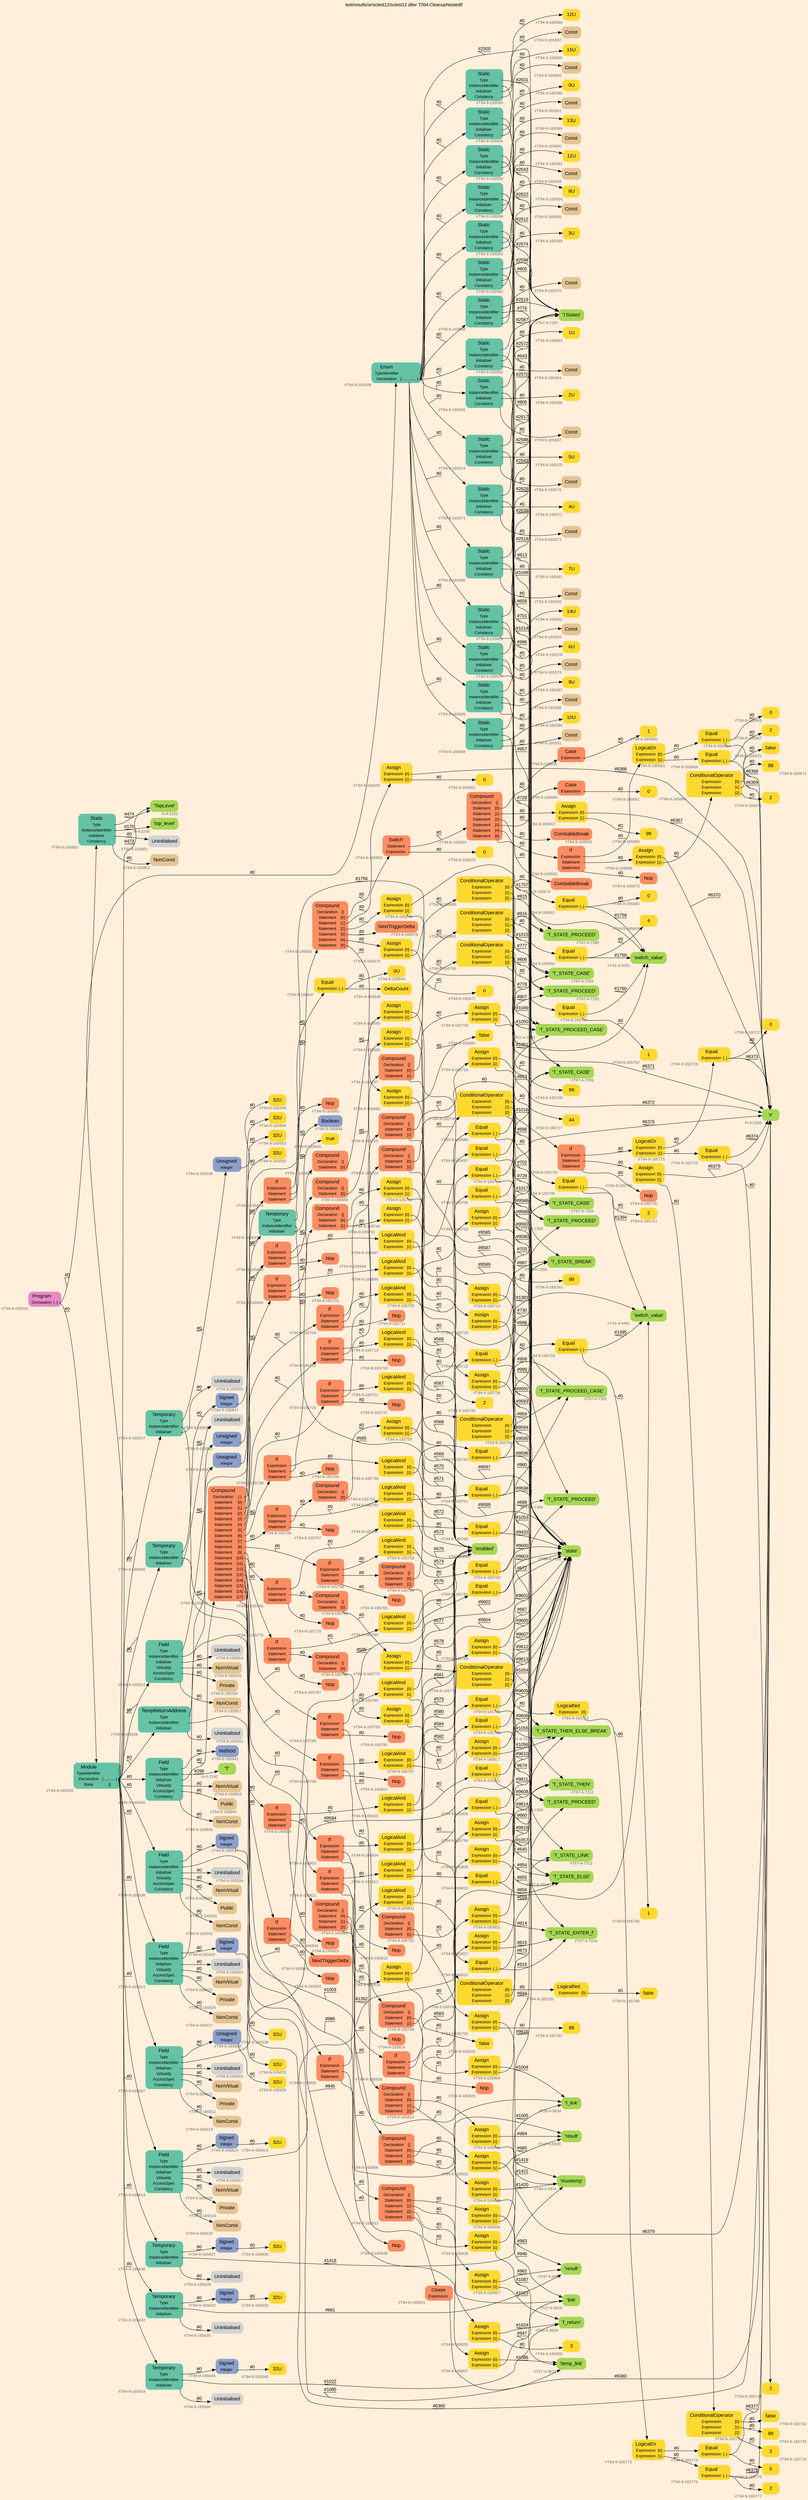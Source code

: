 digraph "test/results/sr/sctest12/sctest12 after T094-CleanupNestedIf" {
label = "test/results/sr/sctest12/sctest12 after T094-CleanupNestedIf"
labelloc = t
graph [
    rankdir = "LR"
    ranksep = 0.3
    bgcolor = antiquewhite1
    color = black
    fontcolor = black
    fontname = "Arial"
];
node [
    fontname = "Arial"
];
edge [
    fontname = "Arial"
];

// -------------------- node figure --------------------
// -------- block #T94-9-165534 ----------
"#T94-9-165534" [
    fillcolor = "/set28/4"
    xlabel = "#T94-9-165534"
    fontsize = "12"
    fontcolor = grey40
    shape = "plaintext"
    label = <<TABLE BORDER="0" CELLBORDER="0" CELLSPACING="0">
     <TR><TD><FONT COLOR="black" POINT-SIZE="15">Program</FONT></TD></TR>
     <TR><TD><FONT COLOR="black" POINT-SIZE="12">Declaration</FONT></TD><TD PORT="port0"><FONT COLOR="black" POINT-SIZE="12">{..}</FONT></TD></TR>
    </TABLE>>
    style = "rounded,filled"
];

// -------- block #T94-9-165535 ----------
"#T94-9-165535" [
    fillcolor = "/set28/1"
    xlabel = "#T94-9-165535"
    fontsize = "12"
    fontcolor = grey40
    shape = "plaintext"
    label = <<TABLE BORDER="0" CELLBORDER="0" CELLSPACING="0">
     <TR><TD><FONT COLOR="black" POINT-SIZE="15">Module</FONT></TD></TR>
     <TR><TD><FONT COLOR="black" POINT-SIZE="12">TypeIdentifier</FONT></TD><TD PORT="port0"></TD></TR>
     <TR><TD><FONT COLOR="black" POINT-SIZE="12">Declaration</FONT></TD><TD PORT="port1"><FONT COLOR="black" POINT-SIZE="12">{.............}</FONT></TD></TR>
     <TR><TD><FONT COLOR="black" POINT-SIZE="12">Base</FONT></TD><TD PORT="port2"><FONT COLOR="black" POINT-SIZE="12">{}</FONT></TD></TR>
    </TABLE>>
    style = "rounded,filled"
];

// -------- block #I-4-2162 ----------
"#I-4-2162" [
    fillcolor = "/set28/5"
    xlabel = "#I-4-2162"
    fontsize = "12"
    fontcolor = grey40
    shape = "plaintext"
    label = <<TABLE BORDER="0" CELLBORDER="0" CELLSPACING="0">
     <TR><TD><FONT COLOR="black" POINT-SIZE="15">'TopLevel'</FONT></TD></TR>
    </TABLE>>
    style = "rounded,filled"
];

// -------- block #T94-9-165536 ----------
"#T94-9-165536" [
    fillcolor = "/set28/1"
    xlabel = "#T94-9-165536"
    fontsize = "12"
    fontcolor = grey40
    shape = "plaintext"
    label = <<TABLE BORDER="0" CELLBORDER="0" CELLSPACING="0">
     <TR><TD><FONT COLOR="black" POINT-SIZE="15">Field</FONT></TD></TR>
     <TR><TD><FONT COLOR="black" POINT-SIZE="12">Type</FONT></TD><TD PORT="port0"></TD></TR>
     <TR><TD><FONT COLOR="black" POINT-SIZE="12">InstanceIdentifier</FONT></TD><TD PORT="port1"></TD></TR>
     <TR><TD><FONT COLOR="black" POINT-SIZE="12">Initialiser</FONT></TD><TD PORT="port2"></TD></TR>
     <TR><TD><FONT COLOR="black" POINT-SIZE="12">Virtuality</FONT></TD><TD PORT="port3"></TD></TR>
     <TR><TD><FONT COLOR="black" POINT-SIZE="12">AccessSpec</FONT></TD><TD PORT="port4"></TD></TR>
     <TR><TD><FONT COLOR="black" POINT-SIZE="12">Constancy</FONT></TD><TD PORT="port5"></TD></TR>
    </TABLE>>
    style = "rounded,filled"
];

// -------- block #T94-9-165537 ----------
"#T94-9-165537" [
    fillcolor = "/set28/3"
    xlabel = "#T94-9-165537"
    fontsize = "12"
    fontcolor = grey40
    shape = "plaintext"
    label = <<TABLE BORDER="0" CELLBORDER="0" CELLSPACING="0">
     <TR><TD><FONT COLOR="black" POINT-SIZE="15">Signed</FONT></TD></TR>
     <TR><TD><FONT COLOR="black" POINT-SIZE="12">Integer</FONT></TD><TD PORT="port0"></TD></TR>
    </TABLE>>
    style = "rounded,filled"
];

// -------- block #T94-9-165538 ----------
"#T94-9-165538" [
    fillcolor = "/set28/6"
    xlabel = "#T94-9-165538"
    fontsize = "12"
    fontcolor = grey40
    shape = "plaintext"
    label = <<TABLE BORDER="0" CELLBORDER="0" CELLSPACING="0">
     <TR><TD><FONT COLOR="black" POINT-SIZE="15">32U</FONT></TD></TR>
    </TABLE>>
    style = "rounded,filled"
];

// -------- block #I-4-2169 ----------
"#I-4-2169" [
    fillcolor = "/set28/5"
    xlabel = "#I-4-2169"
    fontsize = "12"
    fontcolor = grey40
    shape = "plaintext"
    label = <<TABLE BORDER="0" CELLBORDER="0" CELLSPACING="0">
     <TR><TD><FONT COLOR="black" POINT-SIZE="15">'x'</FONT></TD></TR>
    </TABLE>>
    style = "rounded,filled"
];

// -------- block #T94-9-165539 ----------
"#T94-9-165539" [
    xlabel = "#T94-9-165539"
    fontsize = "12"
    fontcolor = grey40
    shape = "plaintext"
    label = <<TABLE BORDER="0" CELLBORDER="0" CELLSPACING="0">
     <TR><TD><FONT COLOR="black" POINT-SIZE="15">Uninitialised</FONT></TD></TR>
    </TABLE>>
    style = "rounded,filled"
];

// -------- block #T94-9-165540 ----------
"#T94-9-165540" [
    fillcolor = "/set28/7"
    xlabel = "#T94-9-165540"
    fontsize = "12"
    fontcolor = grey40
    shape = "plaintext"
    label = <<TABLE BORDER="0" CELLBORDER="0" CELLSPACING="0">
     <TR><TD><FONT COLOR="black" POINT-SIZE="15">NonVirtual</FONT></TD></TR>
    </TABLE>>
    style = "rounded,filled"
];

// -------- block #T94-9-165541 ----------
"#T94-9-165541" [
    fillcolor = "/set28/7"
    xlabel = "#T94-9-165541"
    fontsize = "12"
    fontcolor = grey40
    shape = "plaintext"
    label = <<TABLE BORDER="0" CELLBORDER="0" CELLSPACING="0">
     <TR><TD><FONT COLOR="black" POINT-SIZE="15">Public</FONT></TD></TR>
    </TABLE>>
    style = "rounded,filled"
];

// -------- block #T94-9-165542 ----------
"#T94-9-165542" [
    fillcolor = "/set28/7"
    xlabel = "#T94-9-165542"
    fontsize = "12"
    fontcolor = grey40
    shape = "plaintext"
    label = <<TABLE BORDER="0" CELLBORDER="0" CELLSPACING="0">
     <TR><TD><FONT COLOR="black" POINT-SIZE="15">NonConst</FONT></TD></TR>
    </TABLE>>
    style = "rounded,filled"
];

// -------- block #T94-9-165543 ----------
"#T94-9-165543" [
    fillcolor = "/set28/1"
    xlabel = "#T94-9-165543"
    fontsize = "12"
    fontcolor = grey40
    shape = "plaintext"
    label = <<TABLE BORDER="0" CELLBORDER="0" CELLSPACING="0">
     <TR><TD><FONT COLOR="black" POINT-SIZE="15">Temporary</FONT></TD></TR>
     <TR><TD><FONT COLOR="black" POINT-SIZE="12">Type</FONT></TD><TD PORT="port0"></TD></TR>
     <TR><TD><FONT COLOR="black" POINT-SIZE="12">InstanceIdentifier</FONT></TD><TD PORT="port1"></TD></TR>
     <TR><TD><FONT COLOR="black" POINT-SIZE="12">Initialiser</FONT></TD><TD PORT="port2"></TD></TR>
    </TABLE>>
    style = "rounded,filled"
];

// -------- block #T94-9-165544 ----------
"#T94-9-165544" [
    fillcolor = "/set28/3"
    xlabel = "#T94-9-165544"
    fontsize = "12"
    fontcolor = grey40
    shape = "plaintext"
    label = <<TABLE BORDER="0" CELLBORDER="0" CELLSPACING="0">
     <TR><TD><FONT COLOR="black" POINT-SIZE="15">Signed</FONT></TD></TR>
     <TR><TD><FONT COLOR="black" POINT-SIZE="12">Integer</FONT></TD><TD PORT="port0"></TD></TR>
    </TABLE>>
    style = "rounded,filled"
];

// -------- block #T94-9-165545 ----------
"#T94-9-165545" [
    fillcolor = "/set28/6"
    xlabel = "#T94-9-165545"
    fontsize = "12"
    fontcolor = grey40
    shape = "plaintext"
    label = <<TABLE BORDER="0" CELLBORDER="0" CELLSPACING="0">
     <TR><TD><FONT COLOR="black" POINT-SIZE="15">32U</FONT></TD></TR>
    </TABLE>>
    style = "rounded,filled"
];

// -------- block #T26-4-3606 ----------
"#T26-4-3606" [
    fillcolor = "/set28/5"
    xlabel = "#T26-4-3606"
    fontsize = "12"
    fontcolor = grey40
    shape = "plaintext"
    label = <<TABLE BORDER="0" CELLBORDER="0" CELLSPACING="0">
     <TR><TD><FONT COLOR="black" POINT-SIZE="15">'f_return'</FONT></TD></TR>
    </TABLE>>
    style = "rounded,filled"
];

// -------- block #T94-9-165546 ----------
"#T94-9-165546" [
    xlabel = "#T94-9-165546"
    fontsize = "12"
    fontcolor = grey40
    shape = "plaintext"
    label = <<TABLE BORDER="0" CELLBORDER="0" CELLSPACING="0">
     <TR><TD><FONT COLOR="black" POINT-SIZE="15">Uninitialised</FONT></TD></TR>
    </TABLE>>
    style = "rounded,filled"
];

// -------- block #T94-9-165547 ----------
"#T94-9-165547" [
    fillcolor = "/set28/1"
    xlabel = "#T94-9-165547"
    fontsize = "12"
    fontcolor = grey40
    shape = "plaintext"
    label = <<TABLE BORDER="0" CELLBORDER="0" CELLSPACING="0">
     <TR><TD><FONT COLOR="black" POINT-SIZE="15">Temporary</FONT></TD></TR>
     <TR><TD><FONT COLOR="black" POINT-SIZE="12">Type</FONT></TD><TD PORT="port0"></TD></TR>
     <TR><TD><FONT COLOR="black" POINT-SIZE="12">InstanceIdentifier</FONT></TD><TD PORT="port1"></TD></TR>
     <TR><TD><FONT COLOR="black" POINT-SIZE="12">Initialiser</FONT></TD><TD PORT="port2"></TD></TR>
    </TABLE>>
    style = "rounded,filled"
];

// -------- block #T94-9-165548 ----------
"#T94-9-165548" [
    fillcolor = "/set28/3"
    xlabel = "#T94-9-165548"
    fontsize = "12"
    fontcolor = grey40
    shape = "plaintext"
    label = <<TABLE BORDER="0" CELLBORDER="0" CELLSPACING="0">
     <TR><TD><FONT COLOR="black" POINT-SIZE="15">Unsigned</FONT></TD></TR>
     <TR><TD><FONT COLOR="black" POINT-SIZE="12">Integer</FONT></TD><TD PORT="port0"></TD></TR>
    </TABLE>>
    style = "rounded,filled"
];

// -------- block #T94-9-165549 ----------
"#T94-9-165549" [
    fillcolor = "/set28/6"
    xlabel = "#T94-9-165549"
    fontsize = "12"
    fontcolor = grey40
    shape = "plaintext"
    label = <<TABLE BORDER="0" CELLBORDER="0" CELLSPACING="0">
     <TR><TD><FONT COLOR="black" POINT-SIZE="15">32U</FONT></TD></TR>
    </TABLE>>
    style = "rounded,filled"
];

// -------- block #T28-4-3634 ----------
"#T28-4-3634" [
    fillcolor = "/set28/5"
    xlabel = "#T28-4-3634"
    fontsize = "12"
    fontcolor = grey40
    shape = "plaintext"
    label = <<TABLE BORDER="0" CELLBORDER="0" CELLSPACING="0">
     <TR><TD><FONT COLOR="black" POINT-SIZE="15">'f_link'</FONT></TD></TR>
    </TABLE>>
    style = "rounded,filled"
];

// -------- block #T94-9-165550 ----------
"#T94-9-165550" [
    xlabel = "#T94-9-165550"
    fontsize = "12"
    fontcolor = grey40
    shape = "plaintext"
    label = <<TABLE BORDER="0" CELLBORDER="0" CELLSPACING="0">
     <TR><TD><FONT COLOR="black" POINT-SIZE="15">Uninitialised</FONT></TD></TR>
    </TABLE>>
    style = "rounded,filled"
];

// -------- block #T94-9-165551 ----------
"#T94-9-165551" [
    fillcolor = "/set28/1"
    xlabel = "#T94-9-165551"
    fontsize = "12"
    fontcolor = grey40
    shape = "plaintext"
    label = <<TABLE BORDER="0" CELLBORDER="0" CELLSPACING="0">
     <TR><TD><FONT COLOR="black" POINT-SIZE="15">Field</FONT></TD></TR>
     <TR><TD><FONT COLOR="black" POINT-SIZE="12">Type</FONT></TD><TD PORT="port0"></TD></TR>
     <TR><TD><FONT COLOR="black" POINT-SIZE="12">InstanceIdentifier</FONT></TD><TD PORT="port1"></TD></TR>
     <TR><TD><FONT COLOR="black" POINT-SIZE="12">Initialiser</FONT></TD><TD PORT="port2"></TD></TR>
     <TR><TD><FONT COLOR="black" POINT-SIZE="12">Virtuality</FONT></TD><TD PORT="port3"></TD></TR>
     <TR><TD><FONT COLOR="black" POINT-SIZE="12">AccessSpec</FONT></TD><TD PORT="port4"></TD></TR>
     <TR><TD><FONT COLOR="black" POINT-SIZE="12">Constancy</FONT></TD><TD PORT="port5"></TD></TR>
    </TABLE>>
    style = "rounded,filled"
];

// -------- block #T94-9-165552 ----------
"#T94-9-165552" [
    fillcolor = "/set28/3"
    xlabel = "#T94-9-165552"
    fontsize = "12"
    fontcolor = grey40
    shape = "plaintext"
    label = <<TABLE BORDER="0" CELLBORDER="0" CELLSPACING="0">
     <TR><TD><FONT COLOR="black" POINT-SIZE="15">Unsigned</FONT></TD></TR>
     <TR><TD><FONT COLOR="black" POINT-SIZE="12">Integer</FONT></TD><TD PORT="port0"></TD></TR>
    </TABLE>>
    style = "rounded,filled"
];

// -------- block #T94-9-165553 ----------
"#T94-9-165553" [
    fillcolor = "/set28/6"
    xlabel = "#T94-9-165553"
    fontsize = "12"
    fontcolor = grey40
    shape = "plaintext"
    label = <<TABLE BORDER="0" CELLBORDER="0" CELLSPACING="0">
     <TR><TD><FONT COLOR="black" POINT-SIZE="15">32U</FONT></TD></TR>
    </TABLE>>
    style = "rounded,filled"
];

// -------- block #T27-4-3616 ----------
"#T27-4-3616" [
    fillcolor = "/set28/5"
    xlabel = "#T27-4-3616"
    fontsize = "12"
    fontcolor = grey40
    shape = "plaintext"
    label = <<TABLE BORDER="0" CELLBORDER="0" CELLSPACING="0">
     <TR><TD><FONT COLOR="black" POINT-SIZE="15">'link'</FONT></TD></TR>
    </TABLE>>
    style = "rounded,filled"
];

// -------- block #T94-9-165554 ----------
"#T94-9-165554" [
    xlabel = "#T94-9-165554"
    fontsize = "12"
    fontcolor = grey40
    shape = "plaintext"
    label = <<TABLE BORDER="0" CELLBORDER="0" CELLSPACING="0">
     <TR><TD><FONT COLOR="black" POINT-SIZE="15">Uninitialised</FONT></TD></TR>
    </TABLE>>
    style = "rounded,filled"
];

// -------- block #T94-9-165555 ----------
"#T94-9-165555" [
    fillcolor = "/set28/7"
    xlabel = "#T94-9-165555"
    fontsize = "12"
    fontcolor = grey40
    shape = "plaintext"
    label = <<TABLE BORDER="0" CELLBORDER="0" CELLSPACING="0">
     <TR><TD><FONT COLOR="black" POINT-SIZE="15">NonVirtual</FONT></TD></TR>
    </TABLE>>
    style = "rounded,filled"
];

// -------- block #T94-9-165556 ----------
"#T94-9-165556" [
    fillcolor = "/set28/7"
    xlabel = "#T94-9-165556"
    fontsize = "12"
    fontcolor = grey40
    shape = "plaintext"
    label = <<TABLE BORDER="0" CELLBORDER="0" CELLSPACING="0">
     <TR><TD><FONT COLOR="black" POINT-SIZE="15">Private</FONT></TD></TR>
    </TABLE>>
    style = "rounded,filled"
];

// -------- block #T94-9-165557 ----------
"#T94-9-165557" [
    fillcolor = "/set28/7"
    xlabel = "#T94-9-165557"
    fontsize = "12"
    fontcolor = grey40
    shape = "plaintext"
    label = <<TABLE BORDER="0" CELLBORDER="0" CELLSPACING="0">
     <TR><TD><FONT COLOR="black" POINT-SIZE="15">NonConst</FONT></TD></TR>
    </TABLE>>
    style = "rounded,filled"
];

// -------- block #T94-9-165558 ----------
"#T94-9-165558" [
    fillcolor = "/set28/1"
    xlabel = "#T94-9-165558"
    fontsize = "12"
    fontcolor = grey40
    shape = "plaintext"
    label = <<TABLE BORDER="0" CELLBORDER="0" CELLSPACING="0">
     <TR><TD><FONT COLOR="black" POINT-SIZE="15">Enum</FONT></TD></TR>
     <TR><TD><FONT COLOR="black" POINT-SIZE="12">TypeIdentifier</FONT></TD><TD PORT="port0"></TD></TR>
     <TR><TD><FONT COLOR="black" POINT-SIZE="12">Declaration</FONT></TD><TD PORT="port1"><FONT COLOR="black" POINT-SIZE="12">{................}</FONT></TD></TR>
    </TABLE>>
    style = "rounded,filled"
];

// -------- block #T67-4-7287 ----------
"#T67-4-7287" [
    fillcolor = "/set28/5"
    xlabel = "#T67-4-7287"
    fontsize = "12"
    fontcolor = grey40
    shape = "plaintext"
    label = <<TABLE BORDER="0" CELLBORDER="0" CELLSPACING="0">
     <TR><TD><FONT COLOR="black" POINT-SIZE="15">'TStates'</FONT></TD></TR>
    </TABLE>>
    style = "rounded,filled"
];

// -------- block #T94-9-165559 ----------
"#T94-9-165559" [
    fillcolor = "/set28/1"
    xlabel = "#T94-9-165559"
    fontsize = "12"
    fontcolor = grey40
    shape = "plaintext"
    label = <<TABLE BORDER="0" CELLBORDER="0" CELLSPACING="0">
     <TR><TD><FONT COLOR="black" POINT-SIZE="15">Static</FONT></TD></TR>
     <TR><TD><FONT COLOR="black" POINT-SIZE="12">Type</FONT></TD><TD PORT="port0"></TD></TR>
     <TR><TD><FONT COLOR="black" POINT-SIZE="12">InstanceIdentifier</FONT></TD><TD PORT="port1"></TD></TR>
     <TR><TD><FONT COLOR="black" POINT-SIZE="12">Initialiser</FONT></TD><TD PORT="port2"></TD></TR>
     <TR><TD><FONT COLOR="black" POINT-SIZE="12">Constancy</FONT></TD><TD PORT="port3"></TD></TR>
    </TABLE>>
    style = "rounded,filled"
];

// -------- block #T67-4-7288 ----------
"#T67-4-7288" [
    fillcolor = "/set28/5"
    xlabel = "#T67-4-7288"
    fontsize = "12"
    fontcolor = grey40
    shape = "plaintext"
    label = <<TABLE BORDER="0" CELLBORDER="0" CELLSPACING="0">
     <TR><TD><FONT COLOR="black" POINT-SIZE="15">'T_STATE_PROCEED'</FONT></TD></TR>
    </TABLE>>
    style = "rounded,filled"
];

// -------- block #T94-9-165560 ----------
"#T94-9-165560" [
    fillcolor = "/set28/6"
    xlabel = "#T94-9-165560"
    fontsize = "12"
    fontcolor = grey40
    shape = "plaintext"
    label = <<TABLE BORDER="0" CELLBORDER="0" CELLSPACING="0">
     <TR><TD><FONT COLOR="black" POINT-SIZE="15">0U</FONT></TD></TR>
    </TABLE>>
    style = "rounded,filled"
];

// -------- block #T94-9-165561 ----------
"#T94-9-165561" [
    fillcolor = "/set28/7"
    xlabel = "#T94-9-165561"
    fontsize = "12"
    fontcolor = grey40
    shape = "plaintext"
    label = <<TABLE BORDER="0" CELLBORDER="0" CELLSPACING="0">
     <TR><TD><FONT COLOR="black" POINT-SIZE="15">Const</FONT></TD></TR>
    </TABLE>>
    style = "rounded,filled"
];

// -------- block #T94-9-165562 ----------
"#T94-9-165562" [
    fillcolor = "/set28/1"
    xlabel = "#T94-9-165562"
    fontsize = "12"
    fontcolor = grey40
    shape = "plaintext"
    label = <<TABLE BORDER="0" CELLBORDER="0" CELLSPACING="0">
     <TR><TD><FONT COLOR="black" POINT-SIZE="15">Static</FONT></TD></TR>
     <TR><TD><FONT COLOR="black" POINT-SIZE="12">Type</FONT></TD><TD PORT="port0"></TD></TR>
     <TR><TD><FONT COLOR="black" POINT-SIZE="12">InstanceIdentifier</FONT></TD><TD PORT="port1"></TD></TR>
     <TR><TD><FONT COLOR="black" POINT-SIZE="12">Initialiser</FONT></TD><TD PORT="port2"></TD></TR>
     <TR><TD><FONT COLOR="black" POINT-SIZE="12">Constancy</FONT></TD><TD PORT="port3"></TD></TR>
    </TABLE>>
    style = "rounded,filled"
];

// -------- block #T67-4-7290 ----------
"#T67-4-7290" [
    fillcolor = "/set28/5"
    xlabel = "#T67-4-7290"
    fontsize = "12"
    fontcolor = grey40
    shape = "plaintext"
    label = <<TABLE BORDER="0" CELLBORDER="0" CELLSPACING="0">
     <TR><TD><FONT COLOR="black" POINT-SIZE="15">'T_STATE_PROCEED'</FONT></TD></TR>
    </TABLE>>
    style = "rounded,filled"
];

// -------- block #T94-9-165563 ----------
"#T94-9-165563" [
    fillcolor = "/set28/6"
    xlabel = "#T94-9-165563"
    fontsize = "12"
    fontcolor = grey40
    shape = "plaintext"
    label = <<TABLE BORDER="0" CELLBORDER="0" CELLSPACING="0">
     <TR><TD><FONT COLOR="black" POINT-SIZE="15">1U</FONT></TD></TR>
    </TABLE>>
    style = "rounded,filled"
];

// -------- block #T94-9-165564 ----------
"#T94-9-165564" [
    fillcolor = "/set28/7"
    xlabel = "#T94-9-165564"
    fontsize = "12"
    fontcolor = grey40
    shape = "plaintext"
    label = <<TABLE BORDER="0" CELLBORDER="0" CELLSPACING="0">
     <TR><TD><FONT COLOR="black" POINT-SIZE="15">Const</FONT></TD></TR>
    </TABLE>>
    style = "rounded,filled"
];

// -------- block #T94-9-165565 ----------
"#T94-9-165565" [
    fillcolor = "/set28/1"
    xlabel = "#T94-9-165565"
    fontsize = "12"
    fontcolor = grey40
    shape = "plaintext"
    label = <<TABLE BORDER="0" CELLBORDER="0" CELLSPACING="0">
     <TR><TD><FONT COLOR="black" POINT-SIZE="15">Static</FONT></TD></TR>
     <TR><TD><FONT COLOR="black" POINT-SIZE="12">Type</FONT></TD><TD PORT="port0"></TD></TR>
     <TR><TD><FONT COLOR="black" POINT-SIZE="12">InstanceIdentifier</FONT></TD><TD PORT="port1"></TD></TR>
     <TR><TD><FONT COLOR="black" POINT-SIZE="12">Initialiser</FONT></TD><TD PORT="port2"></TD></TR>
     <TR><TD><FONT COLOR="black" POINT-SIZE="12">Constancy</FONT></TD><TD PORT="port3"></TD></TR>
    </TABLE>>
    style = "rounded,filled"
];

// -------- block #T67-4-7292 ----------
"#T67-4-7292" [
    fillcolor = "/set28/5"
    xlabel = "#T67-4-7292"
    fontsize = "12"
    fontcolor = grey40
    shape = "plaintext"
    label = <<TABLE BORDER="0" CELLBORDER="0" CELLSPACING="0">
     <TR><TD><FONT COLOR="black" POINT-SIZE="15">'T_STATE_PROCEED_CASE'</FONT></TD></TR>
    </TABLE>>
    style = "rounded,filled"
];

// -------- block #T94-9-165566 ----------
"#T94-9-165566" [
    fillcolor = "/set28/6"
    xlabel = "#T94-9-165566"
    fontsize = "12"
    fontcolor = grey40
    shape = "plaintext"
    label = <<TABLE BORDER="0" CELLBORDER="0" CELLSPACING="0">
     <TR><TD><FONT COLOR="black" POINT-SIZE="15">2U</FONT></TD></TR>
    </TABLE>>
    style = "rounded,filled"
];

// -------- block #T94-9-165567 ----------
"#T94-9-165567" [
    fillcolor = "/set28/7"
    xlabel = "#T94-9-165567"
    fontsize = "12"
    fontcolor = grey40
    shape = "plaintext"
    label = <<TABLE BORDER="0" CELLBORDER="0" CELLSPACING="0">
     <TR><TD><FONT COLOR="black" POINT-SIZE="15">Const</FONT></TD></TR>
    </TABLE>>
    style = "rounded,filled"
];

// -------- block #T94-9-165568 ----------
"#T94-9-165568" [
    fillcolor = "/set28/1"
    xlabel = "#T94-9-165568"
    fontsize = "12"
    fontcolor = grey40
    shape = "plaintext"
    label = <<TABLE BORDER="0" CELLBORDER="0" CELLSPACING="0">
     <TR><TD><FONT COLOR="black" POINT-SIZE="15">Static</FONT></TD></TR>
     <TR><TD><FONT COLOR="black" POINT-SIZE="12">Type</FONT></TD><TD PORT="port0"></TD></TR>
     <TR><TD><FONT COLOR="black" POINT-SIZE="12">InstanceIdentifier</FONT></TD><TD PORT="port1"></TD></TR>
     <TR><TD><FONT COLOR="black" POINT-SIZE="12">Initialiser</FONT></TD><TD PORT="port2"></TD></TR>
     <TR><TD><FONT COLOR="black" POINT-SIZE="12">Constancy</FONT></TD><TD PORT="port3"></TD></TR>
    </TABLE>>
    style = "rounded,filled"
];

// -------- block #T67-4-7294 ----------
"#T67-4-7294" [
    fillcolor = "/set28/5"
    xlabel = "#T67-4-7294"
    fontsize = "12"
    fontcolor = grey40
    shape = "plaintext"
    label = <<TABLE BORDER="0" CELLBORDER="0" CELLSPACING="0">
     <TR><TD><FONT COLOR="black" POINT-SIZE="15">'T_STATE_CASE'</FONT></TD></TR>
    </TABLE>>
    style = "rounded,filled"
];

// -------- block #T94-9-165569 ----------
"#T94-9-165569" [
    fillcolor = "/set28/6"
    xlabel = "#T94-9-165569"
    fontsize = "12"
    fontcolor = grey40
    shape = "plaintext"
    label = <<TABLE BORDER="0" CELLBORDER="0" CELLSPACING="0">
     <TR><TD><FONT COLOR="black" POINT-SIZE="15">3U</FONT></TD></TR>
    </TABLE>>
    style = "rounded,filled"
];

// -------- block #T94-9-165570 ----------
"#T94-9-165570" [
    fillcolor = "/set28/7"
    xlabel = "#T94-9-165570"
    fontsize = "12"
    fontcolor = grey40
    shape = "plaintext"
    label = <<TABLE BORDER="0" CELLBORDER="0" CELLSPACING="0">
     <TR><TD><FONT COLOR="black" POINT-SIZE="15">Const</FONT></TD></TR>
    </TABLE>>
    style = "rounded,filled"
];

// -------- block #T94-9-165571 ----------
"#T94-9-165571" [
    fillcolor = "/set28/1"
    xlabel = "#T94-9-165571"
    fontsize = "12"
    fontcolor = grey40
    shape = "plaintext"
    label = <<TABLE BORDER="0" CELLBORDER="0" CELLSPACING="0">
     <TR><TD><FONT COLOR="black" POINT-SIZE="15">Static</FONT></TD></TR>
     <TR><TD><FONT COLOR="black" POINT-SIZE="12">Type</FONT></TD><TD PORT="port0"></TD></TR>
     <TR><TD><FONT COLOR="black" POINT-SIZE="12">InstanceIdentifier</FONT></TD><TD PORT="port1"></TD></TR>
     <TR><TD><FONT COLOR="black" POINT-SIZE="12">Initialiser</FONT></TD><TD PORT="port2"></TD></TR>
     <TR><TD><FONT COLOR="black" POINT-SIZE="12">Constancy</FONT></TD><TD PORT="port3"></TD></TR>
    </TABLE>>
    style = "rounded,filled"
];

// -------- block #T67-4-7296 ----------
"#T67-4-7296" [
    fillcolor = "/set28/5"
    xlabel = "#T67-4-7296"
    fontsize = "12"
    fontcolor = grey40
    shape = "plaintext"
    label = <<TABLE BORDER="0" CELLBORDER="0" CELLSPACING="0">
     <TR><TD><FONT COLOR="black" POINT-SIZE="15">'T_STATE_CASE'</FONT></TD></TR>
    </TABLE>>
    style = "rounded,filled"
];

// -------- block #T94-9-165572 ----------
"#T94-9-165572" [
    fillcolor = "/set28/6"
    xlabel = "#T94-9-165572"
    fontsize = "12"
    fontcolor = grey40
    shape = "plaintext"
    label = <<TABLE BORDER="0" CELLBORDER="0" CELLSPACING="0">
     <TR><TD><FONT COLOR="black" POINT-SIZE="15">4U</FONT></TD></TR>
    </TABLE>>
    style = "rounded,filled"
];

// -------- block #T94-9-165573 ----------
"#T94-9-165573" [
    fillcolor = "/set28/7"
    xlabel = "#T94-9-165573"
    fontsize = "12"
    fontcolor = grey40
    shape = "plaintext"
    label = <<TABLE BORDER="0" CELLBORDER="0" CELLSPACING="0">
     <TR><TD><FONT COLOR="black" POINT-SIZE="15">Const</FONT></TD></TR>
    </TABLE>>
    style = "rounded,filled"
];

// -------- block #T94-9-165574 ----------
"#T94-9-165574" [
    fillcolor = "/set28/1"
    xlabel = "#T94-9-165574"
    fontsize = "12"
    fontcolor = grey40
    shape = "plaintext"
    label = <<TABLE BORDER="0" CELLBORDER="0" CELLSPACING="0">
     <TR><TD><FONT COLOR="black" POINT-SIZE="15">Static</FONT></TD></TR>
     <TR><TD><FONT COLOR="black" POINT-SIZE="12">Type</FONT></TD><TD PORT="port0"></TD></TR>
     <TR><TD><FONT COLOR="black" POINT-SIZE="12">InstanceIdentifier</FONT></TD><TD PORT="port1"></TD></TR>
     <TR><TD><FONT COLOR="black" POINT-SIZE="12">Initialiser</FONT></TD><TD PORT="port2"></TD></TR>
     <TR><TD><FONT COLOR="black" POINT-SIZE="12">Constancy</FONT></TD><TD PORT="port3"></TD></TR>
    </TABLE>>
    style = "rounded,filled"
];

// -------- block #T67-4-7298 ----------
"#T67-4-7298" [
    fillcolor = "/set28/5"
    xlabel = "#T67-4-7298"
    fontsize = "12"
    fontcolor = grey40
    shape = "plaintext"
    label = <<TABLE BORDER="0" CELLBORDER="0" CELLSPACING="0">
     <TR><TD><FONT COLOR="black" POINT-SIZE="15">'T_STATE_BREAK'</FONT></TD></TR>
    </TABLE>>
    style = "rounded,filled"
];

// -------- block #T94-9-165575 ----------
"#T94-9-165575" [
    fillcolor = "/set28/6"
    xlabel = "#T94-9-165575"
    fontsize = "12"
    fontcolor = grey40
    shape = "plaintext"
    label = <<TABLE BORDER="0" CELLBORDER="0" CELLSPACING="0">
     <TR><TD><FONT COLOR="black" POINT-SIZE="15">5U</FONT></TD></TR>
    </TABLE>>
    style = "rounded,filled"
];

// -------- block #T94-9-165576 ----------
"#T94-9-165576" [
    fillcolor = "/set28/7"
    xlabel = "#T94-9-165576"
    fontsize = "12"
    fontcolor = grey40
    shape = "plaintext"
    label = <<TABLE BORDER="0" CELLBORDER="0" CELLSPACING="0">
     <TR><TD><FONT COLOR="black" POINT-SIZE="15">Const</FONT></TD></TR>
    </TABLE>>
    style = "rounded,filled"
];

// -------- block #T94-9-165577 ----------
"#T94-9-165577" [
    fillcolor = "/set28/1"
    xlabel = "#T94-9-165577"
    fontsize = "12"
    fontcolor = grey40
    shape = "plaintext"
    label = <<TABLE BORDER="0" CELLBORDER="0" CELLSPACING="0">
     <TR><TD><FONT COLOR="black" POINT-SIZE="15">Static</FONT></TD></TR>
     <TR><TD><FONT COLOR="black" POINT-SIZE="12">Type</FONT></TD><TD PORT="port0"></TD></TR>
     <TR><TD><FONT COLOR="black" POINT-SIZE="12">InstanceIdentifier</FONT></TD><TD PORT="port1"></TD></TR>
     <TR><TD><FONT COLOR="black" POINT-SIZE="12">Initialiser</FONT></TD><TD PORT="port2"></TD></TR>
     <TR><TD><FONT COLOR="black" POINT-SIZE="12">Constancy</FONT></TD><TD PORT="port3"></TD></TR>
    </TABLE>>
    style = "rounded,filled"
];

// -------- block #T67-4-7300 ----------
"#T67-4-7300" [
    fillcolor = "/set28/5"
    xlabel = "#T67-4-7300"
    fontsize = "12"
    fontcolor = grey40
    shape = "plaintext"
    label = <<TABLE BORDER="0" CELLBORDER="0" CELLSPACING="0">
     <TR><TD><FONT COLOR="black" POINT-SIZE="15">'T_STATE_PROCEED'</FONT></TD></TR>
    </TABLE>>
    style = "rounded,filled"
];

// -------- block #T94-9-165578 ----------
"#T94-9-165578" [
    fillcolor = "/set28/6"
    xlabel = "#T94-9-165578"
    fontsize = "12"
    fontcolor = grey40
    shape = "plaintext"
    label = <<TABLE BORDER="0" CELLBORDER="0" CELLSPACING="0">
     <TR><TD><FONT COLOR="black" POINT-SIZE="15">6U</FONT></TD></TR>
    </TABLE>>
    style = "rounded,filled"
];

// -------- block #T94-9-165579 ----------
"#T94-9-165579" [
    fillcolor = "/set28/7"
    xlabel = "#T94-9-165579"
    fontsize = "12"
    fontcolor = grey40
    shape = "plaintext"
    label = <<TABLE BORDER="0" CELLBORDER="0" CELLSPACING="0">
     <TR><TD><FONT COLOR="black" POINT-SIZE="15">Const</FONT></TD></TR>
    </TABLE>>
    style = "rounded,filled"
];

// -------- block #T94-9-165580 ----------
"#T94-9-165580" [
    fillcolor = "/set28/1"
    xlabel = "#T94-9-165580"
    fontsize = "12"
    fontcolor = grey40
    shape = "plaintext"
    label = <<TABLE BORDER="0" CELLBORDER="0" CELLSPACING="0">
     <TR><TD><FONT COLOR="black" POINT-SIZE="15">Static</FONT></TD></TR>
     <TR><TD><FONT COLOR="black" POINT-SIZE="12">Type</FONT></TD><TD PORT="port0"></TD></TR>
     <TR><TD><FONT COLOR="black" POINT-SIZE="12">InstanceIdentifier</FONT></TD><TD PORT="port1"></TD></TR>
     <TR><TD><FONT COLOR="black" POINT-SIZE="12">Initialiser</FONT></TD><TD PORT="port2"></TD></TR>
     <TR><TD><FONT COLOR="black" POINT-SIZE="12">Constancy</FONT></TD><TD PORT="port3"></TD></TR>
    </TABLE>>
    style = "rounded,filled"
];

// -------- block #T67-4-7302 ----------
"#T67-4-7302" [
    fillcolor = "/set28/5"
    xlabel = "#T67-4-7302"
    fontsize = "12"
    fontcolor = grey40
    shape = "plaintext"
    label = <<TABLE BORDER="0" CELLBORDER="0" CELLSPACING="0">
     <TR><TD><FONT COLOR="black" POINT-SIZE="15">'T_STATE_PROCEED_CASE'</FONT></TD></TR>
    </TABLE>>
    style = "rounded,filled"
];

// -------- block #T94-9-165581 ----------
"#T94-9-165581" [
    fillcolor = "/set28/6"
    xlabel = "#T94-9-165581"
    fontsize = "12"
    fontcolor = grey40
    shape = "plaintext"
    label = <<TABLE BORDER="0" CELLBORDER="0" CELLSPACING="0">
     <TR><TD><FONT COLOR="black" POINT-SIZE="15">7U</FONT></TD></TR>
    </TABLE>>
    style = "rounded,filled"
];

// -------- block #T94-9-165582 ----------
"#T94-9-165582" [
    fillcolor = "/set28/7"
    xlabel = "#T94-9-165582"
    fontsize = "12"
    fontcolor = grey40
    shape = "plaintext"
    label = <<TABLE BORDER="0" CELLBORDER="0" CELLSPACING="0">
     <TR><TD><FONT COLOR="black" POINT-SIZE="15">Const</FONT></TD></TR>
    </TABLE>>
    style = "rounded,filled"
];

// -------- block #T94-9-165583 ----------
"#T94-9-165583" [
    fillcolor = "/set28/1"
    xlabel = "#T94-9-165583"
    fontsize = "12"
    fontcolor = grey40
    shape = "plaintext"
    label = <<TABLE BORDER="0" CELLBORDER="0" CELLSPACING="0">
     <TR><TD><FONT COLOR="black" POINT-SIZE="15">Static</FONT></TD></TR>
     <TR><TD><FONT COLOR="black" POINT-SIZE="12">Type</FONT></TD><TD PORT="port0"></TD></TR>
     <TR><TD><FONT COLOR="black" POINT-SIZE="12">InstanceIdentifier</FONT></TD><TD PORT="port1"></TD></TR>
     <TR><TD><FONT COLOR="black" POINT-SIZE="12">Initialiser</FONT></TD><TD PORT="port2"></TD></TR>
     <TR><TD><FONT COLOR="black" POINT-SIZE="12">Constancy</FONT></TD><TD PORT="port3"></TD></TR>
    </TABLE>>
    style = "rounded,filled"
];

// -------- block #T67-4-7304 ----------
"#T67-4-7304" [
    fillcolor = "/set28/5"
    xlabel = "#T67-4-7304"
    fontsize = "12"
    fontcolor = grey40
    shape = "plaintext"
    label = <<TABLE BORDER="0" CELLBORDER="0" CELLSPACING="0">
     <TR><TD><FONT COLOR="black" POINT-SIZE="15">'T_STATE_CASE'</FONT></TD></TR>
    </TABLE>>
    style = "rounded,filled"
];

// -------- block #T94-9-165584 ----------
"#T94-9-165584" [
    fillcolor = "/set28/6"
    xlabel = "#T94-9-165584"
    fontsize = "12"
    fontcolor = grey40
    shape = "plaintext"
    label = <<TABLE BORDER="0" CELLBORDER="0" CELLSPACING="0">
     <TR><TD><FONT COLOR="black" POINT-SIZE="15">8U</FONT></TD></TR>
    </TABLE>>
    style = "rounded,filled"
];

// -------- block #T94-9-165585 ----------
"#T94-9-165585" [
    fillcolor = "/set28/7"
    xlabel = "#T94-9-165585"
    fontsize = "12"
    fontcolor = grey40
    shape = "plaintext"
    label = <<TABLE BORDER="0" CELLBORDER="0" CELLSPACING="0">
     <TR><TD><FONT COLOR="black" POINT-SIZE="15">Const</FONT></TD></TR>
    </TABLE>>
    style = "rounded,filled"
];

// -------- block #T94-9-165586 ----------
"#T94-9-165586" [
    fillcolor = "/set28/1"
    xlabel = "#T94-9-165586"
    fontsize = "12"
    fontcolor = grey40
    shape = "plaintext"
    label = <<TABLE BORDER="0" CELLBORDER="0" CELLSPACING="0">
     <TR><TD><FONT COLOR="black" POINT-SIZE="15">Static</FONT></TD></TR>
     <TR><TD><FONT COLOR="black" POINT-SIZE="12">Type</FONT></TD><TD PORT="port0"></TD></TR>
     <TR><TD><FONT COLOR="black" POINT-SIZE="12">InstanceIdentifier</FONT></TD><TD PORT="port1"></TD></TR>
     <TR><TD><FONT COLOR="black" POINT-SIZE="12">Initialiser</FONT></TD><TD PORT="port2"></TD></TR>
     <TR><TD><FONT COLOR="black" POINT-SIZE="12">Constancy</FONT></TD><TD PORT="port3"></TD></TR>
    </TABLE>>
    style = "rounded,filled"
];

// -------- block #T67-4-7306 ----------
"#T67-4-7306" [
    fillcolor = "/set28/5"
    xlabel = "#T67-4-7306"
    fontsize = "12"
    fontcolor = grey40
    shape = "plaintext"
    label = <<TABLE BORDER="0" CELLBORDER="0" CELLSPACING="0">
     <TR><TD><FONT COLOR="black" POINT-SIZE="15">'T_STATE_PROCEED'</FONT></TD></TR>
    </TABLE>>
    style = "rounded,filled"
];

// -------- block #T94-9-165587 ----------
"#T94-9-165587" [
    fillcolor = "/set28/6"
    xlabel = "#T94-9-165587"
    fontsize = "12"
    fontcolor = grey40
    shape = "plaintext"
    label = <<TABLE BORDER="0" CELLBORDER="0" CELLSPACING="0">
     <TR><TD><FONT COLOR="black" POINT-SIZE="15">9U</FONT></TD></TR>
    </TABLE>>
    style = "rounded,filled"
];

// -------- block #T94-9-165588 ----------
"#T94-9-165588" [
    fillcolor = "/set28/7"
    xlabel = "#T94-9-165588"
    fontsize = "12"
    fontcolor = grey40
    shape = "plaintext"
    label = <<TABLE BORDER="0" CELLBORDER="0" CELLSPACING="0">
     <TR><TD><FONT COLOR="black" POINT-SIZE="15">Const</FONT></TD></TR>
    </TABLE>>
    style = "rounded,filled"
];

// -------- block #T94-9-165589 ----------
"#T94-9-165589" [
    fillcolor = "/set28/1"
    xlabel = "#T94-9-165589"
    fontsize = "12"
    fontcolor = grey40
    shape = "plaintext"
    label = <<TABLE BORDER="0" CELLBORDER="0" CELLSPACING="0">
     <TR><TD><FONT COLOR="black" POINT-SIZE="15">Static</FONT></TD></TR>
     <TR><TD><FONT COLOR="black" POINT-SIZE="12">Type</FONT></TD><TD PORT="port0"></TD></TR>
     <TR><TD><FONT COLOR="black" POINT-SIZE="12">InstanceIdentifier</FONT></TD><TD PORT="port1"></TD></TR>
     <TR><TD><FONT COLOR="black" POINT-SIZE="12">Initialiser</FONT></TD><TD PORT="port2"></TD></TR>
     <TR><TD><FONT COLOR="black" POINT-SIZE="12">Constancy</FONT></TD><TD PORT="port3"></TD></TR>
    </TABLE>>
    style = "rounded,filled"
];

// -------- block #T67-4-7308 ----------
"#T67-4-7308" [
    fillcolor = "/set28/5"
    xlabel = "#T67-4-7308"
    fontsize = "12"
    fontcolor = grey40
    shape = "plaintext"
    label = <<TABLE BORDER="0" CELLBORDER="0" CELLSPACING="0">
     <TR><TD><FONT COLOR="black" POINT-SIZE="15">'T_STATE_PROCEED'</FONT></TD></TR>
    </TABLE>>
    style = "rounded,filled"
];

// -------- block #T94-9-165590 ----------
"#T94-9-165590" [
    fillcolor = "/set28/6"
    xlabel = "#T94-9-165590"
    fontsize = "12"
    fontcolor = grey40
    shape = "plaintext"
    label = <<TABLE BORDER="0" CELLBORDER="0" CELLSPACING="0">
     <TR><TD><FONT COLOR="black" POINT-SIZE="15">10U</FONT></TD></TR>
    </TABLE>>
    style = "rounded,filled"
];

// -------- block #T94-9-165591 ----------
"#T94-9-165591" [
    fillcolor = "/set28/7"
    xlabel = "#T94-9-165591"
    fontsize = "12"
    fontcolor = grey40
    shape = "plaintext"
    label = <<TABLE BORDER="0" CELLBORDER="0" CELLSPACING="0">
     <TR><TD><FONT COLOR="black" POINT-SIZE="15">Const</FONT></TD></TR>
    </TABLE>>
    style = "rounded,filled"
];

// -------- block #T94-9-165592 ----------
"#T94-9-165592" [
    fillcolor = "/set28/1"
    xlabel = "#T94-9-165592"
    fontsize = "12"
    fontcolor = grey40
    shape = "plaintext"
    label = <<TABLE BORDER="0" CELLBORDER="0" CELLSPACING="0">
     <TR><TD><FONT COLOR="black" POINT-SIZE="15">Static</FONT></TD></TR>
     <TR><TD><FONT COLOR="black" POINT-SIZE="12">Type</FONT></TD><TD PORT="port0"></TD></TR>
     <TR><TD><FONT COLOR="black" POINT-SIZE="12">InstanceIdentifier</FONT></TD><TD PORT="port1"></TD></TR>
     <TR><TD><FONT COLOR="black" POINT-SIZE="12">Initialiser</FONT></TD><TD PORT="port2"></TD></TR>
     <TR><TD><FONT COLOR="black" POINT-SIZE="12">Constancy</FONT></TD><TD PORT="port3"></TD></TR>
    </TABLE>>
    style = "rounded,filled"
];

// -------- block #T67-4-7310 ----------
"#T67-4-7310" [
    fillcolor = "/set28/5"
    xlabel = "#T67-4-7310"
    fontsize = "12"
    fontcolor = grey40
    shape = "plaintext"
    label = <<TABLE BORDER="0" CELLBORDER="0" CELLSPACING="0">
     <TR><TD><FONT COLOR="black" POINT-SIZE="15">'T_STATE_THEN'</FONT></TD></TR>
    </TABLE>>
    style = "rounded,filled"
];

// -------- block #T94-9-165593 ----------
"#T94-9-165593" [
    fillcolor = "/set28/6"
    xlabel = "#T94-9-165593"
    fontsize = "12"
    fontcolor = grey40
    shape = "plaintext"
    label = <<TABLE BORDER="0" CELLBORDER="0" CELLSPACING="0">
     <TR><TD><FONT COLOR="black" POINT-SIZE="15">11U</FONT></TD></TR>
    </TABLE>>
    style = "rounded,filled"
];

// -------- block #T94-9-165594 ----------
"#T94-9-165594" [
    fillcolor = "/set28/7"
    xlabel = "#T94-9-165594"
    fontsize = "12"
    fontcolor = grey40
    shape = "plaintext"
    label = <<TABLE BORDER="0" CELLBORDER="0" CELLSPACING="0">
     <TR><TD><FONT COLOR="black" POINT-SIZE="15">Const</FONT></TD></TR>
    </TABLE>>
    style = "rounded,filled"
];

// -------- block #T94-9-165595 ----------
"#T94-9-165595" [
    fillcolor = "/set28/1"
    xlabel = "#T94-9-165595"
    fontsize = "12"
    fontcolor = grey40
    shape = "plaintext"
    label = <<TABLE BORDER="0" CELLBORDER="0" CELLSPACING="0">
     <TR><TD><FONT COLOR="black" POINT-SIZE="15">Static</FONT></TD></TR>
     <TR><TD><FONT COLOR="black" POINT-SIZE="12">Type</FONT></TD><TD PORT="port0"></TD></TR>
     <TR><TD><FONT COLOR="black" POINT-SIZE="12">InstanceIdentifier</FONT></TD><TD PORT="port1"></TD></TR>
     <TR><TD><FONT COLOR="black" POINT-SIZE="12">Initialiser</FONT></TD><TD PORT="port2"></TD></TR>
     <TR><TD><FONT COLOR="black" POINT-SIZE="12">Constancy</FONT></TD><TD PORT="port3"></TD></TR>
    </TABLE>>
    style = "rounded,filled"
];

// -------- block #T67-4-7312 ----------
"#T67-4-7312" [
    fillcolor = "/set28/5"
    xlabel = "#T67-4-7312"
    fontsize = "12"
    fontcolor = grey40
    shape = "plaintext"
    label = <<TABLE BORDER="0" CELLBORDER="0" CELLSPACING="0">
     <TR><TD><FONT COLOR="black" POINT-SIZE="15">'T_STATE_LINK'</FONT></TD></TR>
    </TABLE>>
    style = "rounded,filled"
];

// -------- block #T94-9-165596 ----------
"#T94-9-165596" [
    fillcolor = "/set28/6"
    xlabel = "#T94-9-165596"
    fontsize = "12"
    fontcolor = grey40
    shape = "plaintext"
    label = <<TABLE BORDER="0" CELLBORDER="0" CELLSPACING="0">
     <TR><TD><FONT COLOR="black" POINT-SIZE="15">12U</FONT></TD></TR>
    </TABLE>>
    style = "rounded,filled"
];

// -------- block #T94-9-165597 ----------
"#T94-9-165597" [
    fillcolor = "/set28/7"
    xlabel = "#T94-9-165597"
    fontsize = "12"
    fontcolor = grey40
    shape = "plaintext"
    label = <<TABLE BORDER="0" CELLBORDER="0" CELLSPACING="0">
     <TR><TD><FONT COLOR="black" POINT-SIZE="15">Const</FONT></TD></TR>
    </TABLE>>
    style = "rounded,filled"
];

// -------- block #T94-9-165598 ----------
"#T94-9-165598" [
    fillcolor = "/set28/1"
    xlabel = "#T94-9-165598"
    fontsize = "12"
    fontcolor = grey40
    shape = "plaintext"
    label = <<TABLE BORDER="0" CELLBORDER="0" CELLSPACING="0">
     <TR><TD><FONT COLOR="black" POINT-SIZE="15">Static</FONT></TD></TR>
     <TR><TD><FONT COLOR="black" POINT-SIZE="12">Type</FONT></TD><TD PORT="port0"></TD></TR>
     <TR><TD><FONT COLOR="black" POINT-SIZE="12">InstanceIdentifier</FONT></TD><TD PORT="port1"></TD></TR>
     <TR><TD><FONT COLOR="black" POINT-SIZE="12">Initialiser</FONT></TD><TD PORT="port2"></TD></TR>
     <TR><TD><FONT COLOR="black" POINT-SIZE="12">Constancy</FONT></TD><TD PORT="port3"></TD></TR>
    </TABLE>>
    style = "rounded,filled"
];

// -------- block #T67-4-7314 ----------
"#T67-4-7314" [
    fillcolor = "/set28/5"
    xlabel = "#T67-4-7314"
    fontsize = "12"
    fontcolor = grey40
    shape = "plaintext"
    label = <<TABLE BORDER="0" CELLBORDER="0" CELLSPACING="0">
     <TR><TD><FONT COLOR="black" POINT-SIZE="15">'T_STATE_ELSE'</FONT></TD></TR>
    </TABLE>>
    style = "rounded,filled"
];

// -------- block #T94-9-165599 ----------
"#T94-9-165599" [
    fillcolor = "/set28/6"
    xlabel = "#T94-9-165599"
    fontsize = "12"
    fontcolor = grey40
    shape = "plaintext"
    label = <<TABLE BORDER="0" CELLBORDER="0" CELLSPACING="0">
     <TR><TD><FONT COLOR="black" POINT-SIZE="15">13U</FONT></TD></TR>
    </TABLE>>
    style = "rounded,filled"
];

// -------- block #T94-9-165600 ----------
"#T94-9-165600" [
    fillcolor = "/set28/7"
    xlabel = "#T94-9-165600"
    fontsize = "12"
    fontcolor = grey40
    shape = "plaintext"
    label = <<TABLE BORDER="0" CELLBORDER="0" CELLSPACING="0">
     <TR><TD><FONT COLOR="black" POINT-SIZE="15">Const</FONT></TD></TR>
    </TABLE>>
    style = "rounded,filled"
];

// -------- block #T94-9-165601 ----------
"#T94-9-165601" [
    fillcolor = "/set28/1"
    xlabel = "#T94-9-165601"
    fontsize = "12"
    fontcolor = grey40
    shape = "plaintext"
    label = <<TABLE BORDER="0" CELLBORDER="0" CELLSPACING="0">
     <TR><TD><FONT COLOR="black" POINT-SIZE="15">Static</FONT></TD></TR>
     <TR><TD><FONT COLOR="black" POINT-SIZE="12">Type</FONT></TD><TD PORT="port0"></TD></TR>
     <TR><TD><FONT COLOR="black" POINT-SIZE="12">InstanceIdentifier</FONT></TD><TD PORT="port1"></TD></TR>
     <TR><TD><FONT COLOR="black" POINT-SIZE="12">Initialiser</FONT></TD><TD PORT="port2"></TD></TR>
     <TR><TD><FONT COLOR="black" POINT-SIZE="12">Constancy</FONT></TD><TD PORT="port3"></TD></TR>
    </TABLE>>
    style = "rounded,filled"
];

// -------- block #T67-4-7316 ----------
"#T67-4-7316" [
    fillcolor = "/set28/5"
    xlabel = "#T67-4-7316"
    fontsize = "12"
    fontcolor = grey40
    shape = "plaintext"
    label = <<TABLE BORDER="0" CELLBORDER="0" CELLSPACING="0">
     <TR><TD><FONT COLOR="black" POINT-SIZE="15">'T_STATE_THEN_ELSE_BREAK'</FONT></TD></TR>
    </TABLE>>
    style = "rounded,filled"
];

// -------- block #T94-9-165602 ----------
"#T94-9-165602" [
    fillcolor = "/set28/6"
    xlabel = "#T94-9-165602"
    fontsize = "12"
    fontcolor = grey40
    shape = "plaintext"
    label = <<TABLE BORDER="0" CELLBORDER="0" CELLSPACING="0">
     <TR><TD><FONT COLOR="black" POINT-SIZE="15">14U</FONT></TD></TR>
    </TABLE>>
    style = "rounded,filled"
];

// -------- block #T94-9-165603 ----------
"#T94-9-165603" [
    fillcolor = "/set28/7"
    xlabel = "#T94-9-165603"
    fontsize = "12"
    fontcolor = grey40
    shape = "plaintext"
    label = <<TABLE BORDER="0" CELLBORDER="0" CELLSPACING="0">
     <TR><TD><FONT COLOR="black" POINT-SIZE="15">Const</FONT></TD></TR>
    </TABLE>>
    style = "rounded,filled"
];

// -------- block #T94-9-165604 ----------
"#T94-9-165604" [
    fillcolor = "/set28/1"
    xlabel = "#T94-9-165604"
    fontsize = "12"
    fontcolor = grey40
    shape = "plaintext"
    label = <<TABLE BORDER="0" CELLBORDER="0" CELLSPACING="0">
     <TR><TD><FONT COLOR="black" POINT-SIZE="15">Static</FONT></TD></TR>
     <TR><TD><FONT COLOR="black" POINT-SIZE="12">Type</FONT></TD><TD PORT="port0"></TD></TR>
     <TR><TD><FONT COLOR="black" POINT-SIZE="12">InstanceIdentifier</FONT></TD><TD PORT="port1"></TD></TR>
     <TR><TD><FONT COLOR="black" POINT-SIZE="12">Initialiser</FONT></TD><TD PORT="port2"></TD></TR>
     <TR><TD><FONT COLOR="black" POINT-SIZE="12">Constancy</FONT></TD><TD PORT="port3"></TD></TR>
    </TABLE>>
    style = "rounded,filled"
];

// -------- block #T67-4-7318 ----------
"#T67-4-7318" [
    fillcolor = "/set28/5"
    xlabel = "#T67-4-7318"
    fontsize = "12"
    fontcolor = grey40
    shape = "plaintext"
    label = <<TABLE BORDER="0" CELLBORDER="0" CELLSPACING="0">
     <TR><TD><FONT COLOR="black" POINT-SIZE="15">'T_STATE_ENTER_f'</FONT></TD></TR>
    </TABLE>>
    style = "rounded,filled"
];

// -------- block #T94-9-165605 ----------
"#T94-9-165605" [
    fillcolor = "/set28/6"
    xlabel = "#T94-9-165605"
    fontsize = "12"
    fontcolor = grey40
    shape = "plaintext"
    label = <<TABLE BORDER="0" CELLBORDER="0" CELLSPACING="0">
     <TR><TD><FONT COLOR="black" POINT-SIZE="15">15U</FONT></TD></TR>
    </TABLE>>
    style = "rounded,filled"
];

// -------- block #T94-9-165606 ----------
"#T94-9-165606" [
    fillcolor = "/set28/7"
    xlabel = "#T94-9-165606"
    fontsize = "12"
    fontcolor = grey40
    shape = "plaintext"
    label = <<TABLE BORDER="0" CELLBORDER="0" CELLSPACING="0">
     <TR><TD><FONT COLOR="black" POINT-SIZE="15">Const</FONT></TD></TR>
    </TABLE>>
    style = "rounded,filled"
];

// -------- block #T94-9-165607 ----------
"#T94-9-165607" [
    fillcolor = "/set28/1"
    xlabel = "#T94-9-165607"
    fontsize = "12"
    fontcolor = grey40
    shape = "plaintext"
    label = <<TABLE BORDER="0" CELLBORDER="0" CELLSPACING="0">
     <TR><TD><FONT COLOR="black" POINT-SIZE="15">Field</FONT></TD></TR>
     <TR><TD><FONT COLOR="black" POINT-SIZE="12">Type</FONT></TD><TD PORT="port0"></TD></TR>
     <TR><TD><FONT COLOR="black" POINT-SIZE="12">InstanceIdentifier</FONT></TD><TD PORT="port1"></TD></TR>
     <TR><TD><FONT COLOR="black" POINT-SIZE="12">Initialiser</FONT></TD><TD PORT="port2"></TD></TR>
     <TR><TD><FONT COLOR="black" POINT-SIZE="12">Virtuality</FONT></TD><TD PORT="port3"></TD></TR>
     <TR><TD><FONT COLOR="black" POINT-SIZE="12">AccessSpec</FONT></TD><TD PORT="port4"></TD></TR>
     <TR><TD><FONT COLOR="black" POINT-SIZE="12">Constancy</FONT></TD><TD PORT="port5"></TD></TR>
    </TABLE>>
    style = "rounded,filled"
];

// -------- block #T94-9-165608 ----------
"#T94-9-165608" [
    fillcolor = "/set28/3"
    xlabel = "#T94-9-165608"
    fontsize = "12"
    fontcolor = grey40
    shape = "plaintext"
    label = <<TABLE BORDER="0" CELLBORDER="0" CELLSPACING="0">
     <TR><TD><FONT COLOR="black" POINT-SIZE="15">Unsigned</FONT></TD></TR>
     <TR><TD><FONT COLOR="black" POINT-SIZE="12">Integer</FONT></TD><TD PORT="port0"></TD></TR>
    </TABLE>>
    style = "rounded,filled"
];

// -------- block #T94-9-165609 ----------
"#T94-9-165609" [
    fillcolor = "/set28/6"
    xlabel = "#T94-9-165609"
    fontsize = "12"
    fontcolor = grey40
    shape = "plaintext"
    label = <<TABLE BORDER="0" CELLBORDER="0" CELLSPACING="0">
     <TR><TD><FONT COLOR="black" POINT-SIZE="15">32U</FONT></TD></TR>
    </TABLE>>
    style = "rounded,filled"
];

// -------- block #T66-4-7252 ----------
"#T66-4-7252" [
    fillcolor = "/set28/5"
    xlabel = "#T66-4-7252"
    fontsize = "12"
    fontcolor = grey40
    shape = "plaintext"
    label = <<TABLE BORDER="0" CELLBORDER="0" CELLSPACING="0">
     <TR><TD><FONT COLOR="black" POINT-SIZE="15">'state'</FONT></TD></TR>
    </TABLE>>
    style = "rounded,filled"
];

// -------- block #T94-9-165610 ----------
"#T94-9-165610" [
    xlabel = "#T94-9-165610"
    fontsize = "12"
    fontcolor = grey40
    shape = "plaintext"
    label = <<TABLE BORDER="0" CELLBORDER="0" CELLSPACING="0">
     <TR><TD><FONT COLOR="black" POINT-SIZE="15">Uninitialised</FONT></TD></TR>
    </TABLE>>
    style = "rounded,filled"
];

// -------- block #T94-9-165611 ----------
"#T94-9-165611" [
    fillcolor = "/set28/7"
    xlabel = "#T94-9-165611"
    fontsize = "12"
    fontcolor = grey40
    shape = "plaintext"
    label = <<TABLE BORDER="0" CELLBORDER="0" CELLSPACING="0">
     <TR><TD><FONT COLOR="black" POINT-SIZE="15">NonVirtual</FONT></TD></TR>
    </TABLE>>
    style = "rounded,filled"
];

// -------- block #T94-9-165612 ----------
"#T94-9-165612" [
    fillcolor = "/set28/7"
    xlabel = "#T94-9-165612"
    fontsize = "12"
    fontcolor = grey40
    shape = "plaintext"
    label = <<TABLE BORDER="0" CELLBORDER="0" CELLSPACING="0">
     <TR><TD><FONT COLOR="black" POINT-SIZE="15">Private</FONT></TD></TR>
    </TABLE>>
    style = "rounded,filled"
];

// -------- block #T94-9-165613 ----------
"#T94-9-165613" [
    fillcolor = "/set28/7"
    xlabel = "#T94-9-165613"
    fontsize = "12"
    fontcolor = grey40
    shape = "plaintext"
    label = <<TABLE BORDER="0" CELLBORDER="0" CELLSPACING="0">
     <TR><TD><FONT COLOR="black" POINT-SIZE="15">NonConst</FONT></TD></TR>
    </TABLE>>
    style = "rounded,filled"
];

// -------- block #T94-9-165614 ----------
"#T94-9-165614" [
    fillcolor = "/set28/1"
    xlabel = "#T94-9-165614"
    fontsize = "12"
    fontcolor = grey40
    shape = "plaintext"
    label = <<TABLE BORDER="0" CELLBORDER="0" CELLSPACING="0">
     <TR><TD><FONT COLOR="black" POINT-SIZE="15">Field</FONT></TD></TR>
     <TR><TD><FONT COLOR="black" POINT-SIZE="12">Type</FONT></TD><TD PORT="port0"></TD></TR>
     <TR><TD><FONT COLOR="black" POINT-SIZE="12">InstanceIdentifier</FONT></TD><TD PORT="port1"></TD></TR>
     <TR><TD><FONT COLOR="black" POINT-SIZE="12">Initialiser</FONT></TD><TD PORT="port2"></TD></TR>
     <TR><TD><FONT COLOR="black" POINT-SIZE="12">Virtuality</FONT></TD><TD PORT="port3"></TD></TR>
     <TR><TD><FONT COLOR="black" POINT-SIZE="12">AccessSpec</FONT></TD><TD PORT="port4"></TD></TR>
     <TR><TD><FONT COLOR="black" POINT-SIZE="12">Constancy</FONT></TD><TD PORT="port5"></TD></TR>
    </TABLE>>
    style = "rounded,filled"
];

// -------- block #T94-9-165615 ----------
"#T94-9-165615" [
    fillcolor = "/set28/3"
    xlabel = "#T94-9-165615"
    fontsize = "12"
    fontcolor = grey40
    shape = "plaintext"
    label = <<TABLE BORDER="0" CELLBORDER="0" CELLSPACING="0">
     <TR><TD><FONT COLOR="black" POINT-SIZE="15">Signed</FONT></TD></TR>
     <TR><TD><FONT COLOR="black" POINT-SIZE="12">Integer</FONT></TD><TD PORT="port0"></TD></TR>
    </TABLE>>
    style = "rounded,filled"
];

// -------- block #T94-9-165616 ----------
"#T94-9-165616" [
    fillcolor = "/set28/6"
    xlabel = "#T94-9-165616"
    fontsize = "12"
    fontcolor = grey40
    shape = "plaintext"
    label = <<TABLE BORDER="0" CELLBORDER="0" CELLSPACING="0">
     <TR><TD><FONT COLOR="black" POINT-SIZE="15">32U</FONT></TD></TR>
    </TABLE>>
    style = "rounded,filled"
];

// -------- block #T41-4-4461 ----------
"#T41-4-4461" [
    fillcolor = "/set28/5"
    xlabel = "#T41-4-4461"
    fontsize = "12"
    fontcolor = grey40
    shape = "plaintext"
    label = <<TABLE BORDER="0" CELLBORDER="0" CELLSPACING="0">
     <TR><TD><FONT COLOR="black" POINT-SIZE="15">'switch_value'</FONT></TD></TR>
    </TABLE>>
    style = "rounded,filled"
];

// -------- block #T94-9-165617 ----------
"#T94-9-165617" [
    xlabel = "#T94-9-165617"
    fontsize = "12"
    fontcolor = grey40
    shape = "plaintext"
    label = <<TABLE BORDER="0" CELLBORDER="0" CELLSPACING="0">
     <TR><TD><FONT COLOR="black" POINT-SIZE="15">Uninitialised</FONT></TD></TR>
    </TABLE>>
    style = "rounded,filled"
];

// -------- block #T94-9-165618 ----------
"#T94-9-165618" [
    fillcolor = "/set28/7"
    xlabel = "#T94-9-165618"
    fontsize = "12"
    fontcolor = grey40
    shape = "plaintext"
    label = <<TABLE BORDER="0" CELLBORDER="0" CELLSPACING="0">
     <TR><TD><FONT COLOR="black" POINT-SIZE="15">NonVirtual</FONT></TD></TR>
    </TABLE>>
    style = "rounded,filled"
];

// -------- block #T94-9-165619 ----------
"#T94-9-165619" [
    fillcolor = "/set28/7"
    xlabel = "#T94-9-165619"
    fontsize = "12"
    fontcolor = grey40
    shape = "plaintext"
    label = <<TABLE BORDER="0" CELLBORDER="0" CELLSPACING="0">
     <TR><TD><FONT COLOR="black" POINT-SIZE="15">Private</FONT></TD></TR>
    </TABLE>>
    style = "rounded,filled"
];

// -------- block #T94-9-165620 ----------
"#T94-9-165620" [
    fillcolor = "/set28/7"
    xlabel = "#T94-9-165620"
    fontsize = "12"
    fontcolor = grey40
    shape = "plaintext"
    label = <<TABLE BORDER="0" CELLBORDER="0" CELLSPACING="0">
     <TR><TD><FONT COLOR="black" POINT-SIZE="15">NonConst</FONT></TD></TR>
    </TABLE>>
    style = "rounded,filled"
];

// -------- block #T94-9-165621 ----------
"#T94-9-165621" [
    fillcolor = "/set28/1"
    xlabel = "#T94-9-165621"
    fontsize = "12"
    fontcolor = grey40
    shape = "plaintext"
    label = <<TABLE BORDER="0" CELLBORDER="0" CELLSPACING="0">
     <TR><TD><FONT COLOR="black" POINT-SIZE="15">Field</FONT></TD></TR>
     <TR><TD><FONT COLOR="black" POINT-SIZE="12">Type</FONT></TD><TD PORT="port0"></TD></TR>
     <TR><TD><FONT COLOR="black" POINT-SIZE="12">InstanceIdentifier</FONT></TD><TD PORT="port1"></TD></TR>
     <TR><TD><FONT COLOR="black" POINT-SIZE="12">Initialiser</FONT></TD><TD PORT="port2"></TD></TR>
     <TR><TD><FONT COLOR="black" POINT-SIZE="12">Virtuality</FONT></TD><TD PORT="port3"></TD></TR>
     <TR><TD><FONT COLOR="black" POINT-SIZE="12">AccessSpec</FONT></TD><TD PORT="port4"></TD></TR>
     <TR><TD><FONT COLOR="black" POINT-SIZE="12">Constancy</FONT></TD><TD PORT="port5"></TD></TR>
    </TABLE>>
    style = "rounded,filled"
];

// -------- block #T94-9-165622 ----------
"#T94-9-165622" [
    fillcolor = "/set28/3"
    xlabel = "#T94-9-165622"
    fontsize = "12"
    fontcolor = grey40
    shape = "plaintext"
    label = <<TABLE BORDER="0" CELLBORDER="0" CELLSPACING="0">
     <TR><TD><FONT COLOR="black" POINT-SIZE="15">Signed</FONT></TD></TR>
     <TR><TD><FONT COLOR="black" POINT-SIZE="12">Integer</FONT></TD><TD PORT="port0"></TD></TR>
    </TABLE>>
    style = "rounded,filled"
];

// -------- block #T94-9-165623 ----------
"#T94-9-165623" [
    fillcolor = "/set28/6"
    xlabel = "#T94-9-165623"
    fontsize = "12"
    fontcolor = grey40
    shape = "plaintext"
    label = <<TABLE BORDER="0" CELLBORDER="0" CELLSPACING="0">
     <TR><TD><FONT COLOR="black" POINT-SIZE="15">32U</FONT></TD></TR>
    </TABLE>>
    style = "rounded,filled"
];

// -------- block #T41-4-4291 ----------
"#T41-4-4291" [
    fillcolor = "/set28/5"
    xlabel = "#T41-4-4291"
    fontsize = "12"
    fontcolor = grey40
    shape = "plaintext"
    label = <<TABLE BORDER="0" CELLBORDER="0" CELLSPACING="0">
     <TR><TD><FONT COLOR="black" POINT-SIZE="15">'switch_value'</FONT></TD></TR>
    </TABLE>>
    style = "rounded,filled"
];

// -------- block #T94-9-165624 ----------
"#T94-9-165624" [
    xlabel = "#T94-9-165624"
    fontsize = "12"
    fontcolor = grey40
    shape = "plaintext"
    label = <<TABLE BORDER="0" CELLBORDER="0" CELLSPACING="0">
     <TR><TD><FONT COLOR="black" POINT-SIZE="15">Uninitialised</FONT></TD></TR>
    </TABLE>>
    style = "rounded,filled"
];

// -------- block #T94-9-165625 ----------
"#T94-9-165625" [
    fillcolor = "/set28/7"
    xlabel = "#T94-9-165625"
    fontsize = "12"
    fontcolor = grey40
    shape = "plaintext"
    label = <<TABLE BORDER="0" CELLBORDER="0" CELLSPACING="0">
     <TR><TD><FONT COLOR="black" POINT-SIZE="15">NonVirtual</FONT></TD></TR>
    </TABLE>>
    style = "rounded,filled"
];

// -------- block #T94-9-165626 ----------
"#T94-9-165626" [
    fillcolor = "/set28/7"
    xlabel = "#T94-9-165626"
    fontsize = "12"
    fontcolor = grey40
    shape = "plaintext"
    label = <<TABLE BORDER="0" CELLBORDER="0" CELLSPACING="0">
     <TR><TD><FONT COLOR="black" POINT-SIZE="15">Private</FONT></TD></TR>
    </TABLE>>
    style = "rounded,filled"
];

// -------- block #T94-9-165627 ----------
"#T94-9-165627" [
    fillcolor = "/set28/7"
    xlabel = "#T94-9-165627"
    fontsize = "12"
    fontcolor = grey40
    shape = "plaintext"
    label = <<TABLE BORDER="0" CELLBORDER="0" CELLSPACING="0">
     <TR><TD><FONT COLOR="black" POINT-SIZE="15">NonConst</FONT></TD></TR>
    </TABLE>>
    style = "rounded,filled"
];

// -------- block #T94-9-165628 ----------
"#T94-9-165628" [
    fillcolor = "/set28/1"
    xlabel = "#T94-9-165628"
    fontsize = "12"
    fontcolor = grey40
    shape = "plaintext"
    label = <<TABLE BORDER="0" CELLBORDER="0" CELLSPACING="0">
     <TR><TD><FONT COLOR="black" POINT-SIZE="15">TempReturnAddress</FONT></TD></TR>
     <TR><TD><FONT COLOR="black" POINT-SIZE="12">Type</FONT></TD><TD PORT="port0"></TD></TR>
     <TR><TD><FONT COLOR="black" POINT-SIZE="12">InstanceIdentifier</FONT></TD><TD PORT="port1"></TD></TR>
     <TR><TD><FONT COLOR="black" POINT-SIZE="12">Initialiser</FONT></TD><TD PORT="port2"></TD></TR>
    </TABLE>>
    style = "rounded,filled"
];

// -------- block #T94-9-165629 ----------
"#T94-9-165629" [
    fillcolor = "/set28/3"
    xlabel = "#T94-9-165629"
    fontsize = "12"
    fontcolor = grey40
    shape = "plaintext"
    label = <<TABLE BORDER="0" CELLBORDER="0" CELLSPACING="0">
     <TR><TD><FONT COLOR="black" POINT-SIZE="15">Unsigned</FONT></TD></TR>
     <TR><TD><FONT COLOR="black" POINT-SIZE="12">Integer</FONT></TD><TD PORT="port0"></TD></TR>
    </TABLE>>
    style = "rounded,filled"
];

// -------- block #T94-9-165630 ----------
"#T94-9-165630" [
    fillcolor = "/set28/6"
    xlabel = "#T94-9-165630"
    fontsize = "12"
    fontcolor = grey40
    shape = "plaintext"
    label = <<TABLE BORDER="0" CELLBORDER="0" CELLSPACING="0">
     <TR><TD><FONT COLOR="black" POINT-SIZE="15">32U</FONT></TD></TR>
    </TABLE>>
    style = "rounded,filled"
];

// -------- block #T27-4-3617 ----------
"#T27-4-3617" [
    fillcolor = "/set28/5"
    xlabel = "#T27-4-3617"
    fontsize = "12"
    fontcolor = grey40
    shape = "plaintext"
    label = <<TABLE BORDER="0" CELLBORDER="0" CELLSPACING="0">
     <TR><TD><FONT COLOR="black" POINT-SIZE="15">'temp_link'</FONT></TD></TR>
    </TABLE>>
    style = "rounded,filled"
];

// -------- block #T94-9-165631 ----------
"#T94-9-165631" [
    xlabel = "#T94-9-165631"
    fontsize = "12"
    fontcolor = grey40
    shape = "plaintext"
    label = <<TABLE BORDER="0" CELLBORDER="0" CELLSPACING="0">
     <TR><TD><FONT COLOR="black" POINT-SIZE="15">Uninitialised</FONT></TD></TR>
    </TABLE>>
    style = "rounded,filled"
];

// -------- block #T94-9-165632 ----------
"#T94-9-165632" [
    fillcolor = "/set28/1"
    xlabel = "#T94-9-165632"
    fontsize = "12"
    fontcolor = grey40
    shape = "plaintext"
    label = <<TABLE BORDER="0" CELLBORDER="0" CELLSPACING="0">
     <TR><TD><FONT COLOR="black" POINT-SIZE="15">Temporary</FONT></TD></TR>
     <TR><TD><FONT COLOR="black" POINT-SIZE="12">Type</FONT></TD><TD PORT="port0"></TD></TR>
     <TR><TD><FONT COLOR="black" POINT-SIZE="12">InstanceIdentifier</FONT></TD><TD PORT="port1"></TD></TR>
     <TR><TD><FONT COLOR="black" POINT-SIZE="12">Initialiser</FONT></TD><TD PORT="port2"></TD></TR>
    </TABLE>>
    style = "rounded,filled"
];

// -------- block #T94-9-165633 ----------
"#T94-9-165633" [
    fillcolor = "/set28/3"
    xlabel = "#T94-9-165633"
    fontsize = "12"
    fontcolor = grey40
    shape = "plaintext"
    label = <<TABLE BORDER="0" CELLBORDER="0" CELLSPACING="0">
     <TR><TD><FONT COLOR="black" POINT-SIZE="15">Signed</FONT></TD></TR>
     <TR><TD><FONT COLOR="black" POINT-SIZE="12">Integer</FONT></TD><TD PORT="port0"></TD></TR>
    </TABLE>>
    style = "rounded,filled"
];

// -------- block #T94-9-165634 ----------
"#T94-9-165634" [
    fillcolor = "/set28/6"
    xlabel = "#T94-9-165634"
    fontsize = "12"
    fontcolor = grey40
    shape = "plaintext"
    label = <<TABLE BORDER="0" CELLBORDER="0" CELLSPACING="0">
     <TR><TD><FONT COLOR="black" POINT-SIZE="15">32U</FONT></TD></TR>
    </TABLE>>
    style = "rounded,filled"
];

// -------- block #T47-4-6094 ----------
"#T47-4-6094" [
    fillcolor = "/set28/5"
    xlabel = "#T47-4-6094"
    fontsize = "12"
    fontcolor = grey40
    shape = "plaintext"
    label = <<TABLE BORDER="0" CELLBORDER="0" CELLSPACING="0">
     <TR><TD><FONT COLOR="black" POINT-SIZE="15">'result'</FONT></TD></TR>
    </TABLE>>
    style = "rounded,filled"
];

// -------- block #T94-9-165635 ----------
"#T94-9-165635" [
    xlabel = "#T94-9-165635"
    fontsize = "12"
    fontcolor = grey40
    shape = "plaintext"
    label = <<TABLE BORDER="0" CELLBORDER="0" CELLSPACING="0">
     <TR><TD><FONT COLOR="black" POINT-SIZE="15">Uninitialised</FONT></TD></TR>
    </TABLE>>
    style = "rounded,filled"
];

// -------- block #T94-9-165636 ----------
"#T94-9-165636" [
    fillcolor = "/set28/1"
    xlabel = "#T94-9-165636"
    fontsize = "12"
    fontcolor = grey40
    shape = "plaintext"
    label = <<TABLE BORDER="0" CELLBORDER="0" CELLSPACING="0">
     <TR><TD><FONT COLOR="black" POINT-SIZE="15">Temporary</FONT></TD></TR>
     <TR><TD><FONT COLOR="black" POINT-SIZE="12">Type</FONT></TD><TD PORT="port0"></TD></TR>
     <TR><TD><FONT COLOR="black" POINT-SIZE="12">InstanceIdentifier</FONT></TD><TD PORT="port1"></TD></TR>
     <TR><TD><FONT COLOR="black" POINT-SIZE="12">Initialiser</FONT></TD><TD PORT="port2"></TD></TR>
    </TABLE>>
    style = "rounded,filled"
];

// -------- block #T94-9-165637 ----------
"#T94-9-165637" [
    fillcolor = "/set28/3"
    xlabel = "#T94-9-165637"
    fontsize = "12"
    fontcolor = grey40
    shape = "plaintext"
    label = <<TABLE BORDER="0" CELLBORDER="0" CELLSPACING="0">
     <TR><TD><FONT COLOR="black" POINT-SIZE="15">Signed</FONT></TD></TR>
     <TR><TD><FONT COLOR="black" POINT-SIZE="12">Integer</FONT></TD><TD PORT="port0"></TD></TR>
    </TABLE>>
    style = "rounded,filled"
];

// -------- block #T94-9-165638 ----------
"#T94-9-165638" [
    fillcolor = "/set28/6"
    xlabel = "#T94-9-165638"
    fontsize = "12"
    fontcolor = grey40
    shape = "plaintext"
    label = <<TABLE BORDER="0" CELLBORDER="0" CELLSPACING="0">
     <TR><TD><FONT COLOR="black" POINT-SIZE="15">32U</FONT></TD></TR>
    </TABLE>>
    style = "rounded,filled"
];

// -------- block #T40-4-3974 ----------
"#T40-4-3974" [
    fillcolor = "/set28/5"
    xlabel = "#T40-4-3974"
    fontsize = "12"
    fontcolor = grey40
    shape = "plaintext"
    label = <<TABLE BORDER="0" CELLBORDER="0" CELLSPACING="0">
     <TR><TD><FONT COLOR="black" POINT-SIZE="15">'muxtemp'</FONT></TD></TR>
    </TABLE>>
    style = "rounded,filled"
];

// -------- block #T94-9-165639 ----------
"#T94-9-165639" [
    xlabel = "#T94-9-165639"
    fontsize = "12"
    fontcolor = grey40
    shape = "plaintext"
    label = <<TABLE BORDER="0" CELLBORDER="0" CELLSPACING="0">
     <TR><TD><FONT COLOR="black" POINT-SIZE="15">Uninitialised</FONT></TD></TR>
    </TABLE>>
    style = "rounded,filled"
];

// -------- block #T94-9-165640 ----------
"#T94-9-165640" [
    fillcolor = "/set28/1"
    xlabel = "#T94-9-165640"
    fontsize = "12"
    fontcolor = grey40
    shape = "plaintext"
    label = <<TABLE BORDER="0" CELLBORDER="0" CELLSPACING="0">
     <TR><TD><FONT COLOR="black" POINT-SIZE="15">Field</FONT></TD></TR>
     <TR><TD><FONT COLOR="black" POINT-SIZE="12">Type</FONT></TD><TD PORT="port0"></TD></TR>
     <TR><TD><FONT COLOR="black" POINT-SIZE="12">InstanceIdentifier</FONT></TD><TD PORT="port1"></TD></TR>
     <TR><TD><FONT COLOR="black" POINT-SIZE="12">Initialiser</FONT></TD><TD PORT="port2"></TD></TR>
     <TR><TD><FONT COLOR="black" POINT-SIZE="12">Virtuality</FONT></TD><TD PORT="port3"></TD></TR>
     <TR><TD><FONT COLOR="black" POINT-SIZE="12">AccessSpec</FONT></TD><TD PORT="port4"></TD></TR>
     <TR><TD><FONT COLOR="black" POINT-SIZE="12">Constancy</FONT></TD><TD PORT="port5"></TD></TR>
    </TABLE>>
    style = "rounded,filled"
];

// -------- block #T94-9-165641 ----------
"#T94-9-165641" [
    fillcolor = "/set28/3"
    xlabel = "#T94-9-165641"
    fontsize = "12"
    fontcolor = grey40
    shape = "plaintext"
    label = <<TABLE BORDER="0" CELLBORDER="0" CELLSPACING="0">
     <TR><TD><FONT COLOR="black" POINT-SIZE="15">Method</FONT></TD></TR>
    </TABLE>>
    style = "rounded,filled"
];

// -------- block #I-4-2192 ----------
"#I-4-2192" [
    fillcolor = "/set28/5"
    xlabel = "#I-4-2192"
    fontsize = "12"
    fontcolor = grey40
    shape = "plaintext"
    label = <<TABLE BORDER="0" CELLBORDER="0" CELLSPACING="0">
     <TR><TD><FONT COLOR="black" POINT-SIZE="15">'T'</FONT></TD></TR>
    </TABLE>>
    style = "rounded,filled"
];

// -------- block #T94-9-165642 ----------
"#T94-9-165642" [
    fillcolor = "/set28/2"
    xlabel = "#T94-9-165642"
    fontsize = "12"
    fontcolor = grey40
    shape = "plaintext"
    label = <<TABLE BORDER="0" CELLBORDER="0" CELLSPACING="0">
     <TR><TD><FONT COLOR="black" POINT-SIZE="15">Compound</FONT></TD></TR>
     <TR><TD><FONT COLOR="black" POINT-SIZE="12">Declaration</FONT></TD><TD PORT="port0"><FONT COLOR="black" POINT-SIZE="12">{.}</FONT></TD></TR>
     <TR><TD><FONT COLOR="black" POINT-SIZE="12">Statement</FONT></TD><TD PORT="port1"><FONT COLOR="black" POINT-SIZE="12">[0]</FONT></TD></TR>
     <TR><TD><FONT COLOR="black" POINT-SIZE="12">Statement</FONT></TD><TD PORT="port2"><FONT COLOR="black" POINT-SIZE="12">[1]</FONT></TD></TR>
     <TR><TD><FONT COLOR="black" POINT-SIZE="12">Statement</FONT></TD><TD PORT="port3"><FONT COLOR="black" POINT-SIZE="12">[2]</FONT></TD></TR>
     <TR><TD><FONT COLOR="black" POINT-SIZE="12">Statement</FONT></TD><TD PORT="port4"><FONT COLOR="black" POINT-SIZE="12">[3]</FONT></TD></TR>
     <TR><TD><FONT COLOR="black" POINT-SIZE="12">Statement</FONT></TD><TD PORT="port5"><FONT COLOR="black" POINT-SIZE="12">[4]</FONT></TD></TR>
     <TR><TD><FONT COLOR="black" POINT-SIZE="12">Statement</FONT></TD><TD PORT="port6"><FONT COLOR="black" POINT-SIZE="12">[5]</FONT></TD></TR>
     <TR><TD><FONT COLOR="black" POINT-SIZE="12">Statement</FONT></TD><TD PORT="port7"><FONT COLOR="black" POINT-SIZE="12">[6]</FONT></TD></TR>
     <TR><TD><FONT COLOR="black" POINT-SIZE="12">Statement</FONT></TD><TD PORT="port8"><FONT COLOR="black" POINT-SIZE="12">[7]</FONT></TD></TR>
     <TR><TD><FONT COLOR="black" POINT-SIZE="12">Statement</FONT></TD><TD PORT="port9"><FONT COLOR="black" POINT-SIZE="12">[8]</FONT></TD></TR>
     <TR><TD><FONT COLOR="black" POINT-SIZE="12">Statement</FONT></TD><TD PORT="port10"><FONT COLOR="black" POINT-SIZE="12">[9]</FONT></TD></TR>
     <TR><TD><FONT COLOR="black" POINT-SIZE="12">Statement</FONT></TD><TD PORT="port11"><FONT COLOR="black" POINT-SIZE="12">[10]</FONT></TD></TR>
     <TR><TD><FONT COLOR="black" POINT-SIZE="12">Statement</FONT></TD><TD PORT="port12"><FONT COLOR="black" POINT-SIZE="12">[11]</FONT></TD></TR>
     <TR><TD><FONT COLOR="black" POINT-SIZE="12">Statement</FONT></TD><TD PORT="port13"><FONT COLOR="black" POINT-SIZE="12">[12]</FONT></TD></TR>
     <TR><TD><FONT COLOR="black" POINT-SIZE="12">Statement</FONT></TD><TD PORT="port14"><FONT COLOR="black" POINT-SIZE="12">[13]</FONT></TD></TR>
     <TR><TD><FONT COLOR="black" POINT-SIZE="12">Statement</FONT></TD><TD PORT="port15"><FONT COLOR="black" POINT-SIZE="12">[14]</FONT></TD></TR>
     <TR><TD><FONT COLOR="black" POINT-SIZE="12">Statement</FONT></TD><TD PORT="port16"><FONT COLOR="black" POINT-SIZE="12">[15]</FONT></TD></TR>
     <TR><TD><FONT COLOR="black" POINT-SIZE="12">Statement</FONT></TD><TD PORT="port17"><FONT COLOR="black" POINT-SIZE="12">[16]</FONT></TD></TR>
     <TR><TD><FONT COLOR="black" POINT-SIZE="12">Statement</FONT></TD><TD PORT="port18"><FONT COLOR="black" POINT-SIZE="12">[17]</FONT></TD></TR>
    </TABLE>>
    style = "rounded,filled"
];

// -------- block #T94-9-165643 ----------
"#T94-9-165643" [
    fillcolor = "/set28/1"
    xlabel = "#T94-9-165643"
    fontsize = "12"
    fontcolor = grey40
    shape = "plaintext"
    label = <<TABLE BORDER="0" CELLBORDER="0" CELLSPACING="0">
     <TR><TD><FONT COLOR="black" POINT-SIZE="15">Temporary</FONT></TD></TR>
     <TR><TD><FONT COLOR="black" POINT-SIZE="12">Type</FONT></TD><TD PORT="port0"></TD></TR>
     <TR><TD><FONT COLOR="black" POINT-SIZE="12">InstanceIdentifier</FONT></TD><TD PORT="port1"></TD></TR>
     <TR><TD><FONT COLOR="black" POINT-SIZE="12">Initialiser</FONT></TD><TD PORT="port2"></TD></TR>
    </TABLE>>
    style = "rounded,filled"
];

// -------- block #T94-9-165644 ----------
"#T94-9-165644" [
    fillcolor = "/set28/3"
    xlabel = "#T94-9-165644"
    fontsize = "12"
    fontcolor = grey40
    shape = "plaintext"
    label = <<TABLE BORDER="0" CELLBORDER="0" CELLSPACING="0">
     <TR><TD><FONT COLOR="black" POINT-SIZE="15">Boolean</FONT></TD></TR>
    </TABLE>>
    style = "rounded,filled"
];

// -------- block #T93-4-8487 ----------
"#T93-4-8487" [
    fillcolor = "/set28/5"
    xlabel = "#T93-4-8487"
    fontsize = "12"
    fontcolor = grey40
    shape = "plaintext"
    label = <<TABLE BORDER="0" CELLBORDER="0" CELLSPACING="0">
     <TR><TD><FONT COLOR="black" POINT-SIZE="15">'enabled'</FONT></TD></TR>
    </TABLE>>
    style = "rounded,filled"
];

// -------- block #T94-9-165645 ----------
"#T94-9-165645" [
    fillcolor = "/set28/6"
    xlabel = "#T94-9-165645"
    fontsize = "12"
    fontcolor = grey40
    shape = "plaintext"
    label = <<TABLE BORDER="0" CELLBORDER="0" CELLSPACING="0">
     <TR><TD><FONT COLOR="black" POINT-SIZE="15">true</FONT></TD></TR>
    </TABLE>>
    style = "rounded,filled"
];

// -------- block #T94-9-165646 ----------
"#T94-9-165646" [
    fillcolor = "/set28/2"
    xlabel = "#T94-9-165646"
    fontsize = "12"
    fontcolor = grey40
    shape = "plaintext"
    label = <<TABLE BORDER="0" CELLBORDER="0" CELLSPACING="0">
     <TR><TD><FONT COLOR="black" POINT-SIZE="15">If</FONT></TD></TR>
     <TR><TD><FONT COLOR="black" POINT-SIZE="12">Expression</FONT></TD><TD PORT="port0"></TD></TR>
     <TR><TD><FONT COLOR="black" POINT-SIZE="12">Statement</FONT></TD><TD PORT="port1"></TD></TR>
     <TR><TD><FONT COLOR="black" POINT-SIZE="12">Statement</FONT></TD><TD PORT="port2"></TD></TR>
    </TABLE>>
    style = "rounded,filled"
];

// -------- block #T94-9-165647 ----------
"#T94-9-165647" [
    fillcolor = "/set28/6"
    xlabel = "#T94-9-165647"
    fontsize = "12"
    fontcolor = grey40
    shape = "plaintext"
    label = <<TABLE BORDER="0" CELLBORDER="0" CELLSPACING="0">
     <TR><TD><FONT COLOR="black" POINT-SIZE="15">Equal</FONT></TD></TR>
     <TR><TD><FONT COLOR="black" POINT-SIZE="12">Expression</FONT></TD><TD PORT="port0"><FONT COLOR="black" POINT-SIZE="12">{..}</FONT></TD></TR>
    </TABLE>>
    style = "rounded,filled"
];

// -------- block #T94-9-165648 ----------
"#T94-9-165648" [
    fillcolor = "/set28/6"
    xlabel = "#T94-9-165648"
    fontsize = "12"
    fontcolor = grey40
    shape = "plaintext"
    label = <<TABLE BORDER="0" CELLBORDER="0" CELLSPACING="0">
     <TR><TD><FONT COLOR="black" POINT-SIZE="15">DeltaCount</FONT></TD></TR>
    </TABLE>>
    style = "rounded,filled"
];

// -------- block #T94-9-165649 ----------
"#T94-9-165649" [
    fillcolor = "/set28/6"
    xlabel = "#T94-9-165649"
    fontsize = "12"
    fontcolor = grey40
    shape = "plaintext"
    label = <<TABLE BORDER="0" CELLBORDER="0" CELLSPACING="0">
     <TR><TD><FONT COLOR="black" POINT-SIZE="15">0U</FONT></TD></TR>
    </TABLE>>
    style = "rounded,filled"
];

// -------- block #T94-9-165650 ----------
"#T94-9-165650" [
    fillcolor = "/set28/2"
    xlabel = "#T94-9-165650"
    fontsize = "12"
    fontcolor = grey40
    shape = "plaintext"
    label = <<TABLE BORDER="0" CELLBORDER="0" CELLSPACING="0">
     <TR><TD><FONT COLOR="black" POINT-SIZE="15">Compound</FONT></TD></TR>
     <TR><TD><FONT COLOR="black" POINT-SIZE="12">Declaration</FONT></TD><TD PORT="port0"><FONT COLOR="black" POINT-SIZE="12">{}</FONT></TD></TR>
     <TR><TD><FONT COLOR="black" POINT-SIZE="12">Statement</FONT></TD><TD PORT="port1"><FONT COLOR="black" POINT-SIZE="12">[0]</FONT></TD></TR>
     <TR><TD><FONT COLOR="black" POINT-SIZE="12">Statement</FONT></TD><TD PORT="port2"><FONT COLOR="black" POINT-SIZE="12">[1]</FONT></TD></TR>
     <TR><TD><FONT COLOR="black" POINT-SIZE="12">Statement</FONT></TD><TD PORT="port3"><FONT COLOR="black" POINT-SIZE="12">[2]</FONT></TD></TR>
     <TR><TD><FONT COLOR="black" POINT-SIZE="12">Statement</FONT></TD><TD PORT="port4"><FONT COLOR="black" POINT-SIZE="12">[3]</FONT></TD></TR>
     <TR><TD><FONT COLOR="black" POINT-SIZE="12">Statement</FONT></TD><TD PORT="port5"><FONT COLOR="black" POINT-SIZE="12">[4]</FONT></TD></TR>
     <TR><TD><FONT COLOR="black" POINT-SIZE="12">Statement</FONT></TD><TD PORT="port6"><FONT COLOR="black" POINT-SIZE="12">[5]</FONT></TD></TR>
    </TABLE>>
    style = "rounded,filled"
];

// -------- block #T94-9-165651 ----------
"#T94-9-165651" [
    fillcolor = "/set28/6"
    xlabel = "#T94-9-165651"
    fontsize = "12"
    fontcolor = grey40
    shape = "plaintext"
    label = <<TABLE BORDER="0" CELLBORDER="0" CELLSPACING="0">
     <TR><TD><FONT COLOR="black" POINT-SIZE="15">Assign</FONT></TD></TR>
     <TR><TD><FONT COLOR="black" POINT-SIZE="12">Expression</FONT></TD><TD PORT="port0"><FONT COLOR="black" POINT-SIZE="12">[0]</FONT></TD></TR>
     <TR><TD><FONT COLOR="black" POINT-SIZE="12">Expression</FONT></TD><TD PORT="port1"><FONT COLOR="black" POINT-SIZE="12">[1]</FONT></TD></TR>
    </TABLE>>
    style = "rounded,filled"
];

// -------- block #T94-9-165652 ----------
"#T94-9-165652" [
    fillcolor = "/set28/6"
    xlabel = "#T94-9-165652"
    fontsize = "12"
    fontcolor = grey40
    shape = "plaintext"
    label = <<TABLE BORDER="0" CELLBORDER="0" CELLSPACING="0">
     <TR><TD><FONT COLOR="black" POINT-SIZE="15">0</FONT></TD></TR>
    </TABLE>>
    style = "rounded,filled"
];

// -------- block #T94-9-165653 ----------
"#T94-9-165653" [
    fillcolor = "/set28/2"
    xlabel = "#T94-9-165653"
    fontsize = "12"
    fontcolor = grey40
    shape = "plaintext"
    label = <<TABLE BORDER="0" CELLBORDER="0" CELLSPACING="0">
     <TR><TD><FONT COLOR="black" POINT-SIZE="15">Switch</FONT></TD></TR>
     <TR><TD><FONT COLOR="black" POINT-SIZE="12">Statement</FONT></TD><TD PORT="port0"></TD></TR>
     <TR><TD><FONT COLOR="black" POINT-SIZE="12">Expression</FONT></TD><TD PORT="port1"></TD></TR>
    </TABLE>>
    style = "rounded,filled"
];

// -------- block #T94-9-165654 ----------
"#T94-9-165654" [
    fillcolor = "/set28/2"
    xlabel = "#T94-9-165654"
    fontsize = "12"
    fontcolor = grey40
    shape = "plaintext"
    label = <<TABLE BORDER="0" CELLBORDER="0" CELLSPACING="0">
     <TR><TD><FONT COLOR="black" POINT-SIZE="15">Compound</FONT></TD></TR>
     <TR><TD><FONT COLOR="black" POINT-SIZE="12">Declaration</FONT></TD><TD PORT="port0"><FONT COLOR="black" POINT-SIZE="12">{}</FONT></TD></TR>
     <TR><TD><FONT COLOR="black" POINT-SIZE="12">Statement</FONT></TD><TD PORT="port1"><FONT COLOR="black" POINT-SIZE="12">[0]</FONT></TD></TR>
     <TR><TD><FONT COLOR="black" POINT-SIZE="12">Statement</FONT></TD><TD PORT="port2"><FONT COLOR="black" POINT-SIZE="12">[1]</FONT></TD></TR>
     <TR><TD><FONT COLOR="black" POINT-SIZE="12">Statement</FONT></TD><TD PORT="port3"><FONT COLOR="black" POINT-SIZE="12">[2]</FONT></TD></TR>
     <TR><TD><FONT COLOR="black" POINT-SIZE="12">Statement</FONT></TD><TD PORT="port4"><FONT COLOR="black" POINT-SIZE="12">[3]</FONT></TD></TR>
     <TR><TD><FONT COLOR="black" POINT-SIZE="12">Statement</FONT></TD><TD PORT="port5"><FONT COLOR="black" POINT-SIZE="12">[4]</FONT></TD></TR>
     <TR><TD><FONT COLOR="black" POINT-SIZE="12">Statement</FONT></TD><TD PORT="port6"><FONT COLOR="black" POINT-SIZE="12">[5]</FONT></TD></TR>
    </TABLE>>
    style = "rounded,filled"
];

// -------- block #T94-9-165655 ----------
"#T94-9-165655" [
    fillcolor = "/set28/2"
    xlabel = "#T94-9-165655"
    fontsize = "12"
    fontcolor = grey40
    shape = "plaintext"
    label = <<TABLE BORDER="0" CELLBORDER="0" CELLSPACING="0">
     <TR><TD><FONT COLOR="black" POINT-SIZE="15">Case</FONT></TD></TR>
     <TR><TD><FONT COLOR="black" POINT-SIZE="12">Expression</FONT></TD><TD PORT="port0"></TD></TR>
    </TABLE>>
    style = "rounded,filled"
];

// -------- block #T94-9-165656 ----------
"#T94-9-165656" [
    fillcolor = "/set28/6"
    xlabel = "#T94-9-165656"
    fontsize = "12"
    fontcolor = grey40
    shape = "plaintext"
    label = <<TABLE BORDER="0" CELLBORDER="0" CELLSPACING="0">
     <TR><TD><FONT COLOR="black" POINT-SIZE="15">1</FONT></TD></TR>
    </TABLE>>
    style = "rounded,filled"
];

// -------- block #T94-9-165657 ----------
"#T94-9-165657" [
    fillcolor = "/set28/6"
    xlabel = "#T94-9-165657"
    fontsize = "12"
    fontcolor = grey40
    shape = "plaintext"
    label = <<TABLE BORDER="0" CELLBORDER="0" CELLSPACING="0">
     <TR><TD><FONT COLOR="black" POINT-SIZE="15">Assign</FONT></TD></TR>
     <TR><TD><FONT COLOR="black" POINT-SIZE="12">Expression</FONT></TD><TD PORT="port0"><FONT COLOR="black" POINT-SIZE="12">[0]</FONT></TD></TR>
     <TR><TD><FONT COLOR="black" POINT-SIZE="12">Expression</FONT></TD><TD PORT="port1"><FONT COLOR="black" POINT-SIZE="12">[1]</FONT></TD></TR>
    </TABLE>>
    style = "rounded,filled"
];

// -------- block #T94-9-165658 ----------
"#T94-9-165658" [
    fillcolor = "/set28/6"
    xlabel = "#T94-9-165658"
    fontsize = "12"
    fontcolor = grey40
    shape = "plaintext"
    label = <<TABLE BORDER="0" CELLBORDER="0" CELLSPACING="0">
     <TR><TD><FONT COLOR="black" POINT-SIZE="15">99</FONT></TD></TR>
    </TABLE>>
    style = "rounded,filled"
];

// -------- block #T94-9-165659 ----------
"#T94-9-165659" [
    fillcolor = "/set28/2"
    xlabel = "#T94-9-165659"
    fontsize = "12"
    fontcolor = grey40
    shape = "plaintext"
    label = <<TABLE BORDER="0" CELLBORDER="0" CELLSPACING="0">
     <TR><TD><FONT COLOR="black" POINT-SIZE="15">CombableBreak</FONT></TD></TR>
    </TABLE>>
    style = "rounded,filled"
];

// -------- block #T94-9-165660 ----------
"#T94-9-165660" [
    fillcolor = "/set28/2"
    xlabel = "#T94-9-165660"
    fontsize = "12"
    fontcolor = grey40
    shape = "plaintext"
    label = <<TABLE BORDER="0" CELLBORDER="0" CELLSPACING="0">
     <TR><TD><FONT COLOR="black" POINT-SIZE="15">Case</FONT></TD></TR>
     <TR><TD><FONT COLOR="black" POINT-SIZE="12">Expression</FONT></TD><TD PORT="port0"></TD></TR>
    </TABLE>>
    style = "rounded,filled"
];

// -------- block #T94-9-165661 ----------
"#T94-9-165661" [
    fillcolor = "/set28/6"
    xlabel = "#T94-9-165661"
    fontsize = "12"
    fontcolor = grey40
    shape = "plaintext"
    label = <<TABLE BORDER="0" CELLBORDER="0" CELLSPACING="0">
     <TR><TD><FONT COLOR="black" POINT-SIZE="15">0</FONT></TD></TR>
    </TABLE>>
    style = "rounded,filled"
];

// -------- block #T94-9-165662 ----------
"#T94-9-165662" [
    fillcolor = "/set28/2"
    xlabel = "#T94-9-165662"
    fontsize = "12"
    fontcolor = grey40
    shape = "plaintext"
    label = <<TABLE BORDER="0" CELLBORDER="0" CELLSPACING="0">
     <TR><TD><FONT COLOR="black" POINT-SIZE="15">If</FONT></TD></TR>
     <TR><TD><FONT COLOR="black" POINT-SIZE="12">Expression</FONT></TD><TD PORT="port0"></TD></TR>
     <TR><TD><FONT COLOR="black" POINT-SIZE="12">Statement</FONT></TD><TD PORT="port1"></TD></TR>
     <TR><TD><FONT COLOR="black" POINT-SIZE="12">Statement</FONT></TD><TD PORT="port2"></TD></TR>
    </TABLE>>
    style = "rounded,filled"
];

// -------- block #T94-9-165663 ----------
"#T94-9-165663" [
    fillcolor = "/set28/6"
    xlabel = "#T94-9-165663"
    fontsize = "12"
    fontcolor = grey40
    shape = "plaintext"
    label = <<TABLE BORDER="0" CELLBORDER="0" CELLSPACING="0">
     <TR><TD><FONT COLOR="black" POINT-SIZE="15">LogicalOr</FONT></TD></TR>
     <TR><TD><FONT COLOR="black" POINT-SIZE="12">Expression</FONT></TD><TD PORT="port0"><FONT COLOR="black" POINT-SIZE="12">[0]</FONT></TD></TR>
     <TR><TD><FONT COLOR="black" POINT-SIZE="12">Expression</FONT></TD><TD PORT="port1"><FONT COLOR="black" POINT-SIZE="12">[1]</FONT></TD></TR>
    </TABLE>>
    style = "rounded,filled"
];

// -------- block #T94-9-165664 ----------
"#T94-9-165664" [
    fillcolor = "/set28/6"
    xlabel = "#T94-9-165664"
    fontsize = "12"
    fontcolor = grey40
    shape = "plaintext"
    label = <<TABLE BORDER="0" CELLBORDER="0" CELLSPACING="0">
     <TR><TD><FONT COLOR="black" POINT-SIZE="15">Equal</FONT></TD></TR>
     <TR><TD><FONT COLOR="black" POINT-SIZE="12">Expression</FONT></TD><TD PORT="port0"><FONT COLOR="black" POINT-SIZE="12">{..}</FONT></TD></TR>
    </TABLE>>
    style = "rounded,filled"
];

// -------- block #T94-9-165665 ----------
"#T94-9-165665" [
    fillcolor = "/set28/6"
    xlabel = "#T94-9-165665"
    fontsize = "12"
    fontcolor = grey40
    shape = "plaintext"
    label = <<TABLE BORDER="0" CELLBORDER="0" CELLSPACING="0">
     <TR><TD><FONT COLOR="black" POINT-SIZE="15">0</FONT></TD></TR>
    </TABLE>>
    style = "rounded,filled"
];

// -------- block #T94-9-165666 ----------
"#T94-9-165666" [
    fillcolor = "/set28/6"
    xlabel = "#T94-9-165666"
    fontsize = "12"
    fontcolor = grey40
    shape = "plaintext"
    label = <<TABLE BORDER="0" CELLBORDER="0" CELLSPACING="0">
     <TR><TD><FONT COLOR="black" POINT-SIZE="15">Equal</FONT></TD></TR>
     <TR><TD><FONT COLOR="black" POINT-SIZE="12">Expression</FONT></TD><TD PORT="port0"><FONT COLOR="black" POINT-SIZE="12">{..}</FONT></TD></TR>
    </TABLE>>
    style = "rounded,filled"
];

// -------- block #T94-9-165667 ----------
"#T94-9-165667" [
    fillcolor = "/set28/6"
    xlabel = "#T94-9-165667"
    fontsize = "12"
    fontcolor = grey40
    shape = "plaintext"
    label = <<TABLE BORDER="0" CELLBORDER="0" CELLSPACING="0">
     <TR><TD><FONT COLOR="black" POINT-SIZE="15">2</FONT></TD></TR>
    </TABLE>>
    style = "rounded,filled"
];

// -------- block #T94-9-165668 ----------
"#T94-9-165668" [
    fillcolor = "/set28/6"
    xlabel = "#T94-9-165668"
    fontsize = "12"
    fontcolor = grey40
    shape = "plaintext"
    label = <<TABLE BORDER="0" CELLBORDER="0" CELLSPACING="0">
     <TR><TD><FONT COLOR="black" POINT-SIZE="15">Assign</FONT></TD></TR>
     <TR><TD><FONT COLOR="black" POINT-SIZE="12">Expression</FONT></TD><TD PORT="port0"><FONT COLOR="black" POINT-SIZE="12">[0]</FONT></TD></TR>
     <TR><TD><FONT COLOR="black" POINT-SIZE="12">Expression</FONT></TD><TD PORT="port1"><FONT COLOR="black" POINT-SIZE="12">[1]</FONT></TD></TR>
    </TABLE>>
    style = "rounded,filled"
];

// -------- block #T94-9-165669 ----------
"#T94-9-165669" [
    fillcolor = "/set28/6"
    xlabel = "#T94-9-165669"
    fontsize = "12"
    fontcolor = grey40
    shape = "plaintext"
    label = <<TABLE BORDER="0" CELLBORDER="0" CELLSPACING="0">
     <TR><TD><FONT COLOR="black" POINT-SIZE="15">ConditionalOperator</FONT></TD></TR>
     <TR><TD><FONT COLOR="black" POINT-SIZE="12">Expression</FONT></TD><TD PORT="port0"><FONT COLOR="black" POINT-SIZE="12">[0]</FONT></TD></TR>
     <TR><TD><FONT COLOR="black" POINT-SIZE="12">Expression</FONT></TD><TD PORT="port1"><FONT COLOR="black" POINT-SIZE="12">[1]</FONT></TD></TR>
     <TR><TD><FONT COLOR="black" POINT-SIZE="12">Expression</FONT></TD><TD PORT="port2"><FONT COLOR="black" POINT-SIZE="12">[2]</FONT></TD></TR>
    </TABLE>>
    style = "rounded,filled"
];

// -------- block #T94-9-165670 ----------
"#T94-9-165670" [
    fillcolor = "/set28/6"
    xlabel = "#T94-9-165670"
    fontsize = "12"
    fontcolor = grey40
    shape = "plaintext"
    label = <<TABLE BORDER="0" CELLBORDER="0" CELLSPACING="0">
     <TR><TD><FONT COLOR="black" POINT-SIZE="15">false</FONT></TD></TR>
    </TABLE>>
    style = "rounded,filled"
];

// -------- block #T94-9-165671 ----------
"#T94-9-165671" [
    fillcolor = "/set28/6"
    xlabel = "#T94-9-165671"
    fontsize = "12"
    fontcolor = grey40
    shape = "plaintext"
    label = <<TABLE BORDER="0" CELLBORDER="0" CELLSPACING="0">
     <TR><TD><FONT COLOR="black" POINT-SIZE="15">88</FONT></TD></TR>
    </TABLE>>
    style = "rounded,filled"
];

// -------- block #T94-9-165672 ----------
"#T94-9-165672" [
    fillcolor = "/set28/6"
    xlabel = "#T94-9-165672"
    fontsize = "12"
    fontcolor = grey40
    shape = "plaintext"
    label = <<TABLE BORDER="0" CELLBORDER="0" CELLSPACING="0">
     <TR><TD><FONT COLOR="black" POINT-SIZE="15">2</FONT></TD></TR>
    </TABLE>>
    style = "rounded,filled"
];

// -------- block #T94-9-165673 ----------
"#T94-9-165673" [
    fillcolor = "/set28/2"
    xlabel = "#T94-9-165673"
    fontsize = "12"
    fontcolor = grey40
    shape = "plaintext"
    label = <<TABLE BORDER="0" CELLBORDER="0" CELLSPACING="0">
     <TR><TD><FONT COLOR="black" POINT-SIZE="15">Nop</FONT></TD></TR>
    </TABLE>>
    style = "rounded,filled"
];

// -------- block #T94-9-165674 ----------
"#T94-9-165674" [
    fillcolor = "/set28/2"
    xlabel = "#T94-9-165674"
    fontsize = "12"
    fontcolor = grey40
    shape = "plaintext"
    label = <<TABLE BORDER="0" CELLBORDER="0" CELLSPACING="0">
     <TR><TD><FONT COLOR="black" POINT-SIZE="15">CombableBreak</FONT></TD></TR>
    </TABLE>>
    style = "rounded,filled"
];

// -------- block #T94-9-165675 ----------
"#T94-9-165675" [
    fillcolor = "/set28/6"
    xlabel = "#T94-9-165675"
    fontsize = "12"
    fontcolor = grey40
    shape = "plaintext"
    label = <<TABLE BORDER="0" CELLBORDER="0" CELLSPACING="0">
     <TR><TD><FONT COLOR="black" POINT-SIZE="15">0</FONT></TD></TR>
    </TABLE>>
    style = "rounded,filled"
];

// -------- block #T94-9-165676 ----------
"#T94-9-165676" [
    fillcolor = "/set28/6"
    xlabel = "#T94-9-165676"
    fontsize = "12"
    fontcolor = grey40
    shape = "plaintext"
    label = <<TABLE BORDER="0" CELLBORDER="0" CELLSPACING="0">
     <TR><TD><FONT COLOR="black" POINT-SIZE="15">Assign</FONT></TD></TR>
     <TR><TD><FONT COLOR="black" POINT-SIZE="12">Expression</FONT></TD><TD PORT="port0"><FONT COLOR="black" POINT-SIZE="12">[0]</FONT></TD></TR>
     <TR><TD><FONT COLOR="black" POINT-SIZE="12">Expression</FONT></TD><TD PORT="port1"><FONT COLOR="black" POINT-SIZE="12">[1]</FONT></TD></TR>
    </TABLE>>
    style = "rounded,filled"
];

// -------- block #T94-9-165677 ----------
"#T94-9-165677" [
    fillcolor = "/set28/6"
    xlabel = "#T94-9-165677"
    fontsize = "12"
    fontcolor = grey40
    shape = "plaintext"
    label = <<TABLE BORDER="0" CELLBORDER="0" CELLSPACING="0">
     <TR><TD><FONT COLOR="black" POINT-SIZE="15">0</FONT></TD></TR>
    </TABLE>>
    style = "rounded,filled"
];

// -------- block #T94-9-165678 ----------
"#T94-9-165678" [
    fillcolor = "/set28/2"
    xlabel = "#T94-9-165678"
    fontsize = "12"
    fontcolor = grey40
    shape = "plaintext"
    label = <<TABLE BORDER="0" CELLBORDER="0" CELLSPACING="0">
     <TR><TD><FONT COLOR="black" POINT-SIZE="15">NextTriggerDelta</FONT></TD></TR>
    </TABLE>>
    style = "rounded,filled"
];

// -------- block #T94-9-165679 ----------
"#T94-9-165679" [
    fillcolor = "/set28/6"
    xlabel = "#T94-9-165679"
    fontsize = "12"
    fontcolor = grey40
    shape = "plaintext"
    label = <<TABLE BORDER="0" CELLBORDER="0" CELLSPACING="0">
     <TR><TD><FONT COLOR="black" POINT-SIZE="15">Assign</FONT></TD></TR>
     <TR><TD><FONT COLOR="black" POINT-SIZE="12">Expression</FONT></TD><TD PORT="port0"><FONT COLOR="black" POINT-SIZE="12">[0]</FONT></TD></TR>
     <TR><TD><FONT COLOR="black" POINT-SIZE="12">Expression</FONT></TD><TD PORT="port1"><FONT COLOR="black" POINT-SIZE="12">[1]</FONT></TD></TR>
    </TABLE>>
    style = "rounded,filled"
];

// -------- block #T94-9-165680 ----------
"#T94-9-165680" [
    fillcolor = "/set28/6"
    xlabel = "#T94-9-165680"
    fontsize = "12"
    fontcolor = grey40
    shape = "plaintext"
    label = <<TABLE BORDER="0" CELLBORDER="0" CELLSPACING="0">
     <TR><TD><FONT COLOR="black" POINT-SIZE="15">ConditionalOperator</FONT></TD></TR>
     <TR><TD><FONT COLOR="black" POINT-SIZE="12">Expression</FONT></TD><TD PORT="port0"><FONT COLOR="black" POINT-SIZE="12">[0]</FONT></TD></TR>
     <TR><TD><FONT COLOR="black" POINT-SIZE="12">Expression</FONT></TD><TD PORT="port1"><FONT COLOR="black" POINT-SIZE="12">[1]</FONT></TD></TR>
     <TR><TD><FONT COLOR="black" POINT-SIZE="12">Expression</FONT></TD><TD PORT="port2"><FONT COLOR="black" POINT-SIZE="12">[2]</FONT></TD></TR>
    </TABLE>>
    style = "rounded,filled"
];

// -------- block #T94-9-165681 ----------
"#T94-9-165681" [
    fillcolor = "/set28/6"
    xlabel = "#T94-9-165681"
    fontsize = "12"
    fontcolor = grey40
    shape = "plaintext"
    label = <<TABLE BORDER="0" CELLBORDER="0" CELLSPACING="0">
     <TR><TD><FONT COLOR="black" POINT-SIZE="15">Equal</FONT></TD></TR>
     <TR><TD><FONT COLOR="black" POINT-SIZE="12">Expression</FONT></TD><TD PORT="port0"><FONT COLOR="black" POINT-SIZE="12">{..}</FONT></TD></TR>
    </TABLE>>
    style = "rounded,filled"
];

// -------- block #T94-9-165682 ----------
"#T94-9-165682" [
    fillcolor = "/set28/6"
    xlabel = "#T94-9-165682"
    fontsize = "12"
    fontcolor = grey40
    shape = "plaintext"
    label = <<TABLE BORDER="0" CELLBORDER="0" CELLSPACING="0">
     <TR><TD><FONT COLOR="black" POINT-SIZE="15">0</FONT></TD></TR>
    </TABLE>>
    style = "rounded,filled"
];

// -------- block #T94-9-165683 ----------
"#T94-9-165683" [
    fillcolor = "/set28/6"
    xlabel = "#T94-9-165683"
    fontsize = "12"
    fontcolor = grey40
    shape = "plaintext"
    label = <<TABLE BORDER="0" CELLBORDER="0" CELLSPACING="0">
     <TR><TD><FONT COLOR="black" POINT-SIZE="15">Assign</FONT></TD></TR>
     <TR><TD><FONT COLOR="black" POINT-SIZE="12">Expression</FONT></TD><TD PORT="port0"><FONT COLOR="black" POINT-SIZE="12">[0]</FONT></TD></TR>
     <TR><TD><FONT COLOR="black" POINT-SIZE="12">Expression</FONT></TD><TD PORT="port1"><FONT COLOR="black" POINT-SIZE="12">[1]</FONT></TD></TR>
    </TABLE>>
    style = "rounded,filled"
];

// -------- block #T94-9-165684 ----------
"#T94-9-165684" [
    fillcolor = "/set28/6"
    xlabel = "#T94-9-165684"
    fontsize = "12"
    fontcolor = grey40
    shape = "plaintext"
    label = <<TABLE BORDER="0" CELLBORDER="0" CELLSPACING="0">
     <TR><TD><FONT COLOR="black" POINT-SIZE="15">false</FONT></TD></TR>
    </TABLE>>
    style = "rounded,filled"
];

// -------- block #T94-9-165685 ----------
"#T94-9-165685" [
    fillcolor = "/set28/2"
    xlabel = "#T94-9-165685"
    fontsize = "12"
    fontcolor = grey40
    shape = "plaintext"
    label = <<TABLE BORDER="0" CELLBORDER="0" CELLSPACING="0">
     <TR><TD><FONT COLOR="black" POINT-SIZE="15">Nop</FONT></TD></TR>
    </TABLE>>
    style = "rounded,filled"
];

// -------- block #T94-9-165686 ----------
"#T94-9-165686" [
    fillcolor = "/set28/2"
    xlabel = "#T94-9-165686"
    fontsize = "12"
    fontcolor = grey40
    shape = "plaintext"
    label = <<TABLE BORDER="0" CELLBORDER="0" CELLSPACING="0">
     <TR><TD><FONT COLOR="black" POINT-SIZE="15">If</FONT></TD></TR>
     <TR><TD><FONT COLOR="black" POINT-SIZE="12">Expression</FONT></TD><TD PORT="port0"></TD></TR>
     <TR><TD><FONT COLOR="black" POINT-SIZE="12">Statement</FONT></TD><TD PORT="port1"></TD></TR>
     <TR><TD><FONT COLOR="black" POINT-SIZE="12">Statement</FONT></TD><TD PORT="port2"></TD></TR>
    </TABLE>>
    style = "rounded,filled"
];

// -------- block #T94-9-165687 ----------
"#T94-9-165687" [
    fillcolor = "/set28/6"
    xlabel = "#T94-9-165687"
    fontsize = "12"
    fontcolor = grey40
    shape = "plaintext"
    label = <<TABLE BORDER="0" CELLBORDER="0" CELLSPACING="0">
     <TR><TD><FONT COLOR="black" POINT-SIZE="15">LogicalAnd</FONT></TD></TR>
     <TR><TD><FONT COLOR="black" POINT-SIZE="12">Expression</FONT></TD><TD PORT="port0"><FONT COLOR="black" POINT-SIZE="12">[0]</FONT></TD></TR>
     <TR><TD><FONT COLOR="black" POINT-SIZE="12">Expression</FONT></TD><TD PORT="port1"><FONT COLOR="black" POINT-SIZE="12">[1]</FONT></TD></TR>
    </TABLE>>
    style = "rounded,filled"
];

// -------- block #T94-9-165688 ----------
"#T94-9-165688" [
    fillcolor = "/set28/6"
    xlabel = "#T94-9-165688"
    fontsize = "12"
    fontcolor = grey40
    shape = "plaintext"
    label = <<TABLE BORDER="0" CELLBORDER="0" CELLSPACING="0">
     <TR><TD><FONT COLOR="black" POINT-SIZE="15">Equal</FONT></TD></TR>
     <TR><TD><FONT COLOR="black" POINT-SIZE="12">Expression</FONT></TD><TD PORT="port0"><FONT COLOR="black" POINT-SIZE="12">{..}</FONT></TD></TR>
    </TABLE>>
    style = "rounded,filled"
];

// -------- block #T94-9-165689 ----------
"#T94-9-165689" [
    fillcolor = "/set28/2"
    xlabel = "#T94-9-165689"
    fontsize = "12"
    fontcolor = grey40
    shape = "plaintext"
    label = <<TABLE BORDER="0" CELLBORDER="0" CELLSPACING="0">
     <TR><TD><FONT COLOR="black" POINT-SIZE="15">Compound</FONT></TD></TR>
     <TR><TD><FONT COLOR="black" POINT-SIZE="12">Declaration</FONT></TD><TD PORT="port0"><FONT COLOR="black" POINT-SIZE="12">{}</FONT></TD></TR>
     <TR><TD><FONT COLOR="black" POINT-SIZE="12">Statement</FONT></TD><TD PORT="port1"><FONT COLOR="black" POINT-SIZE="12">[0]</FONT></TD></TR>
    </TABLE>>
    style = "rounded,filled"
];

// -------- block #T94-9-165690 ----------
"#T94-9-165690" [
    fillcolor = "/set28/6"
    xlabel = "#T94-9-165690"
    fontsize = "12"
    fontcolor = grey40
    shape = "plaintext"
    label = <<TABLE BORDER="0" CELLBORDER="0" CELLSPACING="0">
     <TR><TD><FONT COLOR="black" POINT-SIZE="15">Assign</FONT></TD></TR>
     <TR><TD><FONT COLOR="black" POINT-SIZE="12">Expression</FONT></TD><TD PORT="port0"><FONT COLOR="black" POINT-SIZE="12">[0]</FONT></TD></TR>
     <TR><TD><FONT COLOR="black" POINT-SIZE="12">Expression</FONT></TD><TD PORT="port1"><FONT COLOR="black" POINT-SIZE="12">[1]</FONT></TD></TR>
    </TABLE>>
    style = "rounded,filled"
];

// -------- block #T94-9-165691 ----------
"#T94-9-165691" [
    fillcolor = "/set28/6"
    xlabel = "#T94-9-165691"
    fontsize = "12"
    fontcolor = grey40
    shape = "plaintext"
    label = <<TABLE BORDER="0" CELLBORDER="0" CELLSPACING="0">
     <TR><TD><FONT COLOR="black" POINT-SIZE="15">ConditionalOperator</FONT></TD></TR>
     <TR><TD><FONT COLOR="black" POINT-SIZE="12">Expression</FONT></TD><TD PORT="port0"><FONT COLOR="black" POINT-SIZE="12">[0]</FONT></TD></TR>
     <TR><TD><FONT COLOR="black" POINT-SIZE="12">Expression</FONT></TD><TD PORT="port1"><FONT COLOR="black" POINT-SIZE="12">[1]</FONT></TD></TR>
     <TR><TD><FONT COLOR="black" POINT-SIZE="12">Expression</FONT></TD><TD PORT="port2"><FONT COLOR="black" POINT-SIZE="12">[2]</FONT></TD></TR>
    </TABLE>>
    style = "rounded,filled"
];

// -------- block #T94-9-165692 ----------
"#T94-9-165692" [
    fillcolor = "/set28/6"
    xlabel = "#T94-9-165692"
    fontsize = "12"
    fontcolor = grey40
    shape = "plaintext"
    label = <<TABLE BORDER="0" CELLBORDER="0" CELLSPACING="0">
     <TR><TD><FONT COLOR="black" POINT-SIZE="15">Equal</FONT></TD></TR>
     <TR><TD><FONT COLOR="black" POINT-SIZE="12">Expression</FONT></TD><TD PORT="port0"><FONT COLOR="black" POINT-SIZE="12">{..}</FONT></TD></TR>
    </TABLE>>
    style = "rounded,filled"
];

// -------- block #T94-9-165693 ----------
"#T94-9-165693" [
    fillcolor = "/set28/6"
    xlabel = "#T94-9-165693"
    fontsize = "12"
    fontcolor = grey40
    shape = "plaintext"
    label = <<TABLE BORDER="0" CELLBORDER="0" CELLSPACING="0">
     <TR><TD><FONT COLOR="black" POINT-SIZE="15">4</FONT></TD></TR>
    </TABLE>>
    style = "rounded,filled"
];

// -------- block #T94-9-165694 ----------
"#T94-9-165694" [
    fillcolor = "/set28/2"
    xlabel = "#T94-9-165694"
    fontsize = "12"
    fontcolor = grey40
    shape = "plaintext"
    label = <<TABLE BORDER="0" CELLBORDER="0" CELLSPACING="0">
     <TR><TD><FONT COLOR="black" POINT-SIZE="15">Nop</FONT></TD></TR>
    </TABLE>>
    style = "rounded,filled"
];

// -------- block #T94-9-165695 ----------
"#T94-9-165695" [
    fillcolor = "/set28/2"
    xlabel = "#T94-9-165695"
    fontsize = "12"
    fontcolor = grey40
    shape = "plaintext"
    label = <<TABLE BORDER="0" CELLBORDER="0" CELLSPACING="0">
     <TR><TD><FONT COLOR="black" POINT-SIZE="15">If</FONT></TD></TR>
     <TR><TD><FONT COLOR="black" POINT-SIZE="12">Expression</FONT></TD><TD PORT="port0"></TD></TR>
     <TR><TD><FONT COLOR="black" POINT-SIZE="12">Statement</FONT></TD><TD PORT="port1"></TD></TR>
     <TR><TD><FONT COLOR="black" POINT-SIZE="12">Statement</FONT></TD><TD PORT="port2"></TD></TR>
    </TABLE>>
    style = "rounded,filled"
];

// -------- block #T94-9-165696 ----------
"#T94-9-165696" [
    fillcolor = "/set28/6"
    xlabel = "#T94-9-165696"
    fontsize = "12"
    fontcolor = grey40
    shape = "plaintext"
    label = <<TABLE BORDER="0" CELLBORDER="0" CELLSPACING="0">
     <TR><TD><FONT COLOR="black" POINT-SIZE="15">LogicalAnd</FONT></TD></TR>
     <TR><TD><FONT COLOR="black" POINT-SIZE="12">Expression</FONT></TD><TD PORT="port0"><FONT COLOR="black" POINT-SIZE="12">[0]</FONT></TD></TR>
     <TR><TD><FONT COLOR="black" POINT-SIZE="12">Expression</FONT></TD><TD PORT="port1"><FONT COLOR="black" POINT-SIZE="12">[1]</FONT></TD></TR>
    </TABLE>>
    style = "rounded,filled"
];

// -------- block #T94-9-165697 ----------
"#T94-9-165697" [
    fillcolor = "/set28/6"
    xlabel = "#T94-9-165697"
    fontsize = "12"
    fontcolor = grey40
    shape = "plaintext"
    label = <<TABLE BORDER="0" CELLBORDER="0" CELLSPACING="0">
     <TR><TD><FONT COLOR="black" POINT-SIZE="15">Equal</FONT></TD></TR>
     <TR><TD><FONT COLOR="black" POINT-SIZE="12">Expression</FONT></TD><TD PORT="port0"><FONT COLOR="black" POINT-SIZE="12">{..}</FONT></TD></TR>
    </TABLE>>
    style = "rounded,filled"
];

// -------- block #T94-9-165698 ----------
"#T94-9-165698" [
    fillcolor = "/set28/2"
    xlabel = "#T94-9-165698"
    fontsize = "12"
    fontcolor = grey40
    shape = "plaintext"
    label = <<TABLE BORDER="0" CELLBORDER="0" CELLSPACING="0">
     <TR><TD><FONT COLOR="black" POINT-SIZE="15">Compound</FONT></TD></TR>
     <TR><TD><FONT COLOR="black" POINT-SIZE="12">Declaration</FONT></TD><TD PORT="port0"><FONT COLOR="black" POINT-SIZE="12">{}</FONT></TD></TR>
     <TR><TD><FONT COLOR="black" POINT-SIZE="12">Statement</FONT></TD><TD PORT="port1"><FONT COLOR="black" POINT-SIZE="12">[0]</FONT></TD></TR>
    </TABLE>>
    style = "rounded,filled"
];

// -------- block #T94-9-165699 ----------
"#T94-9-165699" [
    fillcolor = "/set28/6"
    xlabel = "#T94-9-165699"
    fontsize = "12"
    fontcolor = grey40
    shape = "plaintext"
    label = <<TABLE BORDER="0" CELLBORDER="0" CELLSPACING="0">
     <TR><TD><FONT COLOR="black" POINT-SIZE="15">Assign</FONT></TD></TR>
     <TR><TD><FONT COLOR="black" POINT-SIZE="12">Expression</FONT></TD><TD PORT="port0"><FONT COLOR="black" POINT-SIZE="12">[0]</FONT></TD></TR>
     <TR><TD><FONT COLOR="black" POINT-SIZE="12">Expression</FONT></TD><TD PORT="port1"><FONT COLOR="black" POINT-SIZE="12">[1]</FONT></TD></TR>
    </TABLE>>
    style = "rounded,filled"
];

// -------- block #T94-9-165700 ----------
"#T94-9-165700" [
    fillcolor = "/set28/6"
    xlabel = "#T94-9-165700"
    fontsize = "12"
    fontcolor = grey40
    shape = "plaintext"
    label = <<TABLE BORDER="0" CELLBORDER="0" CELLSPACING="0">
     <TR><TD><FONT COLOR="black" POINT-SIZE="15">ConditionalOperator</FONT></TD></TR>
     <TR><TD><FONT COLOR="black" POINT-SIZE="12">Expression</FONT></TD><TD PORT="port0"><FONT COLOR="black" POINT-SIZE="12">[0]</FONT></TD></TR>
     <TR><TD><FONT COLOR="black" POINT-SIZE="12">Expression</FONT></TD><TD PORT="port1"><FONT COLOR="black" POINT-SIZE="12">[1]</FONT></TD></TR>
     <TR><TD><FONT COLOR="black" POINT-SIZE="12">Expression</FONT></TD><TD PORT="port2"><FONT COLOR="black" POINT-SIZE="12">[2]</FONT></TD></TR>
    </TABLE>>
    style = "rounded,filled"
];

// -------- block #T94-9-165701 ----------
"#T94-9-165701" [
    fillcolor = "/set28/6"
    xlabel = "#T94-9-165701"
    fontsize = "12"
    fontcolor = grey40
    shape = "plaintext"
    label = <<TABLE BORDER="0" CELLBORDER="0" CELLSPACING="0">
     <TR><TD><FONT COLOR="black" POINT-SIZE="15">Equal</FONT></TD></TR>
     <TR><TD><FONT COLOR="black" POINT-SIZE="12">Expression</FONT></TD><TD PORT="port0"><FONT COLOR="black" POINT-SIZE="12">{..}</FONT></TD></TR>
    </TABLE>>
    style = "rounded,filled"
];

// -------- block #T94-9-165702 ----------
"#T94-9-165702" [
    fillcolor = "/set28/6"
    xlabel = "#T94-9-165702"
    fontsize = "12"
    fontcolor = grey40
    shape = "plaintext"
    label = <<TABLE BORDER="0" CELLBORDER="0" CELLSPACING="0">
     <TR><TD><FONT COLOR="black" POINT-SIZE="15">1</FONT></TD></TR>
    </TABLE>>
    style = "rounded,filled"
];

// -------- block #T94-9-165703 ----------
"#T94-9-165703" [
    fillcolor = "/set28/2"
    xlabel = "#T94-9-165703"
    fontsize = "12"
    fontcolor = grey40
    shape = "plaintext"
    label = <<TABLE BORDER="0" CELLBORDER="0" CELLSPACING="0">
     <TR><TD><FONT COLOR="black" POINT-SIZE="15">Nop</FONT></TD></TR>
    </TABLE>>
    style = "rounded,filled"
];

// -------- block #T94-9-165704 ----------
"#T94-9-165704" [
    fillcolor = "/set28/2"
    xlabel = "#T94-9-165704"
    fontsize = "12"
    fontcolor = grey40
    shape = "plaintext"
    label = <<TABLE BORDER="0" CELLBORDER="0" CELLSPACING="0">
     <TR><TD><FONT COLOR="black" POINT-SIZE="15">If</FONT></TD></TR>
     <TR><TD><FONT COLOR="black" POINT-SIZE="12">Expression</FONT></TD><TD PORT="port0"></TD></TR>
     <TR><TD><FONT COLOR="black" POINT-SIZE="12">Statement</FONT></TD><TD PORT="port1"></TD></TR>
     <TR><TD><FONT COLOR="black" POINT-SIZE="12">Statement</FONT></TD><TD PORT="port2"></TD></TR>
    </TABLE>>
    style = "rounded,filled"
];

// -------- block #T94-9-165705 ----------
"#T94-9-165705" [
    fillcolor = "/set28/6"
    xlabel = "#T94-9-165705"
    fontsize = "12"
    fontcolor = grey40
    shape = "plaintext"
    label = <<TABLE BORDER="0" CELLBORDER="0" CELLSPACING="0">
     <TR><TD><FONT COLOR="black" POINT-SIZE="15">LogicalAnd</FONT></TD></TR>
     <TR><TD><FONT COLOR="black" POINT-SIZE="12">Expression</FONT></TD><TD PORT="port0"><FONT COLOR="black" POINT-SIZE="12">[0]</FONT></TD></TR>
     <TR><TD><FONT COLOR="black" POINT-SIZE="12">Expression</FONT></TD><TD PORT="port1"><FONT COLOR="black" POINT-SIZE="12">[1]</FONT></TD></TR>
    </TABLE>>
    style = "rounded,filled"
];

// -------- block #T94-9-165706 ----------
"#T94-9-165706" [
    fillcolor = "/set28/6"
    xlabel = "#T94-9-165706"
    fontsize = "12"
    fontcolor = grey40
    shape = "plaintext"
    label = <<TABLE BORDER="0" CELLBORDER="0" CELLSPACING="0">
     <TR><TD><FONT COLOR="black" POINT-SIZE="15">Equal</FONT></TD></TR>
     <TR><TD><FONT COLOR="black" POINT-SIZE="12">Expression</FONT></TD><TD PORT="port0"><FONT COLOR="black" POINT-SIZE="12">{..}</FONT></TD></TR>
    </TABLE>>
    style = "rounded,filled"
];

// -------- block #T94-9-165707 ----------
"#T94-9-165707" [
    fillcolor = "/set28/2"
    xlabel = "#T94-9-165707"
    fontsize = "12"
    fontcolor = grey40
    shape = "plaintext"
    label = <<TABLE BORDER="0" CELLBORDER="0" CELLSPACING="0">
     <TR><TD><FONT COLOR="black" POINT-SIZE="15">Compound</FONT></TD></TR>
     <TR><TD><FONT COLOR="black" POINT-SIZE="12">Declaration</FONT></TD><TD PORT="port0"><FONT COLOR="black" POINT-SIZE="12">{}</FONT></TD></TR>
     <TR><TD><FONT COLOR="black" POINT-SIZE="12">Statement</FONT></TD><TD PORT="port1"><FONT COLOR="black" POINT-SIZE="12">[0]</FONT></TD></TR>
     <TR><TD><FONT COLOR="black" POINT-SIZE="12">Statement</FONT></TD><TD PORT="port2"><FONT COLOR="black" POINT-SIZE="12">[1]</FONT></TD></TR>
    </TABLE>>
    style = "rounded,filled"
];

// -------- block #T94-9-165708 ----------
"#T94-9-165708" [
    fillcolor = "/set28/6"
    xlabel = "#T94-9-165708"
    fontsize = "12"
    fontcolor = grey40
    shape = "plaintext"
    label = <<TABLE BORDER="0" CELLBORDER="0" CELLSPACING="0">
     <TR><TD><FONT COLOR="black" POINT-SIZE="15">Assign</FONT></TD></TR>
     <TR><TD><FONT COLOR="black" POINT-SIZE="12">Expression</FONT></TD><TD PORT="port0"><FONT COLOR="black" POINT-SIZE="12">[0]</FONT></TD></TR>
     <TR><TD><FONT COLOR="black" POINT-SIZE="12">Expression</FONT></TD><TD PORT="port1"><FONT COLOR="black" POINT-SIZE="12">[1]</FONT></TD></TR>
    </TABLE>>
    style = "rounded,filled"
];

// -------- block #T94-9-165709 ----------
"#T94-9-165709" [
    fillcolor = "/set28/6"
    xlabel = "#T94-9-165709"
    fontsize = "12"
    fontcolor = grey40
    shape = "plaintext"
    label = <<TABLE BORDER="0" CELLBORDER="0" CELLSPACING="0">
     <TR><TD><FONT COLOR="black" POINT-SIZE="15">99</FONT></TD></TR>
    </TABLE>>
    style = "rounded,filled"
];

// -------- block #T94-9-165710 ----------
"#T94-9-165710" [
    fillcolor = "/set28/6"
    xlabel = "#T94-9-165710"
    fontsize = "12"
    fontcolor = grey40
    shape = "plaintext"
    label = <<TABLE BORDER="0" CELLBORDER="0" CELLSPACING="0">
     <TR><TD><FONT COLOR="black" POINT-SIZE="15">Assign</FONT></TD></TR>
     <TR><TD><FONT COLOR="black" POINT-SIZE="12">Expression</FONT></TD><TD PORT="port0"><FONT COLOR="black" POINT-SIZE="12">[0]</FONT></TD></TR>
     <TR><TD><FONT COLOR="black" POINT-SIZE="12">Expression</FONT></TD><TD PORT="port1"><FONT COLOR="black" POINT-SIZE="12">[1]</FONT></TD></TR>
    </TABLE>>
    style = "rounded,filled"
];

// -------- block #T94-9-165711 ----------
"#T94-9-165711" [
    fillcolor = "/set28/2"
    xlabel = "#T94-9-165711"
    fontsize = "12"
    fontcolor = grey40
    shape = "plaintext"
    label = <<TABLE BORDER="0" CELLBORDER="0" CELLSPACING="0">
     <TR><TD><FONT COLOR="black" POINT-SIZE="15">Nop</FONT></TD></TR>
    </TABLE>>
    style = "rounded,filled"
];

// -------- block #T94-9-165712 ----------
"#T94-9-165712" [
    fillcolor = "/set28/2"
    xlabel = "#T94-9-165712"
    fontsize = "12"
    fontcolor = grey40
    shape = "plaintext"
    label = <<TABLE BORDER="0" CELLBORDER="0" CELLSPACING="0">
     <TR><TD><FONT COLOR="black" POINT-SIZE="15">If</FONT></TD></TR>
     <TR><TD><FONT COLOR="black" POINT-SIZE="12">Expression</FONT></TD><TD PORT="port0"></TD></TR>
     <TR><TD><FONT COLOR="black" POINT-SIZE="12">Statement</FONT></TD><TD PORT="port1"></TD></TR>
     <TR><TD><FONT COLOR="black" POINT-SIZE="12">Statement</FONT></TD><TD PORT="port2"></TD></TR>
    </TABLE>>
    style = "rounded,filled"
];

// -------- block #T94-9-165713 ----------
"#T94-9-165713" [
    fillcolor = "/set28/6"
    xlabel = "#T94-9-165713"
    fontsize = "12"
    fontcolor = grey40
    shape = "plaintext"
    label = <<TABLE BORDER="0" CELLBORDER="0" CELLSPACING="0">
     <TR><TD><FONT COLOR="black" POINT-SIZE="15">LogicalAnd</FONT></TD></TR>
     <TR><TD><FONT COLOR="black" POINT-SIZE="12">Expression</FONT></TD><TD PORT="port0"><FONT COLOR="black" POINT-SIZE="12">[0]</FONT></TD></TR>
     <TR><TD><FONT COLOR="black" POINT-SIZE="12">Expression</FONT></TD><TD PORT="port1"><FONT COLOR="black" POINT-SIZE="12">[1]</FONT></TD></TR>
    </TABLE>>
    style = "rounded,filled"
];

// -------- block #T94-9-165714 ----------
"#T94-9-165714" [
    fillcolor = "/set28/6"
    xlabel = "#T94-9-165714"
    fontsize = "12"
    fontcolor = grey40
    shape = "plaintext"
    label = <<TABLE BORDER="0" CELLBORDER="0" CELLSPACING="0">
     <TR><TD><FONT COLOR="black" POINT-SIZE="15">Equal</FONT></TD></TR>
     <TR><TD><FONT COLOR="black" POINT-SIZE="12">Expression</FONT></TD><TD PORT="port0"><FONT COLOR="black" POINT-SIZE="12">{..}</FONT></TD></TR>
    </TABLE>>
    style = "rounded,filled"
];

// -------- block #T94-9-165715 ----------
"#T94-9-165715" [
    fillcolor = "/set28/2"
    xlabel = "#T94-9-165715"
    fontsize = "12"
    fontcolor = grey40
    shape = "plaintext"
    label = <<TABLE BORDER="0" CELLBORDER="0" CELLSPACING="0">
     <TR><TD><FONT COLOR="black" POINT-SIZE="15">Compound</FONT></TD></TR>
     <TR><TD><FONT COLOR="black" POINT-SIZE="12">Declaration</FONT></TD><TD PORT="port0"><FONT COLOR="black" POINT-SIZE="12">{}</FONT></TD></TR>
     <TR><TD><FONT COLOR="black" POINT-SIZE="12">Statement</FONT></TD><TD PORT="port1"><FONT COLOR="black" POINT-SIZE="12">[0]</FONT></TD></TR>
     <TR><TD><FONT COLOR="black" POINT-SIZE="12">Statement</FONT></TD><TD PORT="port2"><FONT COLOR="black" POINT-SIZE="12">[1]</FONT></TD></TR>
    </TABLE>>
    style = "rounded,filled"
];

// -------- block #T94-9-165716 ----------
"#T94-9-165716" [
    fillcolor = "/set28/6"
    xlabel = "#T94-9-165716"
    fontsize = "12"
    fontcolor = grey40
    shape = "plaintext"
    label = <<TABLE BORDER="0" CELLBORDER="0" CELLSPACING="0">
     <TR><TD><FONT COLOR="black" POINT-SIZE="15">Assign</FONT></TD></TR>
     <TR><TD><FONT COLOR="black" POINT-SIZE="12">Expression</FONT></TD><TD PORT="port0"><FONT COLOR="black" POINT-SIZE="12">[0]</FONT></TD></TR>
     <TR><TD><FONT COLOR="black" POINT-SIZE="12">Expression</FONT></TD><TD PORT="port1"><FONT COLOR="black" POINT-SIZE="12">[1]</FONT></TD></TR>
    </TABLE>>
    style = "rounded,filled"
];

// -------- block #T94-9-165717 ----------
"#T94-9-165717" [
    fillcolor = "/set28/6"
    xlabel = "#T94-9-165717"
    fontsize = "12"
    fontcolor = grey40
    shape = "plaintext"
    label = <<TABLE BORDER="0" CELLBORDER="0" CELLSPACING="0">
     <TR><TD><FONT COLOR="black" POINT-SIZE="15">44</FONT></TD></TR>
    </TABLE>>
    style = "rounded,filled"
];

// -------- block #T94-9-165718 ----------
"#T94-9-165718" [
    fillcolor = "/set28/6"
    xlabel = "#T94-9-165718"
    fontsize = "12"
    fontcolor = grey40
    shape = "plaintext"
    label = <<TABLE BORDER="0" CELLBORDER="0" CELLSPACING="0">
     <TR><TD><FONT COLOR="black" POINT-SIZE="15">Assign</FONT></TD></TR>
     <TR><TD><FONT COLOR="black" POINT-SIZE="12">Expression</FONT></TD><TD PORT="port0"><FONT COLOR="black" POINT-SIZE="12">[0]</FONT></TD></TR>
     <TR><TD><FONT COLOR="black" POINT-SIZE="12">Expression</FONT></TD><TD PORT="port1"><FONT COLOR="black" POINT-SIZE="12">[1]</FONT></TD></TR>
    </TABLE>>
    style = "rounded,filled"
];

// -------- block #T94-9-165719 ----------
"#T94-9-165719" [
    fillcolor = "/set28/2"
    xlabel = "#T94-9-165719"
    fontsize = "12"
    fontcolor = grey40
    shape = "plaintext"
    label = <<TABLE BORDER="0" CELLBORDER="0" CELLSPACING="0">
     <TR><TD><FONT COLOR="black" POINT-SIZE="15">Nop</FONT></TD></TR>
    </TABLE>>
    style = "rounded,filled"
];

// -------- block #T94-9-165720 ----------
"#T94-9-165720" [
    fillcolor = "/set28/2"
    xlabel = "#T94-9-165720"
    fontsize = "12"
    fontcolor = grey40
    shape = "plaintext"
    label = <<TABLE BORDER="0" CELLBORDER="0" CELLSPACING="0">
     <TR><TD><FONT COLOR="black" POINT-SIZE="15">If</FONT></TD></TR>
     <TR><TD><FONT COLOR="black" POINT-SIZE="12">Expression</FONT></TD><TD PORT="port0"></TD></TR>
     <TR><TD><FONT COLOR="black" POINT-SIZE="12">Statement</FONT></TD><TD PORT="port1"></TD></TR>
     <TR><TD><FONT COLOR="black" POINT-SIZE="12">Statement</FONT></TD><TD PORT="port2"></TD></TR>
    </TABLE>>
    style = "rounded,filled"
];

// -------- block #T94-9-165721 ----------
"#T94-9-165721" [
    fillcolor = "/set28/6"
    xlabel = "#T94-9-165721"
    fontsize = "12"
    fontcolor = grey40
    shape = "plaintext"
    label = <<TABLE BORDER="0" CELLBORDER="0" CELLSPACING="0">
     <TR><TD><FONT COLOR="black" POINT-SIZE="15">LogicalAnd</FONT></TD></TR>
     <TR><TD><FONT COLOR="black" POINT-SIZE="12">Expression</FONT></TD><TD PORT="port0"><FONT COLOR="black" POINT-SIZE="12">[0]</FONT></TD></TR>
     <TR><TD><FONT COLOR="black" POINT-SIZE="12">Expression</FONT></TD><TD PORT="port1"><FONT COLOR="black" POINT-SIZE="12">[1]</FONT></TD></TR>
    </TABLE>>
    style = "rounded,filled"
];

// -------- block #T94-9-165722 ----------
"#T94-9-165722" [
    fillcolor = "/set28/6"
    xlabel = "#T94-9-165722"
    fontsize = "12"
    fontcolor = grey40
    shape = "plaintext"
    label = <<TABLE BORDER="0" CELLBORDER="0" CELLSPACING="0">
     <TR><TD><FONT COLOR="black" POINT-SIZE="15">Equal</FONT></TD></TR>
     <TR><TD><FONT COLOR="black" POINT-SIZE="12">Expression</FONT></TD><TD PORT="port0"><FONT COLOR="black" POINT-SIZE="12">{..}</FONT></TD></TR>
    </TABLE>>
    style = "rounded,filled"
];

// -------- block #T94-9-165723 ----------
"#T94-9-165723" [
    fillcolor = "/set28/2"
    xlabel = "#T94-9-165723"
    fontsize = "12"
    fontcolor = grey40
    shape = "plaintext"
    label = <<TABLE BORDER="0" CELLBORDER="0" CELLSPACING="0">
     <TR><TD><FONT COLOR="black" POINT-SIZE="15">Compound</FONT></TD></TR>
     <TR><TD><FONT COLOR="black" POINT-SIZE="12">Declaration</FONT></TD><TD PORT="port0"><FONT COLOR="black" POINT-SIZE="12">{}</FONT></TD></TR>
     <TR><TD><FONT COLOR="black" POINT-SIZE="12">Statement</FONT></TD><TD PORT="port1"><FONT COLOR="black" POINT-SIZE="12">[0]</FONT></TD></TR>
     <TR><TD><FONT COLOR="black" POINT-SIZE="12">Statement</FONT></TD><TD PORT="port2"><FONT COLOR="black" POINT-SIZE="12">[1]</FONT></TD></TR>
    </TABLE>>
    style = "rounded,filled"
];

// -------- block #T94-9-165724 ----------
"#T94-9-165724" [
    fillcolor = "/set28/2"
    xlabel = "#T94-9-165724"
    fontsize = "12"
    fontcolor = grey40
    shape = "plaintext"
    label = <<TABLE BORDER="0" CELLBORDER="0" CELLSPACING="0">
     <TR><TD><FONT COLOR="black" POINT-SIZE="15">If</FONT></TD></TR>
     <TR><TD><FONT COLOR="black" POINT-SIZE="12">Expression</FONT></TD><TD PORT="port0"></TD></TR>
     <TR><TD><FONT COLOR="black" POINT-SIZE="12">Statement</FONT></TD><TD PORT="port1"></TD></TR>
     <TR><TD><FONT COLOR="black" POINT-SIZE="12">Statement</FONT></TD><TD PORT="port2"></TD></TR>
    </TABLE>>
    style = "rounded,filled"
];

// -------- block #T94-9-165725 ----------
"#T94-9-165725" [
    fillcolor = "/set28/6"
    xlabel = "#T94-9-165725"
    fontsize = "12"
    fontcolor = grey40
    shape = "plaintext"
    label = <<TABLE BORDER="0" CELLBORDER="0" CELLSPACING="0">
     <TR><TD><FONT COLOR="black" POINT-SIZE="15">LogicalOr</FONT></TD></TR>
     <TR><TD><FONT COLOR="black" POINT-SIZE="12">Expression</FONT></TD><TD PORT="port0"><FONT COLOR="black" POINT-SIZE="12">[0]</FONT></TD></TR>
     <TR><TD><FONT COLOR="black" POINT-SIZE="12">Expression</FONT></TD><TD PORT="port1"><FONT COLOR="black" POINT-SIZE="12">[1]</FONT></TD></TR>
    </TABLE>>
    style = "rounded,filled"
];

// -------- block #T94-9-165726 ----------
"#T94-9-165726" [
    fillcolor = "/set28/6"
    xlabel = "#T94-9-165726"
    fontsize = "12"
    fontcolor = grey40
    shape = "plaintext"
    label = <<TABLE BORDER="0" CELLBORDER="0" CELLSPACING="0">
     <TR><TD><FONT COLOR="black" POINT-SIZE="15">Equal</FONT></TD></TR>
     <TR><TD><FONT COLOR="black" POINT-SIZE="12">Expression</FONT></TD><TD PORT="port0"><FONT COLOR="black" POINT-SIZE="12">{..}</FONT></TD></TR>
    </TABLE>>
    style = "rounded,filled"
];

// -------- block #T94-9-165727 ----------
"#T94-9-165727" [
    fillcolor = "/set28/6"
    xlabel = "#T94-9-165727"
    fontsize = "12"
    fontcolor = grey40
    shape = "plaintext"
    label = <<TABLE BORDER="0" CELLBORDER="0" CELLSPACING="0">
     <TR><TD><FONT COLOR="black" POINT-SIZE="15">0</FONT></TD></TR>
    </TABLE>>
    style = "rounded,filled"
];

// -------- block #T94-9-165728 ----------
"#T94-9-165728" [
    fillcolor = "/set28/6"
    xlabel = "#T94-9-165728"
    fontsize = "12"
    fontcolor = grey40
    shape = "plaintext"
    label = <<TABLE BORDER="0" CELLBORDER="0" CELLSPACING="0">
     <TR><TD><FONT COLOR="black" POINT-SIZE="15">Equal</FONT></TD></TR>
     <TR><TD><FONT COLOR="black" POINT-SIZE="12">Expression</FONT></TD><TD PORT="port0"><FONT COLOR="black" POINT-SIZE="12">{..}</FONT></TD></TR>
    </TABLE>>
    style = "rounded,filled"
];

// -------- block #T94-9-165729 ----------
"#T94-9-165729" [
    fillcolor = "/set28/6"
    xlabel = "#T94-9-165729"
    fontsize = "12"
    fontcolor = grey40
    shape = "plaintext"
    label = <<TABLE BORDER="0" CELLBORDER="0" CELLSPACING="0">
     <TR><TD><FONT COLOR="black" POINT-SIZE="15">2</FONT></TD></TR>
    </TABLE>>
    style = "rounded,filled"
];

// -------- block #T94-9-165730 ----------
"#T94-9-165730" [
    fillcolor = "/set28/6"
    xlabel = "#T94-9-165730"
    fontsize = "12"
    fontcolor = grey40
    shape = "plaintext"
    label = <<TABLE BORDER="0" CELLBORDER="0" CELLSPACING="0">
     <TR><TD><FONT COLOR="black" POINT-SIZE="15">Assign</FONT></TD></TR>
     <TR><TD><FONT COLOR="black" POINT-SIZE="12">Expression</FONT></TD><TD PORT="port0"><FONT COLOR="black" POINT-SIZE="12">[0]</FONT></TD></TR>
     <TR><TD><FONT COLOR="black" POINT-SIZE="12">Expression</FONT></TD><TD PORT="port1"><FONT COLOR="black" POINT-SIZE="12">[1]</FONT></TD></TR>
    </TABLE>>
    style = "rounded,filled"
];

// -------- block #T94-9-165731 ----------
"#T94-9-165731" [
    fillcolor = "/set28/6"
    xlabel = "#T94-9-165731"
    fontsize = "12"
    fontcolor = grey40
    shape = "plaintext"
    label = <<TABLE BORDER="0" CELLBORDER="0" CELLSPACING="0">
     <TR><TD><FONT COLOR="black" POINT-SIZE="15">ConditionalOperator</FONT></TD></TR>
     <TR><TD><FONT COLOR="black" POINT-SIZE="12">Expression</FONT></TD><TD PORT="port0"><FONT COLOR="black" POINT-SIZE="12">[0]</FONT></TD></TR>
     <TR><TD><FONT COLOR="black" POINT-SIZE="12">Expression</FONT></TD><TD PORT="port1"><FONT COLOR="black" POINT-SIZE="12">[1]</FONT></TD></TR>
     <TR><TD><FONT COLOR="black" POINT-SIZE="12">Expression</FONT></TD><TD PORT="port2"><FONT COLOR="black" POINT-SIZE="12">[2]</FONT></TD></TR>
    </TABLE>>
    style = "rounded,filled"
];

// -------- block #T94-9-165732 ----------
"#T94-9-165732" [
    fillcolor = "/set28/6"
    xlabel = "#T94-9-165732"
    fontsize = "12"
    fontcolor = grey40
    shape = "plaintext"
    label = <<TABLE BORDER="0" CELLBORDER="0" CELLSPACING="0">
     <TR><TD><FONT COLOR="black" POINT-SIZE="15">false</FONT></TD></TR>
    </TABLE>>
    style = "rounded,filled"
];

// -------- block #T94-9-165733 ----------
"#T94-9-165733" [
    fillcolor = "/set28/6"
    xlabel = "#T94-9-165733"
    fontsize = "12"
    fontcolor = grey40
    shape = "plaintext"
    label = <<TABLE BORDER="0" CELLBORDER="0" CELLSPACING="0">
     <TR><TD><FONT COLOR="black" POINT-SIZE="15">88</FONT></TD></TR>
    </TABLE>>
    style = "rounded,filled"
];

// -------- block #T94-9-165734 ----------
"#T94-9-165734" [
    fillcolor = "/set28/6"
    xlabel = "#T94-9-165734"
    fontsize = "12"
    fontcolor = grey40
    shape = "plaintext"
    label = <<TABLE BORDER="0" CELLBORDER="0" CELLSPACING="0">
     <TR><TD><FONT COLOR="black" POINT-SIZE="15">2</FONT></TD></TR>
    </TABLE>>
    style = "rounded,filled"
];

// -------- block #T94-9-165735 ----------
"#T94-9-165735" [
    fillcolor = "/set28/2"
    xlabel = "#T94-9-165735"
    fontsize = "12"
    fontcolor = grey40
    shape = "plaintext"
    label = <<TABLE BORDER="0" CELLBORDER="0" CELLSPACING="0">
     <TR><TD><FONT COLOR="black" POINT-SIZE="15">Nop</FONT></TD></TR>
    </TABLE>>
    style = "rounded,filled"
];

// -------- block #T94-9-165736 ----------
"#T94-9-165736" [
    fillcolor = "/set28/6"
    xlabel = "#T94-9-165736"
    fontsize = "12"
    fontcolor = grey40
    shape = "plaintext"
    label = <<TABLE BORDER="0" CELLBORDER="0" CELLSPACING="0">
     <TR><TD><FONT COLOR="black" POINT-SIZE="15">Assign</FONT></TD></TR>
     <TR><TD><FONT COLOR="black" POINT-SIZE="12">Expression</FONT></TD><TD PORT="port0"><FONT COLOR="black" POINT-SIZE="12">[0]</FONT></TD></TR>
     <TR><TD><FONT COLOR="black" POINT-SIZE="12">Expression</FONT></TD><TD PORT="port1"><FONT COLOR="black" POINT-SIZE="12">[1]</FONT></TD></TR>
    </TABLE>>
    style = "rounded,filled"
];

// -------- block #T94-9-165737 ----------
"#T94-9-165737" [
    fillcolor = "/set28/2"
    xlabel = "#T94-9-165737"
    fontsize = "12"
    fontcolor = grey40
    shape = "plaintext"
    label = <<TABLE BORDER="0" CELLBORDER="0" CELLSPACING="0">
     <TR><TD><FONT COLOR="black" POINT-SIZE="15">Nop</FONT></TD></TR>
    </TABLE>>
    style = "rounded,filled"
];

// -------- block #T94-9-165738 ----------
"#T94-9-165738" [
    fillcolor = "/set28/2"
    xlabel = "#T94-9-165738"
    fontsize = "12"
    fontcolor = grey40
    shape = "plaintext"
    label = <<TABLE BORDER="0" CELLBORDER="0" CELLSPACING="0">
     <TR><TD><FONT COLOR="black" POINT-SIZE="15">If</FONT></TD></TR>
     <TR><TD><FONT COLOR="black" POINT-SIZE="12">Expression</FONT></TD><TD PORT="port0"></TD></TR>
     <TR><TD><FONT COLOR="black" POINT-SIZE="12">Statement</FONT></TD><TD PORT="port1"></TD></TR>
     <TR><TD><FONT COLOR="black" POINT-SIZE="12">Statement</FONT></TD><TD PORT="port2"></TD></TR>
    </TABLE>>
    style = "rounded,filled"
];

// -------- block #T94-9-165739 ----------
"#T94-9-165739" [
    fillcolor = "/set28/6"
    xlabel = "#T94-9-165739"
    fontsize = "12"
    fontcolor = grey40
    shape = "plaintext"
    label = <<TABLE BORDER="0" CELLBORDER="0" CELLSPACING="0">
     <TR><TD><FONT COLOR="black" POINT-SIZE="15">LogicalAnd</FONT></TD></TR>
     <TR><TD><FONT COLOR="black" POINT-SIZE="12">Expression</FONT></TD><TD PORT="port0"><FONT COLOR="black" POINT-SIZE="12">[0]</FONT></TD></TR>
     <TR><TD><FONT COLOR="black" POINT-SIZE="12">Expression</FONT></TD><TD PORT="port1"><FONT COLOR="black" POINT-SIZE="12">[1]</FONT></TD></TR>
    </TABLE>>
    style = "rounded,filled"
];

// -------- block #T94-9-165740 ----------
"#T94-9-165740" [
    fillcolor = "/set28/6"
    xlabel = "#T94-9-165740"
    fontsize = "12"
    fontcolor = grey40
    shape = "plaintext"
    label = <<TABLE BORDER="0" CELLBORDER="0" CELLSPACING="0">
     <TR><TD><FONT COLOR="black" POINT-SIZE="15">Equal</FONT></TD></TR>
     <TR><TD><FONT COLOR="black" POINT-SIZE="12">Expression</FONT></TD><TD PORT="port0"><FONT COLOR="black" POINT-SIZE="12">{..}</FONT></TD></TR>
    </TABLE>>
    style = "rounded,filled"
];

// -------- block #T94-9-165741 ----------
"#T94-9-165741" [
    fillcolor = "/set28/2"
    xlabel = "#T94-9-165741"
    fontsize = "12"
    fontcolor = grey40
    shape = "plaintext"
    label = <<TABLE BORDER="0" CELLBORDER="0" CELLSPACING="0">
     <TR><TD><FONT COLOR="black" POINT-SIZE="15">Compound</FONT></TD></TR>
     <TR><TD><FONT COLOR="black" POINT-SIZE="12">Declaration</FONT></TD><TD PORT="port0"><FONT COLOR="black" POINT-SIZE="12">{}</FONT></TD></TR>
     <TR><TD><FONT COLOR="black" POINT-SIZE="12">Statement</FONT></TD><TD PORT="port1"><FONT COLOR="black" POINT-SIZE="12">[0]</FONT></TD></TR>
     <TR><TD><FONT COLOR="black" POINT-SIZE="12">Statement</FONT></TD><TD PORT="port2"><FONT COLOR="black" POINT-SIZE="12">[1]</FONT></TD></TR>
    </TABLE>>
    style = "rounded,filled"
];

// -------- block #T94-9-165742 ----------
"#T94-9-165742" [
    fillcolor = "/set28/6"
    xlabel = "#T94-9-165742"
    fontsize = "12"
    fontcolor = grey40
    shape = "plaintext"
    label = <<TABLE BORDER="0" CELLBORDER="0" CELLSPACING="0">
     <TR><TD><FONT COLOR="black" POINT-SIZE="15">Assign</FONT></TD></TR>
     <TR><TD><FONT COLOR="black" POINT-SIZE="12">Expression</FONT></TD><TD PORT="port0"><FONT COLOR="black" POINT-SIZE="12">[0]</FONT></TD></TR>
     <TR><TD><FONT COLOR="black" POINT-SIZE="12">Expression</FONT></TD><TD PORT="port1"><FONT COLOR="black" POINT-SIZE="12">[1]</FONT></TD></TR>
    </TABLE>>
    style = "rounded,filled"
];

// -------- block #T94-9-165743 ----------
"#T94-9-165743" [
    fillcolor = "/set28/6"
    xlabel = "#T94-9-165743"
    fontsize = "12"
    fontcolor = grey40
    shape = "plaintext"
    label = <<TABLE BORDER="0" CELLBORDER="0" CELLSPACING="0">
     <TR><TD><FONT COLOR="black" POINT-SIZE="15">2</FONT></TD></TR>
    </TABLE>>
    style = "rounded,filled"
];

// -------- block #T94-9-165744 ----------
"#T94-9-165744" [
    fillcolor = "/set28/6"
    xlabel = "#T94-9-165744"
    fontsize = "12"
    fontcolor = grey40
    shape = "plaintext"
    label = <<TABLE BORDER="0" CELLBORDER="0" CELLSPACING="0">
     <TR><TD><FONT COLOR="black" POINT-SIZE="15">Assign</FONT></TD></TR>
     <TR><TD><FONT COLOR="black" POINT-SIZE="12">Expression</FONT></TD><TD PORT="port0"><FONT COLOR="black" POINT-SIZE="12">[0]</FONT></TD></TR>
     <TR><TD><FONT COLOR="black" POINT-SIZE="12">Expression</FONT></TD><TD PORT="port1"><FONT COLOR="black" POINT-SIZE="12">[1]</FONT></TD></TR>
    </TABLE>>
    style = "rounded,filled"
];

// -------- block #T94-9-165745 ----------
"#T94-9-165745" [
    fillcolor = "/set28/6"
    xlabel = "#T94-9-165745"
    fontsize = "12"
    fontcolor = grey40
    shape = "plaintext"
    label = <<TABLE BORDER="0" CELLBORDER="0" CELLSPACING="0">
     <TR><TD><FONT COLOR="black" POINT-SIZE="15">ConditionalOperator</FONT></TD></TR>
     <TR><TD><FONT COLOR="black" POINT-SIZE="12">Expression</FONT></TD><TD PORT="port0"><FONT COLOR="black" POINT-SIZE="12">[0]</FONT></TD></TR>
     <TR><TD><FONT COLOR="black" POINT-SIZE="12">Expression</FONT></TD><TD PORT="port1"><FONT COLOR="black" POINT-SIZE="12">[1]</FONT></TD></TR>
     <TR><TD><FONT COLOR="black" POINT-SIZE="12">Expression</FONT></TD><TD PORT="port2"><FONT COLOR="black" POINT-SIZE="12">[2]</FONT></TD></TR>
    </TABLE>>
    style = "rounded,filled"
];

// -------- block #T94-9-165746 ----------
"#T94-9-165746" [
    fillcolor = "/set28/6"
    xlabel = "#T94-9-165746"
    fontsize = "12"
    fontcolor = grey40
    shape = "plaintext"
    label = <<TABLE BORDER="0" CELLBORDER="0" CELLSPACING="0">
     <TR><TD><FONT COLOR="black" POINT-SIZE="15">Equal</FONT></TD></TR>
     <TR><TD><FONT COLOR="black" POINT-SIZE="12">Expression</FONT></TD><TD PORT="port0"><FONT COLOR="black" POINT-SIZE="12">{..}</FONT></TD></TR>
    </TABLE>>
    style = "rounded,filled"
];

// -------- block #T94-9-165747 ----------
"#T94-9-165747" [
    fillcolor = "/set28/6"
    xlabel = "#T94-9-165747"
    fontsize = "12"
    fontcolor = grey40
    shape = "plaintext"
    label = <<TABLE BORDER="0" CELLBORDER="0" CELLSPACING="0">
     <TR><TD><FONT COLOR="black" POINT-SIZE="15">2</FONT></TD></TR>
    </TABLE>>
    style = "rounded,filled"
];

// -------- block #T94-9-165748 ----------
"#T94-9-165748" [
    fillcolor = "/set28/2"
    xlabel = "#T94-9-165748"
    fontsize = "12"
    fontcolor = grey40
    shape = "plaintext"
    label = <<TABLE BORDER="0" CELLBORDER="0" CELLSPACING="0">
     <TR><TD><FONT COLOR="black" POINT-SIZE="15">Nop</FONT></TD></TR>
    </TABLE>>
    style = "rounded,filled"
];

// -------- block #T94-9-165749 ----------
"#T94-9-165749" [
    fillcolor = "/set28/2"
    xlabel = "#T94-9-165749"
    fontsize = "12"
    fontcolor = grey40
    shape = "plaintext"
    label = <<TABLE BORDER="0" CELLBORDER="0" CELLSPACING="0">
     <TR><TD><FONT COLOR="black" POINT-SIZE="15">If</FONT></TD></TR>
     <TR><TD><FONT COLOR="black" POINT-SIZE="12">Expression</FONT></TD><TD PORT="port0"></TD></TR>
     <TR><TD><FONT COLOR="black" POINT-SIZE="12">Statement</FONT></TD><TD PORT="port1"></TD></TR>
     <TR><TD><FONT COLOR="black" POINT-SIZE="12">Statement</FONT></TD><TD PORT="port2"></TD></TR>
    </TABLE>>
    style = "rounded,filled"
];

// -------- block #T94-9-165750 ----------
"#T94-9-165750" [
    fillcolor = "/set28/6"
    xlabel = "#T94-9-165750"
    fontsize = "12"
    fontcolor = grey40
    shape = "plaintext"
    label = <<TABLE BORDER="0" CELLBORDER="0" CELLSPACING="0">
     <TR><TD><FONT COLOR="black" POINT-SIZE="15">LogicalAnd</FONT></TD></TR>
     <TR><TD><FONT COLOR="black" POINT-SIZE="12">Expression</FONT></TD><TD PORT="port0"><FONT COLOR="black" POINT-SIZE="12">[0]</FONT></TD></TR>
     <TR><TD><FONT COLOR="black" POINT-SIZE="12">Expression</FONT></TD><TD PORT="port1"><FONT COLOR="black" POINT-SIZE="12">[1]</FONT></TD></TR>
    </TABLE>>
    style = "rounded,filled"
];

// -------- block #T94-9-165751 ----------
"#T94-9-165751" [
    fillcolor = "/set28/6"
    xlabel = "#T94-9-165751"
    fontsize = "12"
    fontcolor = grey40
    shape = "plaintext"
    label = <<TABLE BORDER="0" CELLBORDER="0" CELLSPACING="0">
     <TR><TD><FONT COLOR="black" POINT-SIZE="15">Equal</FONT></TD></TR>
     <TR><TD><FONT COLOR="black" POINT-SIZE="12">Expression</FONT></TD><TD PORT="port0"><FONT COLOR="black" POINT-SIZE="12">{..}</FONT></TD></TR>
    </TABLE>>
    style = "rounded,filled"
];

// -------- block #T94-9-165752 ----------
"#T94-9-165752" [
    fillcolor = "/set28/2"
    xlabel = "#T94-9-165752"
    fontsize = "12"
    fontcolor = grey40
    shape = "plaintext"
    label = <<TABLE BORDER="0" CELLBORDER="0" CELLSPACING="0">
     <TR><TD><FONT COLOR="black" POINT-SIZE="15">Compound</FONT></TD></TR>
     <TR><TD><FONT COLOR="black" POINT-SIZE="12">Declaration</FONT></TD><TD PORT="port0"><FONT COLOR="black" POINT-SIZE="12">{}</FONT></TD></TR>
     <TR><TD><FONT COLOR="black" POINT-SIZE="12">Statement</FONT></TD><TD PORT="port1"><FONT COLOR="black" POINT-SIZE="12">[0]</FONT></TD></TR>
    </TABLE>>
    style = "rounded,filled"
];

// -------- block #T94-9-165753 ----------
"#T94-9-165753" [
    fillcolor = "/set28/6"
    xlabel = "#T94-9-165753"
    fontsize = "12"
    fontcolor = grey40
    shape = "plaintext"
    label = <<TABLE BORDER="0" CELLBORDER="0" CELLSPACING="0">
     <TR><TD><FONT COLOR="black" POINT-SIZE="15">Assign</FONT></TD></TR>
     <TR><TD><FONT COLOR="black" POINT-SIZE="12">Expression</FONT></TD><TD PORT="port0"><FONT COLOR="black" POINT-SIZE="12">[0]</FONT></TD></TR>
     <TR><TD><FONT COLOR="black" POINT-SIZE="12">Expression</FONT></TD><TD PORT="port1"><FONT COLOR="black" POINT-SIZE="12">[1]</FONT></TD></TR>
    </TABLE>>
    style = "rounded,filled"
];

// -------- block #T94-9-165754 ----------
"#T94-9-165754" [
    fillcolor = "/set28/6"
    xlabel = "#T94-9-165754"
    fontsize = "12"
    fontcolor = grey40
    shape = "plaintext"
    label = <<TABLE BORDER="0" CELLBORDER="0" CELLSPACING="0">
     <TR><TD><FONT COLOR="black" POINT-SIZE="15">ConditionalOperator</FONT></TD></TR>
     <TR><TD><FONT COLOR="black" POINT-SIZE="12">Expression</FONT></TD><TD PORT="port0"><FONT COLOR="black" POINT-SIZE="12">[0]</FONT></TD></TR>
     <TR><TD><FONT COLOR="black" POINT-SIZE="12">Expression</FONT></TD><TD PORT="port1"><FONT COLOR="black" POINT-SIZE="12">[1]</FONT></TD></TR>
     <TR><TD><FONT COLOR="black" POINT-SIZE="12">Expression</FONT></TD><TD PORT="port2"><FONT COLOR="black" POINT-SIZE="12">[2]</FONT></TD></TR>
    </TABLE>>
    style = "rounded,filled"
];

// -------- block #T94-9-165755 ----------
"#T94-9-165755" [
    fillcolor = "/set28/6"
    xlabel = "#T94-9-165755"
    fontsize = "12"
    fontcolor = grey40
    shape = "plaintext"
    label = <<TABLE BORDER="0" CELLBORDER="0" CELLSPACING="0">
     <TR><TD><FONT COLOR="black" POINT-SIZE="15">Equal</FONT></TD></TR>
     <TR><TD><FONT COLOR="black" POINT-SIZE="12">Expression</FONT></TD><TD PORT="port0"><FONT COLOR="black" POINT-SIZE="12">{..}</FONT></TD></TR>
    </TABLE>>
    style = "rounded,filled"
];

// -------- block #T94-9-165756 ----------
"#T94-9-165756" [
    fillcolor = "/set28/6"
    xlabel = "#T94-9-165756"
    fontsize = "12"
    fontcolor = grey40
    shape = "plaintext"
    label = <<TABLE BORDER="0" CELLBORDER="0" CELLSPACING="0">
     <TR><TD><FONT COLOR="black" POINT-SIZE="15">1</FONT></TD></TR>
    </TABLE>>
    style = "rounded,filled"
];

// -------- block #T94-9-165757 ----------
"#T94-9-165757" [
    fillcolor = "/set28/2"
    xlabel = "#T94-9-165757"
    fontsize = "12"
    fontcolor = grey40
    shape = "plaintext"
    label = <<TABLE BORDER="0" CELLBORDER="0" CELLSPACING="0">
     <TR><TD><FONT COLOR="black" POINT-SIZE="15">Nop</FONT></TD></TR>
    </TABLE>>
    style = "rounded,filled"
];

// -------- block #T94-9-165758 ----------
"#T94-9-165758" [
    fillcolor = "/set28/2"
    xlabel = "#T94-9-165758"
    fontsize = "12"
    fontcolor = grey40
    shape = "plaintext"
    label = <<TABLE BORDER="0" CELLBORDER="0" CELLSPACING="0">
     <TR><TD><FONT COLOR="black" POINT-SIZE="15">If</FONT></TD></TR>
     <TR><TD><FONT COLOR="black" POINT-SIZE="12">Expression</FONT></TD><TD PORT="port0"></TD></TR>
     <TR><TD><FONT COLOR="black" POINT-SIZE="12">Statement</FONT></TD><TD PORT="port1"></TD></TR>
     <TR><TD><FONT COLOR="black" POINT-SIZE="12">Statement</FONT></TD><TD PORT="port2"></TD></TR>
    </TABLE>>
    style = "rounded,filled"
];

// -------- block #T94-9-165759 ----------
"#T94-9-165759" [
    fillcolor = "/set28/6"
    xlabel = "#T94-9-165759"
    fontsize = "12"
    fontcolor = grey40
    shape = "plaintext"
    label = <<TABLE BORDER="0" CELLBORDER="0" CELLSPACING="0">
     <TR><TD><FONT COLOR="black" POINT-SIZE="15">LogicalAnd</FONT></TD></TR>
     <TR><TD><FONT COLOR="black" POINT-SIZE="12">Expression</FONT></TD><TD PORT="port0"><FONT COLOR="black" POINT-SIZE="12">[0]</FONT></TD></TR>
     <TR><TD><FONT COLOR="black" POINT-SIZE="12">Expression</FONT></TD><TD PORT="port1"><FONT COLOR="black" POINT-SIZE="12">[1]</FONT></TD></TR>
    </TABLE>>
    style = "rounded,filled"
];

// -------- block #T94-9-165760 ----------
"#T94-9-165760" [
    fillcolor = "/set28/6"
    xlabel = "#T94-9-165760"
    fontsize = "12"
    fontcolor = grey40
    shape = "plaintext"
    label = <<TABLE BORDER="0" CELLBORDER="0" CELLSPACING="0">
     <TR><TD><FONT COLOR="black" POINT-SIZE="15">Equal</FONT></TD></TR>
     <TR><TD><FONT COLOR="black" POINT-SIZE="12">Expression</FONT></TD><TD PORT="port0"><FONT COLOR="black" POINT-SIZE="12">{..}</FONT></TD></TR>
    </TABLE>>
    style = "rounded,filled"
];

// -------- block #T94-9-165761 ----------
"#T94-9-165761" [
    fillcolor = "/set28/2"
    xlabel = "#T94-9-165761"
    fontsize = "12"
    fontcolor = grey40
    shape = "plaintext"
    label = <<TABLE BORDER="0" CELLBORDER="0" CELLSPACING="0">
     <TR><TD><FONT COLOR="black" POINT-SIZE="15">Compound</FONT></TD></TR>
     <TR><TD><FONT COLOR="black" POINT-SIZE="12">Declaration</FONT></TD><TD PORT="port0"><FONT COLOR="black" POINT-SIZE="12">{}</FONT></TD></TR>
     <TR><TD><FONT COLOR="black" POINT-SIZE="12">Statement</FONT></TD><TD PORT="port1"><FONT COLOR="black" POINT-SIZE="12">[0]</FONT></TD></TR>
     <TR><TD><FONT COLOR="black" POINT-SIZE="12">Statement</FONT></TD><TD PORT="port2"><FONT COLOR="black" POINT-SIZE="12">[1]</FONT></TD></TR>
    </TABLE>>
    style = "rounded,filled"
];

// -------- block #T94-9-165762 ----------
"#T94-9-165762" [
    fillcolor = "/set28/6"
    xlabel = "#T94-9-165762"
    fontsize = "12"
    fontcolor = grey40
    shape = "plaintext"
    label = <<TABLE BORDER="0" CELLBORDER="0" CELLSPACING="0">
     <TR><TD><FONT COLOR="black" POINT-SIZE="15">Assign</FONT></TD></TR>
     <TR><TD><FONT COLOR="black" POINT-SIZE="12">Expression</FONT></TD><TD PORT="port0"><FONT COLOR="black" POINT-SIZE="12">[0]</FONT></TD></TR>
     <TR><TD><FONT COLOR="black" POINT-SIZE="12">Expression</FONT></TD><TD PORT="port1"><FONT COLOR="black" POINT-SIZE="12">[1]</FONT></TD></TR>
    </TABLE>>
    style = "rounded,filled"
];

// -------- block #T94-9-165763 ----------
"#T94-9-165763" [
    fillcolor = "/set28/6"
    xlabel = "#T94-9-165763"
    fontsize = "12"
    fontcolor = grey40
    shape = "plaintext"
    label = <<TABLE BORDER="0" CELLBORDER="0" CELLSPACING="0">
     <TR><TD><FONT COLOR="black" POINT-SIZE="15">99</FONT></TD></TR>
    </TABLE>>
    style = "rounded,filled"
];

// -------- block #T94-9-165764 ----------
"#T94-9-165764" [
    fillcolor = "/set28/6"
    xlabel = "#T94-9-165764"
    fontsize = "12"
    fontcolor = grey40
    shape = "plaintext"
    label = <<TABLE BORDER="0" CELLBORDER="0" CELLSPACING="0">
     <TR><TD><FONT COLOR="black" POINT-SIZE="15">Assign</FONT></TD></TR>
     <TR><TD><FONT COLOR="black" POINT-SIZE="12">Expression</FONT></TD><TD PORT="port0"><FONT COLOR="black" POINT-SIZE="12">[0]</FONT></TD></TR>
     <TR><TD><FONT COLOR="black" POINT-SIZE="12">Expression</FONT></TD><TD PORT="port1"><FONT COLOR="black" POINT-SIZE="12">[1]</FONT></TD></TR>
    </TABLE>>
    style = "rounded,filled"
];

// -------- block #T94-9-165765 ----------
"#T94-9-165765" [
    fillcolor = "/set28/2"
    xlabel = "#T94-9-165765"
    fontsize = "12"
    fontcolor = grey40
    shape = "plaintext"
    label = <<TABLE BORDER="0" CELLBORDER="0" CELLSPACING="0">
     <TR><TD><FONT COLOR="black" POINT-SIZE="15">Nop</FONT></TD></TR>
    </TABLE>>
    style = "rounded,filled"
];

// -------- block #T94-9-165766 ----------
"#T94-9-165766" [
    fillcolor = "/set28/2"
    xlabel = "#T94-9-165766"
    fontsize = "12"
    fontcolor = grey40
    shape = "plaintext"
    label = <<TABLE BORDER="0" CELLBORDER="0" CELLSPACING="0">
     <TR><TD><FONT COLOR="black" POINT-SIZE="15">If</FONT></TD></TR>
     <TR><TD><FONT COLOR="black" POINT-SIZE="12">Expression</FONT></TD><TD PORT="port0"></TD></TR>
     <TR><TD><FONT COLOR="black" POINT-SIZE="12">Statement</FONT></TD><TD PORT="port1"></TD></TR>
     <TR><TD><FONT COLOR="black" POINT-SIZE="12">Statement</FONT></TD><TD PORT="port2"></TD></TR>
    </TABLE>>
    style = "rounded,filled"
];

// -------- block #T94-9-165767 ----------
"#T94-9-165767" [
    fillcolor = "/set28/6"
    xlabel = "#T94-9-165767"
    fontsize = "12"
    fontcolor = grey40
    shape = "plaintext"
    label = <<TABLE BORDER="0" CELLBORDER="0" CELLSPACING="0">
     <TR><TD><FONT COLOR="black" POINT-SIZE="15">LogicalAnd</FONT></TD></TR>
     <TR><TD><FONT COLOR="black" POINT-SIZE="12">Expression</FONT></TD><TD PORT="port0"><FONT COLOR="black" POINT-SIZE="12">[0]</FONT></TD></TR>
     <TR><TD><FONT COLOR="black" POINT-SIZE="12">Expression</FONT></TD><TD PORT="port1"><FONT COLOR="black" POINT-SIZE="12">[1]</FONT></TD></TR>
    </TABLE>>
    style = "rounded,filled"
];

// -------- block #T94-9-165768 ----------
"#T94-9-165768" [
    fillcolor = "/set28/6"
    xlabel = "#T94-9-165768"
    fontsize = "12"
    fontcolor = grey40
    shape = "plaintext"
    label = <<TABLE BORDER="0" CELLBORDER="0" CELLSPACING="0">
     <TR><TD><FONT COLOR="black" POINT-SIZE="15">Equal</FONT></TD></TR>
     <TR><TD><FONT COLOR="black" POINT-SIZE="12">Expression</FONT></TD><TD PORT="port0"><FONT COLOR="black" POINT-SIZE="12">{..}</FONT></TD></TR>
    </TABLE>>
    style = "rounded,filled"
];

// -------- block #T94-9-165769 ----------
"#T94-9-165769" [
    fillcolor = "/set28/2"
    xlabel = "#T94-9-165769"
    fontsize = "12"
    fontcolor = grey40
    shape = "plaintext"
    label = <<TABLE BORDER="0" CELLBORDER="0" CELLSPACING="0">
     <TR><TD><FONT COLOR="black" POINT-SIZE="15">Compound</FONT></TD></TR>
     <TR><TD><FONT COLOR="black" POINT-SIZE="12">Declaration</FONT></TD><TD PORT="port0"><FONT COLOR="black" POINT-SIZE="12">{}</FONT></TD></TR>
     <TR><TD><FONT COLOR="black" POINT-SIZE="12">Statement</FONT></TD><TD PORT="port1"><FONT COLOR="black" POINT-SIZE="12">[0]</FONT></TD></TR>
    </TABLE>>
    style = "rounded,filled"
];

// -------- block #T94-9-165770 ----------
"#T94-9-165770" [
    fillcolor = "/set28/6"
    xlabel = "#T94-9-165770"
    fontsize = "12"
    fontcolor = grey40
    shape = "plaintext"
    label = <<TABLE BORDER="0" CELLBORDER="0" CELLSPACING="0">
     <TR><TD><FONT COLOR="black" POINT-SIZE="15">Assign</FONT></TD></TR>
     <TR><TD><FONT COLOR="black" POINT-SIZE="12">Expression</FONT></TD><TD PORT="port0"><FONT COLOR="black" POINT-SIZE="12">[0]</FONT></TD></TR>
     <TR><TD><FONT COLOR="black" POINT-SIZE="12">Expression</FONT></TD><TD PORT="port1"><FONT COLOR="black" POINT-SIZE="12">[1]</FONT></TD></TR>
    </TABLE>>
    style = "rounded,filled"
];

// -------- block #T94-9-165771 ----------
"#T94-9-165771" [
    fillcolor = "/set28/6"
    xlabel = "#T94-9-165771"
    fontsize = "12"
    fontcolor = grey40
    shape = "plaintext"
    label = <<TABLE BORDER="0" CELLBORDER="0" CELLSPACING="0">
     <TR><TD><FONT COLOR="black" POINT-SIZE="15">ConditionalOperator</FONT></TD></TR>
     <TR><TD><FONT COLOR="black" POINT-SIZE="12">Expression</FONT></TD><TD PORT="port0"><FONT COLOR="black" POINT-SIZE="12">[0]</FONT></TD></TR>
     <TR><TD><FONT COLOR="black" POINT-SIZE="12">Expression</FONT></TD><TD PORT="port1"><FONT COLOR="black" POINT-SIZE="12">[1]</FONT></TD></TR>
     <TR><TD><FONT COLOR="black" POINT-SIZE="12">Expression</FONT></TD><TD PORT="port2"><FONT COLOR="black" POINT-SIZE="12">[2]</FONT></TD></TR>
    </TABLE>>
    style = "rounded,filled"
];

// -------- block #T94-9-165772 ----------
"#T94-9-165772" [
    fillcolor = "/set28/6"
    xlabel = "#T94-9-165772"
    fontsize = "12"
    fontcolor = grey40
    shape = "plaintext"
    label = <<TABLE BORDER="0" CELLBORDER="0" CELLSPACING="0">
     <TR><TD><FONT COLOR="black" POINT-SIZE="15">LogicalNot</FONT></TD></TR>
     <TR><TD><FONT COLOR="black" POINT-SIZE="12">Expression</FONT></TD><TD PORT="port0"><FONT COLOR="black" POINT-SIZE="12">[0]</FONT></TD></TR>
    </TABLE>>
    style = "rounded,filled"
];

// -------- block #T94-9-165773 ----------
"#T94-9-165773" [
    fillcolor = "/set28/6"
    xlabel = "#T94-9-165773"
    fontsize = "12"
    fontcolor = grey40
    shape = "plaintext"
    label = <<TABLE BORDER="0" CELLBORDER="0" CELLSPACING="0">
     <TR><TD><FONT COLOR="black" POINT-SIZE="15">LogicalOr</FONT></TD></TR>
     <TR><TD><FONT COLOR="black" POINT-SIZE="12">Expression</FONT></TD><TD PORT="port0"><FONT COLOR="black" POINT-SIZE="12">[0]</FONT></TD></TR>
     <TR><TD><FONT COLOR="black" POINT-SIZE="12">Expression</FONT></TD><TD PORT="port1"><FONT COLOR="black" POINT-SIZE="12">[1]</FONT></TD></TR>
    </TABLE>>
    style = "rounded,filled"
];

// -------- block #T94-9-165774 ----------
"#T94-9-165774" [
    fillcolor = "/set28/6"
    xlabel = "#T94-9-165774"
    fontsize = "12"
    fontcolor = grey40
    shape = "plaintext"
    label = <<TABLE BORDER="0" CELLBORDER="0" CELLSPACING="0">
     <TR><TD><FONT COLOR="black" POINT-SIZE="15">Equal</FONT></TD></TR>
     <TR><TD><FONT COLOR="black" POINT-SIZE="12">Expression</FONT></TD><TD PORT="port0"><FONT COLOR="black" POINT-SIZE="12">{..}</FONT></TD></TR>
    </TABLE>>
    style = "rounded,filled"
];

// -------- block #T94-9-165775 ----------
"#T94-9-165775" [
    fillcolor = "/set28/6"
    xlabel = "#T94-9-165775"
    fontsize = "12"
    fontcolor = grey40
    shape = "plaintext"
    label = <<TABLE BORDER="0" CELLBORDER="0" CELLSPACING="0">
     <TR><TD><FONT COLOR="black" POINT-SIZE="15">0</FONT></TD></TR>
    </TABLE>>
    style = "rounded,filled"
];

// -------- block #T94-9-165776 ----------
"#T94-9-165776" [
    fillcolor = "/set28/6"
    xlabel = "#T94-9-165776"
    fontsize = "12"
    fontcolor = grey40
    shape = "plaintext"
    label = <<TABLE BORDER="0" CELLBORDER="0" CELLSPACING="0">
     <TR><TD><FONT COLOR="black" POINT-SIZE="15">Equal</FONT></TD></TR>
     <TR><TD><FONT COLOR="black" POINT-SIZE="12">Expression</FONT></TD><TD PORT="port0"><FONT COLOR="black" POINT-SIZE="12">{..}</FONT></TD></TR>
    </TABLE>>
    style = "rounded,filled"
];

// -------- block #T94-9-165777 ----------
"#T94-9-165777" [
    fillcolor = "/set28/6"
    xlabel = "#T94-9-165777"
    fontsize = "12"
    fontcolor = grey40
    shape = "plaintext"
    label = <<TABLE BORDER="0" CELLBORDER="0" CELLSPACING="0">
     <TR><TD><FONT COLOR="black" POINT-SIZE="15">2</FONT></TD></TR>
    </TABLE>>
    style = "rounded,filled"
];

// -------- block #T94-9-165778 ----------
"#T94-9-165778" [
    fillcolor = "/set28/2"
    xlabel = "#T94-9-165778"
    fontsize = "12"
    fontcolor = grey40
    shape = "plaintext"
    label = <<TABLE BORDER="0" CELLBORDER="0" CELLSPACING="0">
     <TR><TD><FONT COLOR="black" POINT-SIZE="15">Nop</FONT></TD></TR>
    </TABLE>>
    style = "rounded,filled"
];

// -------- block #T94-9-165779 ----------
"#T94-9-165779" [
    fillcolor = "/set28/2"
    xlabel = "#T94-9-165779"
    fontsize = "12"
    fontcolor = grey40
    shape = "plaintext"
    label = <<TABLE BORDER="0" CELLBORDER="0" CELLSPACING="0">
     <TR><TD><FONT COLOR="black" POINT-SIZE="15">If</FONT></TD></TR>
     <TR><TD><FONT COLOR="black" POINT-SIZE="12">Expression</FONT></TD><TD PORT="port0"></TD></TR>
     <TR><TD><FONT COLOR="black" POINT-SIZE="12">Statement</FONT></TD><TD PORT="port1"></TD></TR>
     <TR><TD><FONT COLOR="black" POINT-SIZE="12">Statement</FONT></TD><TD PORT="port2"></TD></TR>
    </TABLE>>
    style = "rounded,filled"
];

// -------- block #T94-9-165780 ----------
"#T94-9-165780" [
    fillcolor = "/set28/6"
    xlabel = "#T94-9-165780"
    fontsize = "12"
    fontcolor = grey40
    shape = "plaintext"
    label = <<TABLE BORDER="0" CELLBORDER="0" CELLSPACING="0">
     <TR><TD><FONT COLOR="black" POINT-SIZE="15">LogicalAnd</FONT></TD></TR>
     <TR><TD><FONT COLOR="black" POINT-SIZE="12">Expression</FONT></TD><TD PORT="port0"><FONT COLOR="black" POINT-SIZE="12">[0]</FONT></TD></TR>
     <TR><TD><FONT COLOR="black" POINT-SIZE="12">Expression</FONT></TD><TD PORT="port1"><FONT COLOR="black" POINT-SIZE="12">[1]</FONT></TD></TR>
    </TABLE>>
    style = "rounded,filled"
];

// -------- block #T94-9-165781 ----------
"#T94-9-165781" [
    fillcolor = "/set28/6"
    xlabel = "#T94-9-165781"
    fontsize = "12"
    fontcolor = grey40
    shape = "plaintext"
    label = <<TABLE BORDER="0" CELLBORDER="0" CELLSPACING="0">
     <TR><TD><FONT COLOR="black" POINT-SIZE="15">Equal</FONT></TD></TR>
     <TR><TD><FONT COLOR="black" POINT-SIZE="12">Expression</FONT></TD><TD PORT="port0"><FONT COLOR="black" POINT-SIZE="12">{..}</FONT></TD></TR>
    </TABLE>>
    style = "rounded,filled"
];

// -------- block #T94-9-165782 ----------
"#T94-9-165782" [
    fillcolor = "/set28/2"
    xlabel = "#T94-9-165782"
    fontsize = "12"
    fontcolor = grey40
    shape = "plaintext"
    label = <<TABLE BORDER="0" CELLBORDER="0" CELLSPACING="0">
     <TR><TD><FONT COLOR="black" POINT-SIZE="15">Compound</FONT></TD></TR>
     <TR><TD><FONT COLOR="black" POINT-SIZE="12">Declaration</FONT></TD><TD PORT="port0"><FONT COLOR="black" POINT-SIZE="12">{}</FONT></TD></TR>
     <TR><TD><FONT COLOR="black" POINT-SIZE="12">Statement</FONT></TD><TD PORT="port1"><FONT COLOR="black" POINT-SIZE="12">[0]</FONT></TD></TR>
    </TABLE>>
    style = "rounded,filled"
];

// -------- block #T94-9-165783 ----------
"#T94-9-165783" [
    fillcolor = "/set28/6"
    xlabel = "#T94-9-165783"
    fontsize = "12"
    fontcolor = grey40
    shape = "plaintext"
    label = <<TABLE BORDER="0" CELLBORDER="0" CELLSPACING="0">
     <TR><TD><FONT COLOR="black" POINT-SIZE="15">Assign</FONT></TD></TR>
     <TR><TD><FONT COLOR="black" POINT-SIZE="12">Expression</FONT></TD><TD PORT="port0"><FONT COLOR="black" POINT-SIZE="12">[0]</FONT></TD></TR>
     <TR><TD><FONT COLOR="black" POINT-SIZE="12">Expression</FONT></TD><TD PORT="port1"><FONT COLOR="black" POINT-SIZE="12">[1]</FONT></TD></TR>
    </TABLE>>
    style = "rounded,filled"
];

// -------- block #T94-9-165784 ----------
"#T94-9-165784" [
    fillcolor = "/set28/6"
    xlabel = "#T94-9-165784"
    fontsize = "12"
    fontcolor = grey40
    shape = "plaintext"
    label = <<TABLE BORDER="0" CELLBORDER="0" CELLSPACING="0">
     <TR><TD><FONT COLOR="black" POINT-SIZE="15">ConditionalOperator</FONT></TD></TR>
     <TR><TD><FONT COLOR="black" POINT-SIZE="12">Expression</FONT></TD><TD PORT="port0"><FONT COLOR="black" POINT-SIZE="12">[0]</FONT></TD></TR>
     <TR><TD><FONT COLOR="black" POINT-SIZE="12">Expression</FONT></TD><TD PORT="port1"><FONT COLOR="black" POINT-SIZE="12">[1]</FONT></TD></TR>
     <TR><TD><FONT COLOR="black" POINT-SIZE="12">Expression</FONT></TD><TD PORT="port2"><FONT COLOR="black" POINT-SIZE="12">[2]</FONT></TD></TR>
    </TABLE>>
    style = "rounded,filled"
];

// -------- block #T94-9-165785 ----------
"#T94-9-165785" [
    fillcolor = "/set28/6"
    xlabel = "#T94-9-165785"
    fontsize = "12"
    fontcolor = grey40
    shape = "plaintext"
    label = <<TABLE BORDER="0" CELLBORDER="0" CELLSPACING="0">
     <TR><TD><FONT COLOR="black" POINT-SIZE="15">LogicalNot</FONT></TD></TR>
     <TR><TD><FONT COLOR="black" POINT-SIZE="12">Expression</FONT></TD><TD PORT="port0"><FONT COLOR="black" POINT-SIZE="12">[0]</FONT></TD></TR>
    </TABLE>>
    style = "rounded,filled"
];

// -------- block #T94-9-165786 ----------
"#T94-9-165786" [
    fillcolor = "/set28/6"
    xlabel = "#T94-9-165786"
    fontsize = "12"
    fontcolor = grey40
    shape = "plaintext"
    label = <<TABLE BORDER="0" CELLBORDER="0" CELLSPACING="0">
     <TR><TD><FONT COLOR="black" POINT-SIZE="15">false</FONT></TD></TR>
    </TABLE>>
    style = "rounded,filled"
];

// -------- block #T94-9-165787 ----------
"#T94-9-165787" [
    fillcolor = "/set28/2"
    xlabel = "#T94-9-165787"
    fontsize = "12"
    fontcolor = grey40
    shape = "plaintext"
    label = <<TABLE BORDER="0" CELLBORDER="0" CELLSPACING="0">
     <TR><TD><FONT COLOR="black" POINT-SIZE="15">Nop</FONT></TD></TR>
    </TABLE>>
    style = "rounded,filled"
];

// -------- block #T94-9-165788 ----------
"#T94-9-165788" [
    fillcolor = "/set28/2"
    xlabel = "#T94-9-165788"
    fontsize = "12"
    fontcolor = grey40
    shape = "plaintext"
    label = <<TABLE BORDER="0" CELLBORDER="0" CELLSPACING="0">
     <TR><TD><FONT COLOR="black" POINT-SIZE="15">If</FONT></TD></TR>
     <TR><TD><FONT COLOR="black" POINT-SIZE="12">Expression</FONT></TD><TD PORT="port0"></TD></TR>
     <TR><TD><FONT COLOR="black" POINT-SIZE="12">Statement</FONT></TD><TD PORT="port1"></TD></TR>
     <TR><TD><FONT COLOR="black" POINT-SIZE="12">Statement</FONT></TD><TD PORT="port2"></TD></TR>
    </TABLE>>
    style = "rounded,filled"
];

// -------- block #T94-9-165789 ----------
"#T94-9-165789" [
    fillcolor = "/set28/6"
    xlabel = "#T94-9-165789"
    fontsize = "12"
    fontcolor = grey40
    shape = "plaintext"
    label = <<TABLE BORDER="0" CELLBORDER="0" CELLSPACING="0">
     <TR><TD><FONT COLOR="black" POINT-SIZE="15">LogicalAnd</FONT></TD></TR>
     <TR><TD><FONT COLOR="black" POINT-SIZE="12">Expression</FONT></TD><TD PORT="port0"><FONT COLOR="black" POINT-SIZE="12">[0]</FONT></TD></TR>
     <TR><TD><FONT COLOR="black" POINT-SIZE="12">Expression</FONT></TD><TD PORT="port1"><FONT COLOR="black" POINT-SIZE="12">[1]</FONT></TD></TR>
    </TABLE>>
    style = "rounded,filled"
];

// -------- block #T94-9-165790 ----------
"#T94-9-165790" [
    fillcolor = "/set28/6"
    xlabel = "#T94-9-165790"
    fontsize = "12"
    fontcolor = grey40
    shape = "plaintext"
    label = <<TABLE BORDER="0" CELLBORDER="0" CELLSPACING="0">
     <TR><TD><FONT COLOR="black" POINT-SIZE="15">Equal</FONT></TD></TR>
     <TR><TD><FONT COLOR="black" POINT-SIZE="12">Expression</FONT></TD><TD PORT="port0"><FONT COLOR="black" POINT-SIZE="12">{..}</FONT></TD></TR>
    </TABLE>>
    style = "rounded,filled"
];

// -------- block #T94-9-165791 ----------
"#T94-9-165791" [
    fillcolor = "/set28/2"
    xlabel = "#T94-9-165791"
    fontsize = "12"
    fontcolor = grey40
    shape = "plaintext"
    label = <<TABLE BORDER="0" CELLBORDER="0" CELLSPACING="0">
     <TR><TD><FONT COLOR="black" POINT-SIZE="15">Compound</FONT></TD></TR>
     <TR><TD><FONT COLOR="black" POINT-SIZE="12">Declaration</FONT></TD><TD PORT="port0"><FONT COLOR="black" POINT-SIZE="12">{}</FONT></TD></TR>
     <TR><TD><FONT COLOR="black" POINT-SIZE="12">Statement</FONT></TD><TD PORT="port1"><FONT COLOR="black" POINT-SIZE="12">[0]</FONT></TD></TR>
     <TR><TD><FONT COLOR="black" POINT-SIZE="12">Statement</FONT></TD><TD PORT="port2"><FONT COLOR="black" POINT-SIZE="12">[1]</FONT></TD></TR>
    </TABLE>>
    style = "rounded,filled"
];

// -------- block #T94-9-165792 ----------
"#T94-9-165792" [
    fillcolor = "/set28/6"
    xlabel = "#T94-9-165792"
    fontsize = "12"
    fontcolor = grey40
    shape = "plaintext"
    label = <<TABLE BORDER="0" CELLBORDER="0" CELLSPACING="0">
     <TR><TD><FONT COLOR="black" POINT-SIZE="15">Assign</FONT></TD></TR>
     <TR><TD><FONT COLOR="black" POINT-SIZE="12">Expression</FONT></TD><TD PORT="port0"><FONT COLOR="black" POINT-SIZE="12">[0]</FONT></TD></TR>
     <TR><TD><FONT COLOR="black" POINT-SIZE="12">Expression</FONT></TD><TD PORT="port1"><FONT COLOR="black" POINT-SIZE="12">[1]</FONT></TD></TR>
    </TABLE>>
    style = "rounded,filled"
];

// -------- block #T94-9-165793 ----------
"#T94-9-165793" [
    fillcolor = "/set28/6"
    xlabel = "#T94-9-165793"
    fontsize = "12"
    fontcolor = grey40
    shape = "plaintext"
    label = <<TABLE BORDER="0" CELLBORDER="0" CELLSPACING="0">
     <TR><TD><FONT COLOR="black" POINT-SIZE="15">88</FONT></TD></TR>
    </TABLE>>
    style = "rounded,filled"
];

// -------- block #T94-9-165794 ----------
"#T94-9-165794" [
    fillcolor = "/set28/6"
    xlabel = "#T94-9-165794"
    fontsize = "12"
    fontcolor = grey40
    shape = "plaintext"
    label = <<TABLE BORDER="0" CELLBORDER="0" CELLSPACING="0">
     <TR><TD><FONT COLOR="black" POINT-SIZE="15">Assign</FONT></TD></TR>
     <TR><TD><FONT COLOR="black" POINT-SIZE="12">Expression</FONT></TD><TD PORT="port0"><FONT COLOR="black" POINT-SIZE="12">[0]</FONT></TD></TR>
     <TR><TD><FONT COLOR="black" POINT-SIZE="12">Expression</FONT></TD><TD PORT="port1"><FONT COLOR="black" POINT-SIZE="12">[1]</FONT></TD></TR>
    </TABLE>>
    style = "rounded,filled"
];

// -------- block #T94-9-165795 ----------
"#T94-9-165795" [
    fillcolor = "/set28/2"
    xlabel = "#T94-9-165795"
    fontsize = "12"
    fontcolor = grey40
    shape = "plaintext"
    label = <<TABLE BORDER="0" CELLBORDER="0" CELLSPACING="0">
     <TR><TD><FONT COLOR="black" POINT-SIZE="15">Nop</FONT></TD></TR>
    </TABLE>>
    style = "rounded,filled"
];

// -------- block #T94-9-165796 ----------
"#T94-9-165796" [
    fillcolor = "/set28/2"
    xlabel = "#T94-9-165796"
    fontsize = "12"
    fontcolor = grey40
    shape = "plaintext"
    label = <<TABLE BORDER="0" CELLBORDER="0" CELLSPACING="0">
     <TR><TD><FONT COLOR="black" POINT-SIZE="15">If</FONT></TD></TR>
     <TR><TD><FONT COLOR="black" POINT-SIZE="12">Expression</FONT></TD><TD PORT="port0"></TD></TR>
     <TR><TD><FONT COLOR="black" POINT-SIZE="12">Statement</FONT></TD><TD PORT="port1"></TD></TR>
     <TR><TD><FONT COLOR="black" POINT-SIZE="12">Statement</FONT></TD><TD PORT="port2"></TD></TR>
    </TABLE>>
    style = "rounded,filled"
];

// -------- block #T94-9-165797 ----------
"#T94-9-165797" [
    fillcolor = "/set28/6"
    xlabel = "#T94-9-165797"
    fontsize = "12"
    fontcolor = grey40
    shape = "plaintext"
    label = <<TABLE BORDER="0" CELLBORDER="0" CELLSPACING="0">
     <TR><TD><FONT COLOR="black" POINT-SIZE="15">LogicalAnd</FONT></TD></TR>
     <TR><TD><FONT COLOR="black" POINT-SIZE="12">Expression</FONT></TD><TD PORT="port0"><FONT COLOR="black" POINT-SIZE="12">[0]</FONT></TD></TR>
     <TR><TD><FONT COLOR="black" POINT-SIZE="12">Expression</FONT></TD><TD PORT="port1"><FONT COLOR="black" POINT-SIZE="12">[1]</FONT></TD></TR>
    </TABLE>>
    style = "rounded,filled"
];

// -------- block #T94-9-165798 ----------
"#T94-9-165798" [
    fillcolor = "/set28/6"
    xlabel = "#T94-9-165798"
    fontsize = "12"
    fontcolor = grey40
    shape = "plaintext"
    label = <<TABLE BORDER="0" CELLBORDER="0" CELLSPACING="0">
     <TR><TD><FONT COLOR="black" POINT-SIZE="15">Equal</FONT></TD></TR>
     <TR><TD><FONT COLOR="black" POINT-SIZE="12">Expression</FONT></TD><TD PORT="port0"><FONT COLOR="black" POINT-SIZE="12">{..}</FONT></TD></TR>
    </TABLE>>
    style = "rounded,filled"
];

// -------- block #T94-9-165799 ----------
"#T94-9-165799" [
    fillcolor = "/set28/2"
    xlabel = "#T94-9-165799"
    fontsize = "12"
    fontcolor = grey40
    shape = "plaintext"
    label = <<TABLE BORDER="0" CELLBORDER="0" CELLSPACING="0">
     <TR><TD><FONT COLOR="black" POINT-SIZE="15">Compound</FONT></TD></TR>
     <TR><TD><FONT COLOR="black" POINT-SIZE="12">Declaration</FONT></TD><TD PORT="port0"><FONT COLOR="black" POINT-SIZE="12">{}</FONT></TD></TR>
     <TR><TD><FONT COLOR="black" POINT-SIZE="12">Statement</FONT></TD><TD PORT="port1"><FONT COLOR="black" POINT-SIZE="12">[0]</FONT></TD></TR>
     <TR><TD><FONT COLOR="black" POINT-SIZE="12">Statement</FONT></TD><TD PORT="port2"><FONT COLOR="black" POINT-SIZE="12">[1]</FONT></TD></TR>
    </TABLE>>
    style = "rounded,filled"
];

// -------- block #T94-9-165800 ----------
"#T94-9-165800" [
    fillcolor = "/set28/6"
    xlabel = "#T94-9-165800"
    fontsize = "12"
    fontcolor = grey40
    shape = "plaintext"
    label = <<TABLE BORDER="0" CELLBORDER="0" CELLSPACING="0">
     <TR><TD><FONT COLOR="black" POINT-SIZE="15">Assign</FONT></TD></TR>
     <TR><TD><FONT COLOR="black" POINT-SIZE="12">Expression</FONT></TD><TD PORT="port0"><FONT COLOR="black" POINT-SIZE="12">[0]</FONT></TD></TR>
     <TR><TD><FONT COLOR="black" POINT-SIZE="12">Expression</FONT></TD><TD PORT="port1"><FONT COLOR="black" POINT-SIZE="12">[1]</FONT></TD></TR>
    </TABLE>>
    style = "rounded,filled"
];

// -------- block #T94-9-165801 ----------
"#T94-9-165801" [
    fillcolor = "/set28/6"
    xlabel = "#T94-9-165801"
    fontsize = "12"
    fontcolor = grey40
    shape = "plaintext"
    label = <<TABLE BORDER="0" CELLBORDER="0" CELLSPACING="0">
     <TR><TD><FONT COLOR="black" POINT-SIZE="15">Assign</FONT></TD></TR>
     <TR><TD><FONT COLOR="black" POINT-SIZE="12">Expression</FONT></TD><TD PORT="port0"><FONT COLOR="black" POINT-SIZE="12">[0]</FONT></TD></TR>
     <TR><TD><FONT COLOR="black" POINT-SIZE="12">Expression</FONT></TD><TD PORT="port1"><FONT COLOR="black" POINT-SIZE="12">[1]</FONT></TD></TR>
    </TABLE>>
    style = "rounded,filled"
];

// -------- block #T94-9-165802 ----------
"#T94-9-165802" [
    fillcolor = "/set28/2"
    xlabel = "#T94-9-165802"
    fontsize = "12"
    fontcolor = grey40
    shape = "plaintext"
    label = <<TABLE BORDER="0" CELLBORDER="0" CELLSPACING="0">
     <TR><TD><FONT COLOR="black" POINT-SIZE="15">Nop</FONT></TD></TR>
    </TABLE>>
    style = "rounded,filled"
];

// -------- block #T94-9-165803 ----------
"#T94-9-165803" [
    fillcolor = "/set28/2"
    xlabel = "#T94-9-165803"
    fontsize = "12"
    fontcolor = grey40
    shape = "plaintext"
    label = <<TABLE BORDER="0" CELLBORDER="0" CELLSPACING="0">
     <TR><TD><FONT COLOR="black" POINT-SIZE="15">If</FONT></TD></TR>
     <TR><TD><FONT COLOR="black" POINT-SIZE="12">Expression</FONT></TD><TD PORT="port0"></TD></TR>
     <TR><TD><FONT COLOR="black" POINT-SIZE="12">Statement</FONT></TD><TD PORT="port1"></TD></TR>
     <TR><TD><FONT COLOR="black" POINT-SIZE="12">Statement</FONT></TD><TD PORT="port2"></TD></TR>
    </TABLE>>
    style = "rounded,filled"
];

// -------- block #T94-9-165804 ----------
"#T94-9-165804" [
    fillcolor = "/set28/6"
    xlabel = "#T94-9-165804"
    fontsize = "12"
    fontcolor = grey40
    shape = "plaintext"
    label = <<TABLE BORDER="0" CELLBORDER="0" CELLSPACING="0">
     <TR><TD><FONT COLOR="black" POINT-SIZE="15">LogicalAnd</FONT></TD></TR>
     <TR><TD><FONT COLOR="black" POINT-SIZE="12">Expression</FONT></TD><TD PORT="port0"><FONT COLOR="black" POINT-SIZE="12">[0]</FONT></TD></TR>
     <TR><TD><FONT COLOR="black" POINT-SIZE="12">Expression</FONT></TD><TD PORT="port1"><FONT COLOR="black" POINT-SIZE="12">[1]</FONT></TD></TR>
    </TABLE>>
    style = "rounded,filled"
];

// -------- block #T94-9-165805 ----------
"#T94-9-165805" [
    fillcolor = "/set28/6"
    xlabel = "#T94-9-165805"
    fontsize = "12"
    fontcolor = grey40
    shape = "plaintext"
    label = <<TABLE BORDER="0" CELLBORDER="0" CELLSPACING="0">
     <TR><TD><FONT COLOR="black" POINT-SIZE="15">Equal</FONT></TD></TR>
     <TR><TD><FONT COLOR="black" POINT-SIZE="12">Expression</FONT></TD><TD PORT="port0"><FONT COLOR="black" POINT-SIZE="12">{..}</FONT></TD></TR>
    </TABLE>>
    style = "rounded,filled"
];

// -------- block #T94-9-165806 ----------
"#T94-9-165806" [
    fillcolor = "/set28/2"
    xlabel = "#T94-9-165806"
    fontsize = "12"
    fontcolor = grey40
    shape = "plaintext"
    label = <<TABLE BORDER="0" CELLBORDER="0" CELLSPACING="0">
     <TR><TD><FONT COLOR="black" POINT-SIZE="15">Compound</FONT></TD></TR>
     <TR><TD><FONT COLOR="black" POINT-SIZE="12">Declaration</FONT></TD><TD PORT="port0"><FONT COLOR="black" POINT-SIZE="12">{}</FONT></TD></TR>
     <TR><TD><FONT COLOR="black" POINT-SIZE="12">Statement</FONT></TD><TD PORT="port1"><FONT COLOR="black" POINT-SIZE="12">[0]</FONT></TD></TR>
     <TR><TD><FONT COLOR="black" POINT-SIZE="12">Statement</FONT></TD><TD PORT="port2"><FONT COLOR="black" POINT-SIZE="12">[1]</FONT></TD></TR>
     <TR><TD><FONT COLOR="black" POINT-SIZE="12">Statement</FONT></TD><TD PORT="port3"><FONT COLOR="black" POINT-SIZE="12">[2]</FONT></TD></TR>
    </TABLE>>
    style = "rounded,filled"
];

// -------- block #T94-9-165807 ----------
"#T94-9-165807" [
    fillcolor = "/set28/6"
    xlabel = "#T94-9-165807"
    fontsize = "12"
    fontcolor = grey40
    shape = "plaintext"
    label = <<TABLE BORDER="0" CELLBORDER="0" CELLSPACING="0">
     <TR><TD><FONT COLOR="black" POINT-SIZE="15">Assign</FONT></TD></TR>
     <TR><TD><FONT COLOR="black" POINT-SIZE="12">Expression</FONT></TD><TD PORT="port0"><FONT COLOR="black" POINT-SIZE="12">[0]</FONT></TD></TR>
     <TR><TD><FONT COLOR="black" POINT-SIZE="12">Expression</FONT></TD><TD PORT="port1"><FONT COLOR="black" POINT-SIZE="12">[1]</FONT></TD></TR>
    </TABLE>>
    style = "rounded,filled"
];

// -------- block #T94-9-165808 ----------
"#T94-9-165808" [
    fillcolor = "/set28/6"
    xlabel = "#T94-9-165808"
    fontsize = "12"
    fontcolor = grey40
    shape = "plaintext"
    label = <<TABLE BORDER="0" CELLBORDER="0" CELLSPACING="0">
     <TR><TD><FONT COLOR="black" POINT-SIZE="15">Assign</FONT></TD></TR>
     <TR><TD><FONT COLOR="black" POINT-SIZE="12">Expression</FONT></TD><TD PORT="port0"><FONT COLOR="black" POINT-SIZE="12">[0]</FONT></TD></TR>
     <TR><TD><FONT COLOR="black" POINT-SIZE="12">Expression</FONT></TD><TD PORT="port1"><FONT COLOR="black" POINT-SIZE="12">[1]</FONT></TD></TR>
    </TABLE>>
    style = "rounded,filled"
];

// -------- block #T94-9-165809 ----------
"#T94-9-165809" [
    fillcolor = "/set28/6"
    xlabel = "#T94-9-165809"
    fontsize = "12"
    fontcolor = grey40
    shape = "plaintext"
    label = <<TABLE BORDER="0" CELLBORDER="0" CELLSPACING="0">
     <TR><TD><FONT COLOR="black" POINT-SIZE="15">Assign</FONT></TD></TR>
     <TR><TD><FONT COLOR="black" POINT-SIZE="12">Expression</FONT></TD><TD PORT="port0"><FONT COLOR="black" POINT-SIZE="12">[0]</FONT></TD></TR>
     <TR><TD><FONT COLOR="black" POINT-SIZE="12">Expression</FONT></TD><TD PORT="port1"><FONT COLOR="black" POINT-SIZE="12">[1]</FONT></TD></TR>
    </TABLE>>
    style = "rounded,filled"
];

// -------- block #T94-9-165810 ----------
"#T94-9-165810" [
    fillcolor = "/set28/2"
    xlabel = "#T94-9-165810"
    fontsize = "12"
    fontcolor = grey40
    shape = "plaintext"
    label = <<TABLE BORDER="0" CELLBORDER="0" CELLSPACING="0">
     <TR><TD><FONT COLOR="black" POINT-SIZE="15">Nop</FONT></TD></TR>
    </TABLE>>
    style = "rounded,filled"
];

// -------- block #T94-9-165811 ----------
"#T94-9-165811" [
    fillcolor = "/set28/2"
    xlabel = "#T94-9-165811"
    fontsize = "12"
    fontcolor = grey40
    shape = "plaintext"
    label = <<TABLE BORDER="0" CELLBORDER="0" CELLSPACING="0">
     <TR><TD><FONT COLOR="black" POINT-SIZE="15">If</FONT></TD></TR>
     <TR><TD><FONT COLOR="black" POINT-SIZE="12">Expression</FONT></TD><TD PORT="port0"></TD></TR>
     <TR><TD><FONT COLOR="black" POINT-SIZE="12">Statement</FONT></TD><TD PORT="port1"></TD></TR>
     <TR><TD><FONT COLOR="black" POINT-SIZE="12">Statement</FONT></TD><TD PORT="port2"></TD></TR>
    </TABLE>>
    style = "rounded,filled"
];

// -------- block #T94-9-165812 ----------
"#T94-9-165812" [
    fillcolor = "/set28/6"
    xlabel = "#T94-9-165812"
    fontsize = "12"
    fontcolor = grey40
    shape = "plaintext"
    label = <<TABLE BORDER="0" CELLBORDER="0" CELLSPACING="0">
     <TR><TD><FONT COLOR="black" POINT-SIZE="15">LogicalAnd</FONT></TD></TR>
     <TR><TD><FONT COLOR="black" POINT-SIZE="12">Expression</FONT></TD><TD PORT="port0"><FONT COLOR="black" POINT-SIZE="12">[0]</FONT></TD></TR>
     <TR><TD><FONT COLOR="black" POINT-SIZE="12">Expression</FONT></TD><TD PORT="port1"><FONT COLOR="black" POINT-SIZE="12">[1]</FONT></TD></TR>
    </TABLE>>
    style = "rounded,filled"
];

// -------- block #T94-9-165813 ----------
"#T94-9-165813" [
    fillcolor = "/set28/6"
    xlabel = "#T94-9-165813"
    fontsize = "12"
    fontcolor = grey40
    shape = "plaintext"
    label = <<TABLE BORDER="0" CELLBORDER="0" CELLSPACING="0">
     <TR><TD><FONT COLOR="black" POINT-SIZE="15">Equal</FONT></TD></TR>
     <TR><TD><FONT COLOR="black" POINT-SIZE="12">Expression</FONT></TD><TD PORT="port0"><FONT COLOR="black" POINT-SIZE="12">{..}</FONT></TD></TR>
    </TABLE>>
    style = "rounded,filled"
];

// -------- block #T94-9-165814 ----------
"#T94-9-165814" [
    fillcolor = "/set28/2"
    xlabel = "#T94-9-165814"
    fontsize = "12"
    fontcolor = grey40
    shape = "plaintext"
    label = <<TABLE BORDER="0" CELLBORDER="0" CELLSPACING="0">
     <TR><TD><FONT COLOR="black" POINT-SIZE="15">Compound</FONT></TD></TR>
     <TR><TD><FONT COLOR="black" POINT-SIZE="12">Declaration</FONT></TD><TD PORT="port0"><FONT COLOR="black" POINT-SIZE="12">{}</FONT></TD></TR>
     <TR><TD><FONT COLOR="black" POINT-SIZE="12">Statement</FONT></TD><TD PORT="port1"><FONT COLOR="black" POINT-SIZE="12">[0]</FONT></TD></TR>
     <TR><TD><FONT COLOR="black" POINT-SIZE="12">Statement</FONT></TD><TD PORT="port2"><FONT COLOR="black" POINT-SIZE="12">[1]</FONT></TD></TR>
     <TR><TD><FONT COLOR="black" POINT-SIZE="12">Statement</FONT></TD><TD PORT="port3"><FONT COLOR="black" POINT-SIZE="12">[2]</FONT></TD></TR>
    </TABLE>>
    style = "rounded,filled"
];

// -------- block #T94-9-165815 ----------
"#T94-9-165815" [
    fillcolor = "/set28/6"
    xlabel = "#T94-9-165815"
    fontsize = "12"
    fontcolor = grey40
    shape = "plaintext"
    label = <<TABLE BORDER="0" CELLBORDER="0" CELLSPACING="0">
     <TR><TD><FONT COLOR="black" POINT-SIZE="15">Assign</FONT></TD></TR>
     <TR><TD><FONT COLOR="black" POINT-SIZE="12">Expression</FONT></TD><TD PORT="port0"><FONT COLOR="black" POINT-SIZE="12">[0]</FONT></TD></TR>
     <TR><TD><FONT COLOR="black" POINT-SIZE="12">Expression</FONT></TD><TD PORT="port1"><FONT COLOR="black" POINT-SIZE="12">[1]</FONT></TD></TR>
    </TABLE>>
    style = "rounded,filled"
];

// -------- block #T47-4-5589 ----------
"#T47-4-5589" [
    fillcolor = "/set28/5"
    xlabel = "#T47-4-5589"
    fontsize = "12"
    fontcolor = grey40
    shape = "plaintext"
    label = <<TABLE BORDER="0" CELLBORDER="0" CELLSPACING="0">
     <TR><TD><FONT COLOR="black" POINT-SIZE="15">'result'</FONT></TD></TR>
    </TABLE>>
    style = "rounded,filled"
];

// -------- block #T94-9-165816 ----------
"#T94-9-165816" [
    fillcolor = "/set28/6"
    xlabel = "#T94-9-165816"
    fontsize = "12"
    fontcolor = grey40
    shape = "plaintext"
    label = <<TABLE BORDER="0" CELLBORDER="0" CELLSPACING="0">
     <TR><TD><FONT COLOR="black" POINT-SIZE="15">Assign</FONT></TD></TR>
     <TR><TD><FONT COLOR="black" POINT-SIZE="12">Expression</FONT></TD><TD PORT="port0"><FONT COLOR="black" POINT-SIZE="12">[0]</FONT></TD></TR>
     <TR><TD><FONT COLOR="black" POINT-SIZE="12">Expression</FONT></TD><TD PORT="port1"><FONT COLOR="black" POINT-SIZE="12">[1]</FONT></TD></TR>
    </TABLE>>
    style = "rounded,filled"
];

// -------- block #T94-9-165817 ----------
"#T94-9-165817" [
    fillcolor = "/set28/6"
    xlabel = "#T94-9-165817"
    fontsize = "12"
    fontcolor = grey40
    shape = "plaintext"
    label = <<TABLE BORDER="0" CELLBORDER="0" CELLSPACING="0">
     <TR><TD><FONT COLOR="black" POINT-SIZE="15">Assign</FONT></TD></TR>
     <TR><TD><FONT COLOR="black" POINT-SIZE="12">Expression</FONT></TD><TD PORT="port0"><FONT COLOR="black" POINT-SIZE="12">[0]</FONT></TD></TR>
     <TR><TD><FONT COLOR="black" POINT-SIZE="12">Expression</FONT></TD><TD PORT="port1"><FONT COLOR="black" POINT-SIZE="12">[1]</FONT></TD></TR>
    </TABLE>>
    style = "rounded,filled"
];

// -------- block #T94-9-165818 ----------
"#T94-9-165818" [
    fillcolor = "/set28/2"
    xlabel = "#T94-9-165818"
    fontsize = "12"
    fontcolor = grey40
    shape = "plaintext"
    label = <<TABLE BORDER="0" CELLBORDER="0" CELLSPACING="0">
     <TR><TD><FONT COLOR="black" POINT-SIZE="15">Nop</FONT></TD></TR>
    </TABLE>>
    style = "rounded,filled"
];

// -------- block #T94-9-165819 ----------
"#T94-9-165819" [
    fillcolor = "/set28/2"
    xlabel = "#T94-9-165819"
    fontsize = "12"
    fontcolor = grey40
    shape = "plaintext"
    label = <<TABLE BORDER="0" CELLBORDER="0" CELLSPACING="0">
     <TR><TD><FONT COLOR="black" POINT-SIZE="15">If</FONT></TD></TR>
     <TR><TD><FONT COLOR="black" POINT-SIZE="12">Expression</FONT></TD><TD PORT="port0"></TD></TR>
     <TR><TD><FONT COLOR="black" POINT-SIZE="12">Statement</FONT></TD><TD PORT="port1"></TD></TR>
     <TR><TD><FONT COLOR="black" POINT-SIZE="12">Statement</FONT></TD><TD PORT="port2"></TD></TR>
    </TABLE>>
    style = "rounded,filled"
];

// -------- block #T94-9-165820 ----------
"#T94-9-165820" [
    fillcolor = "/set28/6"
    xlabel = "#T94-9-165820"
    fontsize = "12"
    fontcolor = grey40
    shape = "plaintext"
    label = <<TABLE BORDER="0" CELLBORDER="0" CELLSPACING="0">
     <TR><TD><FONT COLOR="black" POINT-SIZE="15">LogicalAnd</FONT></TD></TR>
     <TR><TD><FONT COLOR="black" POINT-SIZE="12">Expression</FONT></TD><TD PORT="port0"><FONT COLOR="black" POINT-SIZE="12">[0]</FONT></TD></TR>
     <TR><TD><FONT COLOR="black" POINT-SIZE="12">Expression</FONT></TD><TD PORT="port1"><FONT COLOR="black" POINT-SIZE="12">[1]</FONT></TD></TR>
    </TABLE>>
    style = "rounded,filled"
];

// -------- block #T94-9-165821 ----------
"#T94-9-165821" [
    fillcolor = "/set28/6"
    xlabel = "#T94-9-165821"
    fontsize = "12"
    fontcolor = grey40
    shape = "plaintext"
    label = <<TABLE BORDER="0" CELLBORDER="0" CELLSPACING="0">
     <TR><TD><FONT COLOR="black" POINT-SIZE="15">Equal</FONT></TD></TR>
     <TR><TD><FONT COLOR="black" POINT-SIZE="12">Expression</FONT></TD><TD PORT="port0"><FONT COLOR="black" POINT-SIZE="12">{..}</FONT></TD></TR>
    </TABLE>>
    style = "rounded,filled"
];

// -------- block #T94-9-165822 ----------
"#T94-9-165822" [
    fillcolor = "/set28/2"
    xlabel = "#T94-9-165822"
    fontsize = "12"
    fontcolor = grey40
    shape = "plaintext"
    label = <<TABLE BORDER="0" CELLBORDER="0" CELLSPACING="0">
     <TR><TD><FONT COLOR="black" POINT-SIZE="15">Compound</FONT></TD></TR>
     <TR><TD><FONT COLOR="black" POINT-SIZE="12">Declaration</FONT></TD><TD PORT="port0"><FONT COLOR="black" POINT-SIZE="12">{}</FONT></TD></TR>
     <TR><TD><FONT COLOR="black" POINT-SIZE="12">Statement</FONT></TD><TD PORT="port1"><FONT COLOR="black" POINT-SIZE="12">[0]</FONT></TD></TR>
     <TR><TD><FONT COLOR="black" POINT-SIZE="12">Statement</FONT></TD><TD PORT="port2"><FONT COLOR="black" POINT-SIZE="12">[1]</FONT></TD></TR>
     <TR><TD><FONT COLOR="black" POINT-SIZE="12">Statement</FONT></TD><TD PORT="port3"><FONT COLOR="black" POINT-SIZE="12">[2]</FONT></TD></TR>
    </TABLE>>
    style = "rounded,filled"
];

// -------- block #T94-9-165823 ----------
"#T94-9-165823" [
    fillcolor = "/set28/2"
    xlabel = "#T94-9-165823"
    fontsize = "12"
    fontcolor = grey40
    shape = "plaintext"
    label = <<TABLE BORDER="0" CELLBORDER="0" CELLSPACING="0">
     <TR><TD><FONT COLOR="black" POINT-SIZE="15">Cease</FONT></TD></TR>
     <TR><TD><FONT COLOR="black" POINT-SIZE="12">Expression</FONT></TD><TD PORT="port0"></TD></TR>
    </TABLE>>
    style = "rounded,filled"
];

// -------- block #T94-9-165824 ----------
"#T94-9-165824" [
    fillcolor = "/set28/6"
    xlabel = "#T94-9-165824"
    fontsize = "12"
    fontcolor = grey40
    shape = "plaintext"
    label = <<TABLE BORDER="0" CELLBORDER="0" CELLSPACING="0">
     <TR><TD><FONT COLOR="black" POINT-SIZE="15">Assign</FONT></TD></TR>
     <TR><TD><FONT COLOR="black" POINT-SIZE="12">Expression</FONT></TD><TD PORT="port0"><FONT COLOR="black" POINT-SIZE="12">[0]</FONT></TD></TR>
     <TR><TD><FONT COLOR="black" POINT-SIZE="12">Expression</FONT></TD><TD PORT="port1"><FONT COLOR="black" POINT-SIZE="12">[1]</FONT></TD></TR>
    </TABLE>>
    style = "rounded,filled"
];

// -------- block #T94-9-165825 ----------
"#T94-9-165825" [
    fillcolor = "/set28/6"
    xlabel = "#T94-9-165825"
    fontsize = "12"
    fontcolor = grey40
    shape = "plaintext"
    label = <<TABLE BORDER="0" CELLBORDER="0" CELLSPACING="0">
     <TR><TD><FONT COLOR="black" POINT-SIZE="15">false</FONT></TD></TR>
    </TABLE>>
    style = "rounded,filled"
];

// -------- block #T94-9-165826 ----------
"#T94-9-165826" [
    fillcolor = "/set28/2"
    xlabel = "#T94-9-165826"
    fontsize = "12"
    fontcolor = grey40
    shape = "plaintext"
    label = <<TABLE BORDER="0" CELLBORDER="0" CELLSPACING="0">
     <TR><TD><FONT COLOR="black" POINT-SIZE="15">If</FONT></TD></TR>
     <TR><TD><FONT COLOR="black" POINT-SIZE="12">Expression</FONT></TD><TD PORT="port0"></TD></TR>
     <TR><TD><FONT COLOR="black" POINT-SIZE="12">Statement</FONT></TD><TD PORT="port1"></TD></TR>
     <TR><TD><FONT COLOR="black" POINT-SIZE="12">Statement</FONT></TD><TD PORT="port2"></TD></TR>
    </TABLE>>
    style = "rounded,filled"
];

// -------- block #T94-9-165827 ----------
"#T94-9-165827" [
    fillcolor = "/set28/6"
    xlabel = "#T94-9-165827"
    fontsize = "12"
    fontcolor = grey40
    shape = "plaintext"
    label = <<TABLE BORDER="0" CELLBORDER="0" CELLSPACING="0">
     <TR><TD><FONT COLOR="black" POINT-SIZE="15">Assign</FONT></TD></TR>
     <TR><TD><FONT COLOR="black" POINT-SIZE="12">Expression</FONT></TD><TD PORT="port0"><FONT COLOR="black" POINT-SIZE="12">[0]</FONT></TD></TR>
     <TR><TD><FONT COLOR="black" POINT-SIZE="12">Expression</FONT></TD><TD PORT="port1"><FONT COLOR="black" POINT-SIZE="12">[1]</FONT></TD></TR>
    </TABLE>>
    style = "rounded,filled"
];

// -------- block #T94-9-165828 ----------
"#T94-9-165828" [
    fillcolor = "/set28/2"
    xlabel = "#T94-9-165828"
    fontsize = "12"
    fontcolor = grey40
    shape = "plaintext"
    label = <<TABLE BORDER="0" CELLBORDER="0" CELLSPACING="0">
     <TR><TD><FONT COLOR="black" POINT-SIZE="15">Nop</FONT></TD></TR>
    </TABLE>>
    style = "rounded,filled"
];

// -------- block #T94-9-165829 ----------
"#T94-9-165829" [
    fillcolor = "/set28/2"
    xlabel = "#T94-9-165829"
    fontsize = "12"
    fontcolor = grey40
    shape = "plaintext"
    label = <<TABLE BORDER="0" CELLBORDER="0" CELLSPACING="0">
     <TR><TD><FONT COLOR="black" POINT-SIZE="15">Nop</FONT></TD></TR>
    </TABLE>>
    style = "rounded,filled"
];

// -------- block #T94-9-165830 ----------
"#T94-9-165830" [
    fillcolor = "/set28/2"
    xlabel = "#T94-9-165830"
    fontsize = "12"
    fontcolor = grey40
    shape = "plaintext"
    label = <<TABLE BORDER="0" CELLBORDER="0" CELLSPACING="0">
     <TR><TD><FONT COLOR="black" POINT-SIZE="15">If</FONT></TD></TR>
     <TR><TD><FONT COLOR="black" POINT-SIZE="12">Expression</FONT></TD><TD PORT="port0"></TD></TR>
     <TR><TD><FONT COLOR="black" POINT-SIZE="12">Statement</FONT></TD><TD PORT="port1"></TD></TR>
     <TR><TD><FONT COLOR="black" POINT-SIZE="12">Statement</FONT></TD><TD PORT="port2"></TD></TR>
    </TABLE>>
    style = "rounded,filled"
];

// -------- block #T94-9-165831 ----------
"#T94-9-165831" [
    fillcolor = "/set28/6"
    xlabel = "#T94-9-165831"
    fontsize = "12"
    fontcolor = grey40
    shape = "plaintext"
    label = <<TABLE BORDER="0" CELLBORDER="0" CELLSPACING="0">
     <TR><TD><FONT COLOR="black" POINT-SIZE="15">LogicalAnd</FONT></TD></TR>
     <TR><TD><FONT COLOR="black" POINT-SIZE="12">Expression</FONT></TD><TD PORT="port0"><FONT COLOR="black" POINT-SIZE="12">[0]</FONT></TD></TR>
     <TR><TD><FONT COLOR="black" POINT-SIZE="12">Expression</FONT></TD><TD PORT="port1"><FONT COLOR="black" POINT-SIZE="12">[1]</FONT></TD></TR>
    </TABLE>>
    style = "rounded,filled"
];

// -------- block #T94-9-165832 ----------
"#T94-9-165832" [
    fillcolor = "/set28/6"
    xlabel = "#T94-9-165832"
    fontsize = "12"
    fontcolor = grey40
    shape = "plaintext"
    label = <<TABLE BORDER="0" CELLBORDER="0" CELLSPACING="0">
     <TR><TD><FONT COLOR="black" POINT-SIZE="15">Equal</FONT></TD></TR>
     <TR><TD><FONT COLOR="black" POINT-SIZE="12">Expression</FONT></TD><TD PORT="port0"><FONT COLOR="black" POINT-SIZE="12">{..}</FONT></TD></TR>
    </TABLE>>
    style = "rounded,filled"
];

// -------- block #T94-9-165833 ----------
"#T94-9-165833" [
    fillcolor = "/set28/2"
    xlabel = "#T94-9-165833"
    fontsize = "12"
    fontcolor = grey40
    shape = "plaintext"
    label = <<TABLE BORDER="0" CELLBORDER="0" CELLSPACING="0">
     <TR><TD><FONT COLOR="black" POINT-SIZE="15">Compound</FONT></TD></TR>
     <TR><TD><FONT COLOR="black" POINT-SIZE="12">Declaration</FONT></TD><TD PORT="port0"><FONT COLOR="black" POINT-SIZE="12">{}</FONT></TD></TR>
     <TR><TD><FONT COLOR="black" POINT-SIZE="12">Statement</FONT></TD><TD PORT="port1"><FONT COLOR="black" POINT-SIZE="12">[0]</FONT></TD></TR>
     <TR><TD><FONT COLOR="black" POINT-SIZE="12">Statement</FONT></TD><TD PORT="port2"><FONT COLOR="black" POINT-SIZE="12">[1]</FONT></TD></TR>
     <TR><TD><FONT COLOR="black" POINT-SIZE="12">Statement</FONT></TD><TD PORT="port3"><FONT COLOR="black" POINT-SIZE="12">[2]</FONT></TD></TR>
     <TR><TD><FONT COLOR="black" POINT-SIZE="12">Statement</FONT></TD><TD PORT="port4"><FONT COLOR="black" POINT-SIZE="12">[3]</FONT></TD></TR>
    </TABLE>>
    style = "rounded,filled"
];

// -------- block #T94-9-165834 ----------
"#T94-9-165834" [
    fillcolor = "/set28/6"
    xlabel = "#T94-9-165834"
    fontsize = "12"
    fontcolor = grey40
    shape = "plaintext"
    label = <<TABLE BORDER="0" CELLBORDER="0" CELLSPACING="0">
     <TR><TD><FONT COLOR="black" POINT-SIZE="15">Assign</FONT></TD></TR>
     <TR><TD><FONT COLOR="black" POINT-SIZE="12">Expression</FONT></TD><TD PORT="port0"><FONT COLOR="black" POINT-SIZE="12">[0]</FONT></TD></TR>
     <TR><TD><FONT COLOR="black" POINT-SIZE="12">Expression</FONT></TD><TD PORT="port1"><FONT COLOR="black" POINT-SIZE="12">[1]</FONT></TD></TR>
    </TABLE>>
    style = "rounded,filled"
];

// -------- block #T94-9-165835 ----------
"#T94-9-165835" [
    fillcolor = "/set28/6"
    xlabel = "#T94-9-165835"
    fontsize = "12"
    fontcolor = grey40
    shape = "plaintext"
    label = <<TABLE BORDER="0" CELLBORDER="0" CELLSPACING="0">
     <TR><TD><FONT COLOR="black" POINT-SIZE="15">Assign</FONT></TD></TR>
     <TR><TD><FONT COLOR="black" POINT-SIZE="12">Expression</FONT></TD><TD PORT="port0"><FONT COLOR="black" POINT-SIZE="12">[0]</FONT></TD></TR>
     <TR><TD><FONT COLOR="black" POINT-SIZE="12">Expression</FONT></TD><TD PORT="port1"><FONT COLOR="black" POINT-SIZE="12">[1]</FONT></TD></TR>
    </TABLE>>
    style = "rounded,filled"
];

// -------- block #T94-9-165836 ----------
"#T94-9-165836" [
    fillcolor = "/set28/6"
    xlabel = "#T94-9-165836"
    fontsize = "12"
    fontcolor = grey40
    shape = "plaintext"
    label = <<TABLE BORDER="0" CELLBORDER="0" CELLSPACING="0">
     <TR><TD><FONT COLOR="black" POINT-SIZE="15">3</FONT></TD></TR>
    </TABLE>>
    style = "rounded,filled"
];

// -------- block #T94-9-165837 ----------
"#T94-9-165837" [
    fillcolor = "/set28/6"
    xlabel = "#T94-9-165837"
    fontsize = "12"
    fontcolor = grey40
    shape = "plaintext"
    label = <<TABLE BORDER="0" CELLBORDER="0" CELLSPACING="0">
     <TR><TD><FONT COLOR="black" POINT-SIZE="15">Assign</FONT></TD></TR>
     <TR><TD><FONT COLOR="black" POINT-SIZE="12">Expression</FONT></TD><TD PORT="port0"><FONT COLOR="black" POINT-SIZE="12">[0]</FONT></TD></TR>
     <TR><TD><FONT COLOR="black" POINT-SIZE="12">Expression</FONT></TD><TD PORT="port1"><FONT COLOR="black" POINT-SIZE="12">[1]</FONT></TD></TR>
    </TABLE>>
    style = "rounded,filled"
];

// -------- block #T94-9-165838 ----------
"#T94-9-165838" [
    fillcolor = "/set28/6"
    xlabel = "#T94-9-165838"
    fontsize = "12"
    fontcolor = grey40
    shape = "plaintext"
    label = <<TABLE BORDER="0" CELLBORDER="0" CELLSPACING="0">
     <TR><TD><FONT COLOR="black" POINT-SIZE="15">Assign</FONT></TD></TR>
     <TR><TD><FONT COLOR="black" POINT-SIZE="12">Expression</FONT></TD><TD PORT="port0"><FONT COLOR="black" POINT-SIZE="12">[0]</FONT></TD></TR>
     <TR><TD><FONT COLOR="black" POINT-SIZE="12">Expression</FONT></TD><TD PORT="port1"><FONT COLOR="black" POINT-SIZE="12">[1]</FONT></TD></TR>
    </TABLE>>
    style = "rounded,filled"
];

// -------- block #T94-9-165839 ----------
"#T94-9-165839" [
    fillcolor = "/set28/2"
    xlabel = "#T94-9-165839"
    fontsize = "12"
    fontcolor = grey40
    shape = "plaintext"
    label = <<TABLE BORDER="0" CELLBORDER="0" CELLSPACING="0">
     <TR><TD><FONT COLOR="black" POINT-SIZE="15">Nop</FONT></TD></TR>
    </TABLE>>
    style = "rounded,filled"
];

// -------- block #T94-9-165840 ----------
"#T94-9-165840" [
    fillcolor = "/set28/2"
    xlabel = "#T94-9-165840"
    fontsize = "12"
    fontcolor = grey40
    shape = "plaintext"
    label = <<TABLE BORDER="0" CELLBORDER="0" CELLSPACING="0">
     <TR><TD><FONT COLOR="black" POINT-SIZE="15">If</FONT></TD></TR>
     <TR><TD><FONT COLOR="black" POINT-SIZE="12">Expression</FONT></TD><TD PORT="port0"></TD></TR>
     <TR><TD><FONT COLOR="black" POINT-SIZE="12">Statement</FONT></TD><TD PORT="port1"></TD></TR>
     <TR><TD><FONT COLOR="black" POINT-SIZE="12">Statement</FONT></TD><TD PORT="port2"></TD></TR>
    </TABLE>>
    style = "rounded,filled"
];

// -------- block #T94-9-165841 ----------
"#T94-9-165841" [
    fillcolor = "/set28/2"
    xlabel = "#T94-9-165841"
    fontsize = "12"
    fontcolor = grey40
    shape = "plaintext"
    label = <<TABLE BORDER="0" CELLBORDER="0" CELLSPACING="0">
     <TR><TD><FONT COLOR="black" POINT-SIZE="15">NextTriggerDelta</FONT></TD></TR>
    </TABLE>>
    style = "rounded,filled"
];

// -------- block #T94-9-165842 ----------
"#T94-9-165842" [
    fillcolor = "/set28/2"
    xlabel = "#T94-9-165842"
    fontsize = "12"
    fontcolor = grey40
    shape = "plaintext"
    label = <<TABLE BORDER="0" CELLBORDER="0" CELLSPACING="0">
     <TR><TD><FONT COLOR="black" POINT-SIZE="15">Nop</FONT></TD></TR>
    </TABLE>>
    style = "rounded,filled"
];

// -------- block #T94-9-165843 ----------
"#T94-9-165843" [
    fillcolor = "/set28/7"
    xlabel = "#T94-9-165843"
    fontsize = "12"
    fontcolor = grey40
    shape = "plaintext"
    label = <<TABLE BORDER="0" CELLBORDER="0" CELLSPACING="0">
     <TR><TD><FONT COLOR="black" POINT-SIZE="15">NonVirtual</FONT></TD></TR>
    </TABLE>>
    style = "rounded,filled"
];

// -------- block #T94-9-165844 ----------
"#T94-9-165844" [
    fillcolor = "/set28/7"
    xlabel = "#T94-9-165844"
    fontsize = "12"
    fontcolor = grey40
    shape = "plaintext"
    label = <<TABLE BORDER="0" CELLBORDER="0" CELLSPACING="0">
     <TR><TD><FONT COLOR="black" POINT-SIZE="15">Public</FONT></TD></TR>
    </TABLE>>
    style = "rounded,filled"
];

// -------- block #T94-9-165845 ----------
"#T94-9-165845" [
    fillcolor = "/set28/7"
    xlabel = "#T94-9-165845"
    fontsize = "12"
    fontcolor = grey40
    shape = "plaintext"
    label = <<TABLE BORDER="0" CELLBORDER="0" CELLSPACING="0">
     <TR><TD><FONT COLOR="black" POINT-SIZE="15">NonConst</FONT></TD></TR>
    </TABLE>>
    style = "rounded,filled"
];

// -------- block #T94-9-165846 ----------
"#T94-9-165846" [
    fillcolor = "/set28/1"
    xlabel = "#T94-9-165846"
    fontsize = "12"
    fontcolor = grey40
    shape = "plaintext"
    label = <<TABLE BORDER="0" CELLBORDER="0" CELLSPACING="0">
     <TR><TD><FONT COLOR="black" POINT-SIZE="15">Temporary</FONT></TD></TR>
     <TR><TD><FONT COLOR="black" POINT-SIZE="12">Type</FONT></TD><TD PORT="port0"></TD></TR>
     <TR><TD><FONT COLOR="black" POINT-SIZE="12">InstanceIdentifier</FONT></TD><TD PORT="port1"></TD></TR>
     <TR><TD><FONT COLOR="black" POINT-SIZE="12">Initialiser</FONT></TD><TD PORT="port2"></TD></TR>
    </TABLE>>
    style = "rounded,filled"
];

// -------- block #T94-9-165847 ----------
"#T94-9-165847" [
    fillcolor = "/set28/3"
    xlabel = "#T94-9-165847"
    fontsize = "12"
    fontcolor = grey40
    shape = "plaintext"
    label = <<TABLE BORDER="0" CELLBORDER="0" CELLSPACING="0">
     <TR><TD><FONT COLOR="black" POINT-SIZE="15">Signed</FONT></TD></TR>
     <TR><TD><FONT COLOR="black" POINT-SIZE="12">Integer</FONT></TD><TD PORT="port0"></TD></TR>
    </TABLE>>
    style = "rounded,filled"
];

// -------- block #T94-9-165848 ----------
"#T94-9-165848" [
    fillcolor = "/set28/6"
    xlabel = "#T94-9-165848"
    fontsize = "12"
    fontcolor = grey40
    shape = "plaintext"
    label = <<TABLE BORDER="0" CELLBORDER="0" CELLSPACING="0">
     <TR><TD><FONT COLOR="black" POINT-SIZE="15">32U</FONT></TD></TR>
    </TABLE>>
    style = "rounded,filled"
];

// -------- block #T94-9-165849 ----------
"#T94-9-165849" [
    xlabel = "#T94-9-165849"
    fontsize = "12"
    fontcolor = grey40
    shape = "plaintext"
    label = <<TABLE BORDER="0" CELLBORDER="0" CELLSPACING="0">
     <TR><TD><FONT COLOR="black" POINT-SIZE="15">Uninitialised</FONT></TD></TR>
    </TABLE>>
    style = "rounded,filled"
];

// -------- block #T94-9-165850 ----------
"#T94-9-165850" [
    fillcolor = "/set28/1"
    xlabel = "#T94-9-165850"
    fontsize = "12"
    fontcolor = grey40
    shape = "plaintext"
    label = <<TABLE BORDER="0" CELLBORDER="0" CELLSPACING="0">
     <TR><TD><FONT COLOR="black" POINT-SIZE="15">Static</FONT></TD></TR>
     <TR><TD><FONT COLOR="black" POINT-SIZE="12">Type</FONT></TD><TD PORT="port0"></TD></TR>
     <TR><TD><FONT COLOR="black" POINT-SIZE="12">InstanceIdentifier</FONT></TD><TD PORT="port1"></TD></TR>
     <TR><TD><FONT COLOR="black" POINT-SIZE="12">Initialiser</FONT></TD><TD PORT="port2"></TD></TR>
     <TR><TD><FONT COLOR="black" POINT-SIZE="12">Constancy</FONT></TD><TD PORT="port3"></TD></TR>
    </TABLE>>
    style = "rounded,filled"
];

// -------- block #I-4-2295 ----------
"#I-4-2295" [
    fillcolor = "/set28/5"
    xlabel = "#I-4-2295"
    fontsize = "12"
    fontcolor = grey40
    shape = "plaintext"
    label = <<TABLE BORDER="0" CELLBORDER="0" CELLSPACING="0">
     <TR><TD><FONT COLOR="black" POINT-SIZE="15">'top_level'</FONT></TD></TR>
    </TABLE>>
    style = "rounded,filled"
];

// -------- block #T94-9-165851 ----------
"#T94-9-165851" [
    xlabel = "#T94-9-165851"
    fontsize = "12"
    fontcolor = grey40
    shape = "plaintext"
    label = <<TABLE BORDER="0" CELLBORDER="0" CELLSPACING="0">
     <TR><TD><FONT COLOR="black" POINT-SIZE="15">Uninitialised</FONT></TD></TR>
    </TABLE>>
    style = "rounded,filled"
];

// -------- block #T94-9-165852 ----------
"#T94-9-165852" [
    fillcolor = "/set28/7"
    xlabel = "#T94-9-165852"
    fontsize = "12"
    fontcolor = grey40
    shape = "plaintext"
    label = <<TABLE BORDER="0" CELLBORDER="0" CELLSPACING="0">
     <TR><TD><FONT COLOR="black" POINT-SIZE="15">NonConst</FONT></TD></TR>
    </TABLE>>
    style = "rounded,filled"
];

"#T94-9-165534":port0 -> "#T94-9-165535" [
    label = "#0"
    decorate = true
    color = black
    fontcolor = black
];

"#T94-9-165534":port0 -> "#T94-9-165850" [
    label = "#0"
    decorate = true
    color = black
    fontcolor = black
];

"#T94-9-165535":port0 -> "#I-4-2162" [
    label = "#473"
    decorate = true
    color = black
    fontcolor = black
];

"#T94-9-165535":port1 -> "#T94-9-165536" [
    label = "#0"
    decorate = true
    color = black
    fontcolor = black
];

"#T94-9-165535":port1 -> "#T94-9-165543" [
    label = "#0"
    decorate = true
    color = black
    fontcolor = black
];

"#T94-9-165535":port1 -> "#T94-9-165547" [
    label = "#0"
    decorate = true
    color = black
    fontcolor = black
];

"#T94-9-165535":port1 -> "#T94-9-165551" [
    label = "#0"
    decorate = true
    color = black
    fontcolor = black
];

"#T94-9-165535":port1 -> "#T94-9-165558" [
    label = "#0"
    decorate = true
    color = black
    fontcolor = black
];

"#T94-9-165535":port1 -> "#T94-9-165607" [
    label = "#0"
    decorate = true
    color = black
    fontcolor = black
];

"#T94-9-165535":port1 -> "#T94-9-165614" [
    label = "#0"
    decorate = true
    color = black
    fontcolor = black
];

"#T94-9-165535":port1 -> "#T94-9-165621" [
    label = "#0"
    decorate = true
    color = black
    fontcolor = black
];

"#T94-9-165535":port1 -> "#T94-9-165628" [
    label = "#0"
    decorate = true
    color = black
    fontcolor = black
];

"#T94-9-165535":port1 -> "#T94-9-165632" [
    label = "#0"
    decorate = true
    color = black
    fontcolor = black
];

"#T94-9-165535":port1 -> "#T94-9-165636" [
    label = "#0"
    decorate = true
    color = black
    fontcolor = black
];

"#T94-9-165535":port1 -> "#T94-9-165640" [
    label = "#0"
    decorate = true
    color = black
    fontcolor = black
];

"#T94-9-165535":port1 -> "#T94-9-165846" [
    label = "#0"
    decorate = true
    color = black
    fontcolor = black
];

"#T94-9-165536":port0 -> "#T94-9-165537" [
    label = "#0"
    decorate = true
    color = black
    fontcolor = black
];

"#T94-9-165536":port1 -> "#I-4-2169" [
    label = "#6365"
    decorate = true
    color = black
    fontcolor = black
];

"#T94-9-165536":port2 -> "#T94-9-165539" [
    label = "#0"
    decorate = true
    color = black
    fontcolor = black
];

"#T94-9-165536":port3 -> "#T94-9-165540" [
    label = "#0"
    decorate = true
    color = black
    fontcolor = black
];

"#T94-9-165536":port4 -> "#T94-9-165541" [
    label = "#0"
    decorate = true
    color = black
    fontcolor = black
];

"#T94-9-165536":port5 -> "#T94-9-165542" [
    label = "#0"
    decorate = true
    color = black
    fontcolor = black
];

"#T94-9-165537":port0 -> "#T94-9-165538" [
    label = "#0"
    decorate = true
    color = black
    fontcolor = black
];

"#T94-9-165543":port0 -> "#T94-9-165544" [
    label = "#0"
    decorate = true
    color = black
    fontcolor = black
];

"#T94-9-165543":port1 -> "#T26-4-3606" [
    label = "#1022"
    decorate = true
    color = black
    fontcolor = black
];

"#T94-9-165543":port2 -> "#T94-9-165546" [
    label = "#0"
    decorate = true
    color = black
    fontcolor = black
];

"#T94-9-165544":port0 -> "#T94-9-165545" [
    label = "#0"
    decorate = true
    color = black
    fontcolor = black
];

"#T94-9-165547":port0 -> "#T94-9-165548" [
    label = "#0"
    decorate = true
    color = black
    fontcolor = black
];

"#T94-9-165547":port1 -> "#T28-4-3634" [
    label = "#1003"
    decorate = true
    color = black
    fontcolor = black
];

"#T94-9-165547":port2 -> "#T94-9-165550" [
    label = "#0"
    decorate = true
    color = black
    fontcolor = black
];

"#T94-9-165548":port0 -> "#T94-9-165549" [
    label = "#0"
    decorate = true
    color = black
    fontcolor = black
];

"#T94-9-165551":port0 -> "#T94-9-165552" [
    label = "#0"
    decorate = true
    color = black
    fontcolor = black
];

"#T94-9-165551":port1 -> "#T27-4-3616" [
    label = "#945"
    decorate = true
    color = black
    fontcolor = black
];

"#T94-9-165551":port2 -> "#T94-9-165554" [
    label = "#0"
    decorate = true
    color = black
    fontcolor = black
];

"#T94-9-165551":port3 -> "#T94-9-165555" [
    label = "#0"
    decorate = true
    color = black
    fontcolor = black
];

"#T94-9-165551":port4 -> "#T94-9-165556" [
    label = "#0"
    decorate = true
    color = black
    fontcolor = black
];

"#T94-9-165551":port5 -> "#T94-9-165557" [
    label = "#0"
    decorate = true
    color = black
    fontcolor = black
];

"#T94-9-165552":port0 -> "#T94-9-165553" [
    label = "#0"
    decorate = true
    color = black
    fontcolor = black
];

"#T94-9-165558":port0 -> "#T67-4-7287" [
    label = "#2500"
    decorate = true
    color = black
    fontcolor = black
];

"#T94-9-165558":port1 -> "#T94-9-165559" [
    label = "#0"
    decorate = true
    color = black
    fontcolor = black
];

"#T94-9-165558":port1 -> "#T94-9-165562" [
    label = "#0"
    decorate = true
    color = black
    fontcolor = black
];

"#T94-9-165558":port1 -> "#T94-9-165565" [
    label = "#0"
    decorate = true
    color = black
    fontcolor = black
];

"#T94-9-165558":port1 -> "#T94-9-165568" [
    label = "#0"
    decorate = true
    color = black
    fontcolor = black
];

"#T94-9-165558":port1 -> "#T94-9-165571" [
    label = "#0"
    decorate = true
    color = black
    fontcolor = black
];

"#T94-9-165558":port1 -> "#T94-9-165574" [
    label = "#0"
    decorate = true
    color = black
    fontcolor = black
];

"#T94-9-165558":port1 -> "#T94-9-165577" [
    label = "#0"
    decorate = true
    color = black
    fontcolor = black
];

"#T94-9-165558":port1 -> "#T94-9-165580" [
    label = "#0"
    decorate = true
    color = black
    fontcolor = black
];

"#T94-9-165558":port1 -> "#T94-9-165583" [
    label = "#0"
    decorate = true
    color = black
    fontcolor = black
];

"#T94-9-165558":port1 -> "#T94-9-165586" [
    label = "#0"
    decorate = true
    color = black
    fontcolor = black
];

"#T94-9-165558":port1 -> "#T94-9-165589" [
    label = "#0"
    decorate = true
    color = black
    fontcolor = black
];

"#T94-9-165558":port1 -> "#T94-9-165592" [
    label = "#0"
    decorate = true
    color = black
    fontcolor = black
];

"#T94-9-165558":port1 -> "#T94-9-165595" [
    label = "#0"
    decorate = true
    color = black
    fontcolor = black
];

"#T94-9-165558":port1 -> "#T94-9-165598" [
    label = "#0"
    decorate = true
    color = black
    fontcolor = black
];

"#T94-9-165558":port1 -> "#T94-9-165601" [
    label = "#0"
    decorate = true
    color = black
    fontcolor = black
];

"#T94-9-165558":port1 -> "#T94-9-165604" [
    label = "#0"
    decorate = true
    color = black
    fontcolor = black
];

"#T94-9-165559":port0 -> "#T67-4-7287" [
    label = "#2622"
    decorate = true
    color = black
    fontcolor = black
];

"#T94-9-165559":port1 -> "#T67-4-7288" [
    label = "#805"
    decorate = true
    color = black
    fontcolor = black
];

"#T94-9-165559":port2 -> "#T94-9-165560" [
    label = "#0"
    decorate = true
    color = black
    fontcolor = black
];

"#T94-9-165559":port3 -> "#T94-9-165561" [
    label = "#0"
    decorate = true
    color = black
    fontcolor = black
];

"#T94-9-165562":port0 -> "#T67-4-7287" [
    label = "#2587"
    decorate = true
    color = black
    fontcolor = black
];

"#T94-9-165562":port1 -> "#T67-4-7290" [
    label = "#805"
    decorate = true
    color = black
    fontcolor = black
];

"#T94-9-165562":port2 -> "#T94-9-165563" [
    label = "#0"
    decorate = true
    color = black
    fontcolor = black
];

"#T94-9-165562":port3 -> "#T94-9-165564" [
    label = "#0"
    decorate = true
    color = black
    fontcolor = black
];

"#T94-9-165565":port0 -> "#T67-4-7287" [
    label = "#2572"
    decorate = true
    color = black
    fontcolor = black
];

"#T94-9-165565":port1 -> "#T67-4-7292" [
    label = "#1048"
    decorate = true
    color = black
    fontcolor = black
];

"#T94-9-165565":port2 -> "#T94-9-165566" [
    label = "#0"
    decorate = true
    color = black
    fontcolor = black
];

"#T94-9-165565":port3 -> "#T94-9-165567" [
    label = "#0"
    decorate = true
    color = black
    fontcolor = black
];

"#T94-9-165568":port0 -> "#T67-4-7287" [
    label = "#2519"
    decorate = true
    color = black
    fontcolor = black
];

"#T94-9-165568":port1 -> "#T67-4-7294" [
    label = "#776"
    decorate = true
    color = black
    fontcolor = black
];

"#T94-9-165568":port2 -> "#T94-9-165569" [
    label = "#0"
    decorate = true
    color = black
    fontcolor = black
];

"#T94-9-165568":port3 -> "#T94-9-165570" [
    label = "#0"
    decorate = true
    color = black
    fontcolor = black
];

"#T94-9-165571":port0 -> "#T67-4-7287" [
    label = "#2617"
    decorate = true
    color = black
    fontcolor = black
];

"#T94-9-165571":port1 -> "#T67-4-7296" [
    label = "#1014"
    decorate = true
    color = black
    fontcolor = black
];

"#T94-9-165571":port2 -> "#T94-9-165572" [
    label = "#0"
    decorate = true
    color = black
    fontcolor = black
];

"#T94-9-165571":port3 -> "#T94-9-165573" [
    label = "#0"
    decorate = true
    color = black
    fontcolor = black
];

"#T94-9-165574":port0 -> "#T67-4-7287" [
    label = "#2570"
    decorate = true
    color = black
    fontcolor = black
];

"#T94-9-165574":port1 -> "#T67-4-7298" [
    label = "#996"
    decorate = true
    color = black
    fontcolor = black
];

"#T94-9-165574":port2 -> "#T94-9-165575" [
    label = "#0"
    decorate = true
    color = black
    fontcolor = black
];

"#T94-9-165574":port3 -> "#T94-9-165576" [
    label = "#0"
    decorate = true
    color = black
    fontcolor = black
];

"#T94-9-165577":port0 -> "#T67-4-7287" [
    label = "#2628"
    decorate = true
    color = black
    fontcolor = black
];

"#T94-9-165577":port1 -> "#T67-4-7300" [
    label = "#728"
    decorate = true
    color = black
    fontcolor = black
];

"#T94-9-165577":port2 -> "#T94-9-165578" [
    label = "#0"
    decorate = true
    color = black
    fontcolor = black
];

"#T94-9-165577":port3 -> "#T94-9-165579" [
    label = "#0"
    decorate = true
    color = black
    fontcolor = black
];

"#T94-9-165580":port0 -> "#T67-4-7287" [
    label = "#2588"
    decorate = true
    color = black
    fontcolor = black
];

"#T94-9-165580":port1 -> "#T67-4-7302" [
    label = "#957"
    decorate = true
    color = black
    fontcolor = black
];

"#T94-9-165580":port2 -> "#T94-9-165581" [
    label = "#0"
    decorate = true
    color = black
    fontcolor = black
];

"#T94-9-165580":port3 -> "#T94-9-165582" [
    label = "#0"
    decorate = true
    color = black
    fontcolor = black
];

"#T94-9-165583":port0 -> "#T67-4-7287" [
    label = "#2598"
    decorate = true
    color = black
    fontcolor = black
];

"#T94-9-165583":port1 -> "#T67-4-7304" [
    label = "#701"
    decorate = true
    color = black
    fontcolor = black
];

"#T94-9-165583":port2 -> "#T94-9-165584" [
    label = "#0"
    decorate = true
    color = black
    fontcolor = black
];

"#T94-9-165583":port3 -> "#T94-9-165585" [
    label = "#0"
    decorate = true
    color = black
    fontcolor = black
];

"#T94-9-165586":port0 -> "#T67-4-7287" [
    label = "#2639"
    decorate = true
    color = black
    fontcolor = black
];

"#T94-9-165586":port1 -> "#T67-4-7306" [
    label = "#686"
    decorate = true
    color = black
    fontcolor = black
];

"#T94-9-165586":port2 -> "#T94-9-165587" [
    label = "#0"
    decorate = true
    color = black
    fontcolor = black
];

"#T94-9-165586":port3 -> "#T94-9-165588" [
    label = "#0"
    decorate = true
    color = black
    fontcolor = black
];

"#T94-9-165589":port0 -> "#T67-4-7287" [
    label = "#2518"
    decorate = true
    color = black
    fontcolor = black
];

"#T94-9-165589":port1 -> "#T67-4-7308" [
    label = "#672"
    decorate = true
    color = black
    fontcolor = black
];

"#T94-9-165589":port2 -> "#T94-9-165590" [
    label = "#0"
    decorate = true
    color = black
    fontcolor = black
];

"#T94-9-165589":port3 -> "#T94-9-165591" [
    label = "#0"
    decorate = true
    color = black
    fontcolor = black
];

"#T94-9-165592":port0 -> "#T67-4-7287" [
    label = "#2574"
    decorate = true
    color = black
    fontcolor = black
];

"#T94-9-165592":port1 -> "#T67-4-7310" [
    label = "#658"
    decorate = true
    color = black
    fontcolor = black
];

"#T94-9-165592":port2 -> "#T94-9-165593" [
    label = "#0"
    decorate = true
    color = black
    fontcolor = black
];

"#T94-9-165592":port3 -> "#T94-9-165594" [
    label = "#0"
    decorate = true
    color = black
    fontcolor = black
];

"#T94-9-165595":port0 -> "#T67-4-7287" [
    label = "#2631"
    decorate = true
    color = black
    fontcolor = black
];

"#T94-9-165595":port1 -> "#T67-4-7312" [
    label = "#643"
    decorate = true
    color = black
    fontcolor = black
];

"#T94-9-165595":port2 -> "#T94-9-165596" [
    label = "#0"
    decorate = true
    color = black
    fontcolor = black
];

"#T94-9-165595":port3 -> "#T94-9-165597" [
    label = "#0"
    decorate = true
    color = black
    fontcolor = black
];

"#T94-9-165598":port0 -> "#T67-4-7287" [
    label = "#2612"
    decorate = true
    color = black
    fontcolor = black
];

"#T94-9-165598":port1 -> "#T67-4-7314" [
    label = "#853"
    decorate = true
    color = black
    fontcolor = black
];

"#T94-9-165598":port2 -> "#T94-9-165599" [
    label = "#0"
    decorate = true
    color = black
    fontcolor = black
];

"#T94-9-165598":port3 -> "#T94-9-165600" [
    label = "#0"
    decorate = true
    color = black
    fontcolor = black
];

"#T94-9-165601":port0 -> "#T67-4-7287" [
    label = "#2543"
    decorate = true
    color = black
    fontcolor = black
];

"#T94-9-165601":port1 -> "#T67-4-7316" [
    label = "#1053"
    decorate = true
    color = black
    fontcolor = black
];

"#T94-9-165601":port2 -> "#T94-9-165602" [
    label = "#0"
    decorate = true
    color = black
    fontcolor = black
];

"#T94-9-165601":port3 -> "#T94-9-165603" [
    label = "#0"
    decorate = true
    color = black
    fontcolor = black
];

"#T94-9-165604":port0 -> "#T67-4-7287" [
    label = "#2643"
    decorate = true
    color = black
    fontcolor = black
];

"#T94-9-165604":port1 -> "#T67-4-7318" [
    label = "#813"
    decorate = true
    color = black
    fontcolor = black
];

"#T94-9-165604":port2 -> "#T94-9-165605" [
    label = "#0"
    decorate = true
    color = black
    fontcolor = black
];

"#T94-9-165604":port3 -> "#T94-9-165606" [
    label = "#0"
    decorate = true
    color = black
    fontcolor = black
];

"#T94-9-165607":port0 -> "#T94-9-165608" [
    label = "#0"
    decorate = true
    color = black
    fontcolor = black
];

"#T94-9-165607":port1 -> "#T66-4-7252" [
    label = "#9584"
    decorate = true
    color = black
    fontcolor = black
];

"#T94-9-165607":port2 -> "#T94-9-165610" [
    label = "#0"
    decorate = true
    color = black
    fontcolor = black
];

"#T94-9-165607":port3 -> "#T94-9-165611" [
    label = "#0"
    decorate = true
    color = black
    fontcolor = black
];

"#T94-9-165607":port4 -> "#T94-9-165612" [
    label = "#0"
    decorate = true
    color = black
    fontcolor = black
];

"#T94-9-165607":port5 -> "#T94-9-165613" [
    label = "#0"
    decorate = true
    color = black
    fontcolor = black
];

"#T94-9-165608":port0 -> "#T94-9-165609" [
    label = "#0"
    decorate = true
    color = black
    fontcolor = black
];

"#T94-9-165614":port0 -> "#T94-9-165615" [
    label = "#0"
    decorate = true
    color = black
    fontcolor = black
];

"#T94-9-165614":port1 -> "#T41-4-4461" [
    label = "#1392"
    decorate = true
    color = black
    fontcolor = black
];

"#T94-9-165614":port2 -> "#T94-9-165617" [
    label = "#0"
    decorate = true
    color = black
    fontcolor = black
];

"#T94-9-165614":port3 -> "#T94-9-165618" [
    label = "#0"
    decorate = true
    color = black
    fontcolor = black
];

"#T94-9-165614":port4 -> "#T94-9-165619" [
    label = "#0"
    decorate = true
    color = black
    fontcolor = black
];

"#T94-9-165614":port5 -> "#T94-9-165620" [
    label = "#0"
    decorate = true
    color = black
    fontcolor = black
];

"#T94-9-165615":port0 -> "#T94-9-165616" [
    label = "#0"
    decorate = true
    color = black
    fontcolor = black
];

"#T94-9-165621":port0 -> "#T94-9-165622" [
    label = "#0"
    decorate = true
    color = black
    fontcolor = black
];

"#T94-9-165621":port1 -> "#T41-4-4291" [
    label = "#1756"
    decorate = true
    color = black
    fontcolor = black
];

"#T94-9-165621":port2 -> "#T94-9-165624" [
    label = "#0"
    decorate = true
    color = black
    fontcolor = black
];

"#T94-9-165621":port3 -> "#T94-9-165625" [
    label = "#0"
    decorate = true
    color = black
    fontcolor = black
];

"#T94-9-165621":port4 -> "#T94-9-165626" [
    label = "#0"
    decorate = true
    color = black
    fontcolor = black
];

"#T94-9-165621":port5 -> "#T94-9-165627" [
    label = "#0"
    decorate = true
    color = black
    fontcolor = black
];

"#T94-9-165622":port0 -> "#T94-9-165623" [
    label = "#0"
    decorate = true
    color = black
    fontcolor = black
];

"#T94-9-165628":port0 -> "#T94-9-165629" [
    label = "#0"
    decorate = true
    color = black
    fontcolor = black
];

"#T94-9-165628":port1 -> "#T27-4-3617" [
    label = "#1085"
    decorate = true
    color = black
    fontcolor = black
];

"#T94-9-165628":port2 -> "#T94-9-165631" [
    label = "#0"
    decorate = true
    color = black
    fontcolor = black
];

"#T94-9-165629":port0 -> "#T94-9-165630" [
    label = "#0"
    decorate = true
    color = black
    fontcolor = black
];

"#T94-9-165632":port0 -> "#T94-9-165633" [
    label = "#0"
    decorate = true
    color = black
    fontcolor = black
];

"#T94-9-165632":port1 -> "#T47-4-6094" [
    label = "#981"
    decorate = true
    color = black
    fontcolor = black
];

"#T94-9-165632":port2 -> "#T94-9-165635" [
    label = "#0"
    decorate = true
    color = black
    fontcolor = black
];

"#T94-9-165633":port0 -> "#T94-9-165634" [
    label = "#0"
    decorate = true
    color = black
    fontcolor = black
];

"#T94-9-165636":port0 -> "#T94-9-165637" [
    label = "#0"
    decorate = true
    color = black
    fontcolor = black
];

"#T94-9-165636":port1 -> "#T40-4-3974" [
    label = "#1418"
    decorate = true
    color = black
    fontcolor = black
];

"#T94-9-165636":port2 -> "#T94-9-165639" [
    label = "#0"
    decorate = true
    color = black
    fontcolor = black
];

"#T94-9-165637":port0 -> "#T94-9-165638" [
    label = "#0"
    decorate = true
    color = black
    fontcolor = black
];

"#T94-9-165640":port0 -> "#T94-9-165641" [
    label = "#0"
    decorate = true
    color = black
    fontcolor = black
];

"#T94-9-165640":port1 -> "#I-4-2192" [
    label = "#296"
    decorate = true
    color = black
    fontcolor = black
];

"#T94-9-165640":port2 -> "#T94-9-165642" [
    label = "#0"
    decorate = true
    color = black
    fontcolor = black
];

"#T94-9-165640":port3 -> "#T94-9-165843" [
    label = "#0"
    decorate = true
    color = black
    fontcolor = black
];

"#T94-9-165640":port4 -> "#T94-9-165844" [
    label = "#0"
    decorate = true
    color = black
    fontcolor = black
];

"#T94-9-165640":port5 -> "#T94-9-165845" [
    label = "#0"
    decorate = true
    color = black
    fontcolor = black
];

"#T94-9-165642":port0 -> "#T94-9-165643" [
    label = "#0"
    decorate = true
    color = black
    fontcolor = black
];

"#T94-9-165642":port1 -> "#T94-9-165646" [
    label = "#0"
    decorate = true
    color = black
    fontcolor = black
];

"#T94-9-165642":port2 -> "#T94-9-165686" [
    label = "#0"
    decorate = true
    color = black
    fontcolor = black
];

"#T94-9-165642":port3 -> "#T94-9-165695" [
    label = "#0"
    decorate = true
    color = black
    fontcolor = black
];

"#T94-9-165642":port4 -> "#T94-9-165704" [
    label = "#0"
    decorate = true
    color = black
    fontcolor = black
];

"#T94-9-165642":port5 -> "#T94-9-165712" [
    label = "#0"
    decorate = true
    color = black
    fontcolor = black
];

"#T94-9-165642":port6 -> "#T94-9-165720" [
    label = "#0"
    decorate = true
    color = black
    fontcolor = black
];

"#T94-9-165642":port7 -> "#T94-9-165738" [
    label = "#0"
    decorate = true
    color = black
    fontcolor = black
];

"#T94-9-165642":port8 -> "#T94-9-165749" [
    label = "#0"
    decorate = true
    color = black
    fontcolor = black
];

"#T94-9-165642":port9 -> "#T94-9-165758" [
    label = "#0"
    decorate = true
    color = black
    fontcolor = black
];

"#T94-9-165642":port10 -> "#T94-9-165766" [
    label = "#0"
    decorate = true
    color = black
    fontcolor = black
];

"#T94-9-165642":port11 -> "#T94-9-165779" [
    label = "#0"
    decorate = true
    color = black
    fontcolor = black
];

"#T94-9-165642":port12 -> "#T94-9-165788" [
    label = "#0"
    decorate = true
    color = black
    fontcolor = black
];

"#T94-9-165642":port13 -> "#T94-9-165796" [
    label = "#0"
    decorate = true
    color = black
    fontcolor = black
];

"#T94-9-165642":port14 -> "#T94-9-165803" [
    label = "#0"
    decorate = true
    color = black
    fontcolor = black
];

"#T94-9-165642":port15 -> "#T94-9-165811" [
    label = "#0"
    decorate = true
    color = black
    fontcolor = black
];

"#T94-9-165642":port16 -> "#T94-9-165819" [
    label = "#0"
    decorate = true
    color = black
    fontcolor = black
];

"#T94-9-165642":port17 -> "#T94-9-165830" [
    label = "#0"
    decorate = true
    color = black
    fontcolor = black
];

"#T94-9-165642":port18 -> "#T94-9-165840" [
    label = "#0"
    decorate = true
    color = black
    fontcolor = black
];

"#T94-9-165643":port0 -> "#T94-9-165644" [
    label = "#0"
    decorate = true
    color = black
    fontcolor = black
];

"#T94-9-165643":port1 -> "#T93-4-8487" [
    label = "#565"
    decorate = true
    color = black
    fontcolor = black
];

"#T94-9-165643":port2 -> "#T94-9-165645" [
    label = "#0"
    decorate = true
    color = black
    fontcolor = black
];

"#T94-9-165646":port0 -> "#T94-9-165647" [
    label = "#0"
    decorate = true
    color = black
    fontcolor = black
];

"#T94-9-165646":port1 -> "#T94-9-165650" [
    label = "#0"
    decorate = true
    color = black
    fontcolor = black
];

"#T94-9-165646":port2 -> "#T94-9-165685" [
    label = "#0"
    decorate = true
    color = black
    fontcolor = black
];

"#T94-9-165647":port0 -> "#T94-9-165648" [
    label = "#0"
    decorate = true
    color = black
    fontcolor = black
];

"#T94-9-165647":port0 -> "#T94-9-165649" [
    label = "#0"
    decorate = true
    color = black
    fontcolor = black
];

"#T94-9-165650":port1 -> "#T94-9-165651" [
    label = "#0"
    decorate = true
    color = black
    fontcolor = black
];

"#T94-9-165650":port2 -> "#T94-9-165653" [
    label = "#0"
    decorate = true
    color = black
    fontcolor = black
];

"#T94-9-165650":port3 -> "#T94-9-165676" [
    label = "#0"
    decorate = true
    color = black
    fontcolor = black
];

"#T94-9-165650":port4 -> "#T94-9-165678" [
    label = "#0"
    decorate = true
    color = black
    fontcolor = black
];

"#T94-9-165650":port5 -> "#T94-9-165679" [
    label = "#0"
    decorate = true
    color = black
    fontcolor = black
];

"#T94-9-165650":port6 -> "#T94-9-165683" [
    label = "#0"
    decorate = true
    color = black
    fontcolor = black
];

"#T94-9-165651":port0 -> "#I-4-2169" [
    label = "#6366"
    decorate = true
    color = black
    fontcolor = black
];

"#T94-9-165651":port1 -> "#T94-9-165652" [
    label = "#0"
    decorate = true
    color = black
    fontcolor = black
];

"#T94-9-165653":port0 -> "#T94-9-165654" [
    label = "#0"
    decorate = true
    color = black
    fontcolor = black
];

"#T94-9-165653":port1 -> "#T94-9-165675" [
    label = "#0"
    decorate = true
    color = black
    fontcolor = black
];

"#T94-9-165654":port1 -> "#T94-9-165655" [
    label = "#0"
    decorate = true
    color = black
    fontcolor = black
];

"#T94-9-165654":port2 -> "#T94-9-165657" [
    label = "#0"
    decorate = true
    color = black
    fontcolor = black
];

"#T94-9-165654":port3 -> "#T94-9-165659" [
    label = "#0"
    decorate = true
    color = black
    fontcolor = black
];

"#T94-9-165654":port4 -> "#T94-9-165660" [
    label = "#0"
    decorate = true
    color = black
    fontcolor = black
];

"#T94-9-165654":port5 -> "#T94-9-165662" [
    label = "#0"
    decorate = true
    color = black
    fontcolor = black
];

"#T94-9-165654":port6 -> "#T94-9-165674" [
    label = "#0"
    decorate = true
    color = black
    fontcolor = black
];

"#T94-9-165655":port0 -> "#T94-9-165656" [
    label = "#0"
    decorate = true
    color = black
    fontcolor = black
];

"#T94-9-165657":port0 -> "#I-4-2169" [
    label = "#6367"
    decorate = true
    color = black
    fontcolor = black
];

"#T94-9-165657":port1 -> "#T94-9-165658" [
    label = "#0"
    decorate = true
    color = black
    fontcolor = black
];

"#T94-9-165660":port0 -> "#T94-9-165661" [
    label = "#0"
    decorate = true
    color = black
    fontcolor = black
];

"#T94-9-165662":port0 -> "#T94-9-165663" [
    label = "#0"
    decorate = true
    color = black
    fontcolor = black
];

"#T94-9-165662":port1 -> "#T94-9-165668" [
    label = "#0"
    decorate = true
    color = black
    fontcolor = black
];

"#T94-9-165662":port2 -> "#T94-9-165673" [
    label = "#0"
    decorate = true
    color = black
    fontcolor = black
];

"#T94-9-165663":port0 -> "#T94-9-165664" [
    label = "#0"
    decorate = true
    color = black
    fontcolor = black
];

"#T94-9-165663":port1 -> "#T94-9-165666" [
    label = "#0"
    decorate = true
    color = black
    fontcolor = black
];

"#T94-9-165664":port0 -> "#I-4-2169" [
    label = "#6368"
    decorate = true
    color = black
    fontcolor = black
];

"#T94-9-165664":port0 -> "#T94-9-165665" [
    label = "#0"
    decorate = true
    color = black
    fontcolor = black
];

"#T94-9-165666":port0 -> "#I-4-2169" [
    label = "#6369"
    decorate = true
    color = black
    fontcolor = black
];

"#T94-9-165666":port0 -> "#T94-9-165667" [
    label = "#0"
    decorate = true
    color = black
    fontcolor = black
];

"#T94-9-165668":port0 -> "#I-4-2169" [
    label = "#6370"
    decorate = true
    color = black
    fontcolor = black
];

"#T94-9-165668":port1 -> "#T94-9-165669" [
    label = "#0"
    decorate = true
    color = black
    fontcolor = black
];

"#T94-9-165669":port0 -> "#T94-9-165670" [
    label = "#0"
    decorate = true
    color = black
    fontcolor = black
];

"#T94-9-165669":port1 -> "#T94-9-165671" [
    label = "#0"
    decorate = true
    color = black
    fontcolor = black
];

"#T94-9-165669":port2 -> "#T94-9-165672" [
    label = "#0"
    decorate = true
    color = black
    fontcolor = black
];

"#T94-9-165676":port0 -> "#T41-4-4291" [
    label = "#1757"
    decorate = true
    color = black
    fontcolor = black
];

"#T94-9-165676":port1 -> "#T94-9-165677" [
    label = "#0"
    decorate = true
    color = black
    fontcolor = black
];

"#T94-9-165679":port0 -> "#T66-4-7252" [
    label = "#9585"
    decorate = true
    color = black
    fontcolor = black
];

"#T94-9-165679":port1 -> "#T94-9-165680" [
    label = "#0"
    decorate = true
    color = black
    fontcolor = black
];

"#T94-9-165680":port0 -> "#T94-9-165681" [
    label = "#0"
    decorate = true
    color = black
    fontcolor = black
];

"#T94-9-165680":port1 -> "#T67-4-7296" [
    label = "#1015"
    decorate = true
    color = black
    fontcolor = black
];

"#T94-9-165680":port2 -> "#T67-4-7288" [
    label = "#815"
    decorate = true
    color = black
    fontcolor = black
];

"#T94-9-165681":port0 -> "#T41-4-4291" [
    label = "#1758"
    decorate = true
    color = black
    fontcolor = black
];

"#T94-9-165681":port0 -> "#T94-9-165682" [
    label = "#0"
    decorate = true
    color = black
    fontcolor = black
];

"#T94-9-165683":port0 -> "#T93-4-8487" [
    label = "#566"
    decorate = true
    color = black
    fontcolor = black
];

"#T94-9-165683":port1 -> "#T94-9-165684" [
    label = "#0"
    decorate = true
    color = black
    fontcolor = black
];

"#T94-9-165686":port0 -> "#T94-9-165687" [
    label = "#0"
    decorate = true
    color = black
    fontcolor = black
];

"#T94-9-165686":port1 -> "#T94-9-165689" [
    label = "#0"
    decorate = true
    color = black
    fontcolor = black
];

"#T94-9-165686":port2 -> "#T94-9-165694" [
    label = "#0"
    decorate = true
    color = black
    fontcolor = black
];

"#T94-9-165687":port0 -> "#T93-4-8487" [
    label = "#567"
    decorate = true
    color = black
    fontcolor = black
];

"#T94-9-165687":port1 -> "#T94-9-165688" [
    label = "#0"
    decorate = true
    color = black
    fontcolor = black
];

"#T94-9-165688":port0 -> "#T66-4-7252" [
    label = "#9586"
    decorate = true
    color = black
    fontcolor = black
];

"#T94-9-165688":port0 -> "#T67-4-7288" [
    label = "#816"
    decorate = true
    color = black
    fontcolor = black
];

"#T94-9-165689":port1 -> "#T94-9-165690" [
    label = "#0"
    decorate = true
    color = black
    fontcolor = black
];

"#T94-9-165690":port0 -> "#T66-4-7252" [
    label = "#9587"
    decorate = true
    color = black
    fontcolor = black
];

"#T94-9-165690":port1 -> "#T94-9-165691" [
    label = "#0"
    decorate = true
    color = black
    fontcolor = black
];

"#T94-9-165691":port0 -> "#T94-9-165692" [
    label = "#0"
    decorate = true
    color = black
    fontcolor = black
];

"#T94-9-165691":port1 -> "#T67-4-7294" [
    label = "#777"
    decorate = true
    color = black
    fontcolor = black
];

"#T94-9-165691":port2 -> "#T67-4-7290" [
    label = "#806"
    decorate = true
    color = black
    fontcolor = black
];

"#T94-9-165692":port0 -> "#T41-4-4291" [
    label = "#1759"
    decorate = true
    color = black
    fontcolor = black
];

"#T94-9-165692":port0 -> "#T94-9-165693" [
    label = "#0"
    decorate = true
    color = black
    fontcolor = black
];

"#T94-9-165695":port0 -> "#T94-9-165696" [
    label = "#0"
    decorate = true
    color = black
    fontcolor = black
];

"#T94-9-165695":port1 -> "#T94-9-165698" [
    label = "#0"
    decorate = true
    color = black
    fontcolor = black
];

"#T94-9-165695":port2 -> "#T94-9-165703" [
    label = "#0"
    decorate = true
    color = black
    fontcolor = black
];

"#T94-9-165696":port0 -> "#T93-4-8487" [
    label = "#568"
    decorate = true
    color = black
    fontcolor = black
];

"#T94-9-165696":port1 -> "#T94-9-165697" [
    label = "#0"
    decorate = true
    color = black
    fontcolor = black
];

"#T94-9-165697":port0 -> "#T66-4-7252" [
    label = "#9588"
    decorate = true
    color = black
    fontcolor = black
];

"#T94-9-165697":port0 -> "#T67-4-7290" [
    label = "#807"
    decorate = true
    color = black
    fontcolor = black
];

"#T94-9-165698":port1 -> "#T94-9-165699" [
    label = "#0"
    decorate = true
    color = black
    fontcolor = black
];

"#T94-9-165699":port0 -> "#T66-4-7252" [
    label = "#9589"
    decorate = true
    color = black
    fontcolor = black
];

"#T94-9-165699":port1 -> "#T94-9-165700" [
    label = "#0"
    decorate = true
    color = black
    fontcolor = black
];

"#T94-9-165700":port0 -> "#T94-9-165701" [
    label = "#0"
    decorate = true
    color = black
    fontcolor = black
];

"#T94-9-165700":port1 -> "#T67-4-7292" [
    label = "#1049"
    decorate = true
    color = black
    fontcolor = black
];

"#T94-9-165700":port2 -> "#T67-4-7292" [
    label = "#1050"
    decorate = true
    color = black
    fontcolor = black
];

"#T94-9-165701":port0 -> "#T41-4-4291" [
    label = "#1760"
    decorate = true
    color = black
    fontcolor = black
];

"#T94-9-165701":port0 -> "#T94-9-165702" [
    label = "#0"
    decorate = true
    color = black
    fontcolor = black
];

"#T94-9-165704":port0 -> "#T94-9-165705" [
    label = "#0"
    decorate = true
    color = black
    fontcolor = black
];

"#T94-9-165704":port1 -> "#T94-9-165707" [
    label = "#0"
    decorate = true
    color = black
    fontcolor = black
];

"#T94-9-165704":port2 -> "#T94-9-165711" [
    label = "#0"
    decorate = true
    color = black
    fontcolor = black
];

"#T94-9-165705":port0 -> "#T93-4-8487" [
    label = "#569"
    decorate = true
    color = black
    fontcolor = black
];

"#T94-9-165705":port1 -> "#T94-9-165706" [
    label = "#0"
    decorate = true
    color = black
    fontcolor = black
];

"#T94-9-165706":port0 -> "#T66-4-7252" [
    label = "#9590"
    decorate = true
    color = black
    fontcolor = black
];

"#T94-9-165706":port0 -> "#T67-4-7292" [
    label = "#1051"
    decorate = true
    color = black
    fontcolor = black
];

"#T94-9-165707":port1 -> "#T94-9-165708" [
    label = "#0"
    decorate = true
    color = black
    fontcolor = black
];

"#T94-9-165707":port2 -> "#T94-9-165710" [
    label = "#0"
    decorate = true
    color = black
    fontcolor = black
];

"#T94-9-165708":port0 -> "#I-4-2169" [
    label = "#6371"
    decorate = true
    color = black
    fontcolor = black
];

"#T94-9-165708":port1 -> "#T94-9-165709" [
    label = "#0"
    decorate = true
    color = black
    fontcolor = black
];

"#T94-9-165710":port0 -> "#T66-4-7252" [
    label = "#9591"
    decorate = true
    color = black
    fontcolor = black
];

"#T94-9-165710":port1 -> "#T67-4-7298" [
    label = "#997"
    decorate = true
    color = black
    fontcolor = black
];

"#T94-9-165712":port0 -> "#T94-9-165713" [
    label = "#0"
    decorate = true
    color = black
    fontcolor = black
];

"#T94-9-165712":port1 -> "#T94-9-165715" [
    label = "#0"
    decorate = true
    color = black
    fontcolor = black
];

"#T94-9-165712":port2 -> "#T94-9-165719" [
    label = "#0"
    decorate = true
    color = black
    fontcolor = black
];

"#T94-9-165713":port0 -> "#T93-4-8487" [
    label = "#570"
    decorate = true
    color = black
    fontcolor = black
];

"#T94-9-165713":port1 -> "#T94-9-165714" [
    label = "#0"
    decorate = true
    color = black
    fontcolor = black
];

"#T94-9-165714":port0 -> "#T66-4-7252" [
    label = "#9592"
    decorate = true
    color = black
    fontcolor = black
];

"#T94-9-165714":port0 -> "#T67-4-7294" [
    label = "#778"
    decorate = true
    color = black
    fontcolor = black
];

"#T94-9-165715":port1 -> "#T94-9-165716" [
    label = "#0"
    decorate = true
    color = black
    fontcolor = black
];

"#T94-9-165715":port2 -> "#T94-9-165718" [
    label = "#0"
    decorate = true
    color = black
    fontcolor = black
];

"#T94-9-165716":port0 -> "#I-4-2169" [
    label = "#6372"
    decorate = true
    color = black
    fontcolor = black
];

"#T94-9-165716":port1 -> "#T94-9-165717" [
    label = "#0"
    decorate = true
    color = black
    fontcolor = black
];

"#T94-9-165718":port0 -> "#T66-4-7252" [
    label = "#9593"
    decorate = true
    color = black
    fontcolor = black
];

"#T94-9-165718":port1 -> "#T67-4-7296" [
    label = "#1016"
    decorate = true
    color = black
    fontcolor = black
];

"#T94-9-165720":port0 -> "#T94-9-165721" [
    label = "#0"
    decorate = true
    color = black
    fontcolor = black
];

"#T94-9-165720":port1 -> "#T94-9-165723" [
    label = "#0"
    decorate = true
    color = black
    fontcolor = black
];

"#T94-9-165720":port2 -> "#T94-9-165737" [
    label = "#0"
    decorate = true
    color = black
    fontcolor = black
];

"#T94-9-165721":port0 -> "#T93-4-8487" [
    label = "#571"
    decorate = true
    color = black
    fontcolor = black
];

"#T94-9-165721":port1 -> "#T94-9-165722" [
    label = "#0"
    decorate = true
    color = black
    fontcolor = black
];

"#T94-9-165722":port0 -> "#T66-4-7252" [
    label = "#9594"
    decorate = true
    color = black
    fontcolor = black
];

"#T94-9-165722":port0 -> "#T67-4-7296" [
    label = "#1017"
    decorate = true
    color = black
    fontcolor = black
];

"#T94-9-165723":port1 -> "#T94-9-165724" [
    label = "#0"
    decorate = true
    color = black
    fontcolor = black
];

"#T94-9-165723":port2 -> "#T94-9-165736" [
    label = "#0"
    decorate = true
    color = black
    fontcolor = black
];

"#T94-9-165724":port0 -> "#T94-9-165725" [
    label = "#0"
    decorate = true
    color = black
    fontcolor = black
];

"#T94-9-165724":port1 -> "#T94-9-165730" [
    label = "#0"
    decorate = true
    color = black
    fontcolor = black
];

"#T94-9-165724":port2 -> "#T94-9-165735" [
    label = "#0"
    decorate = true
    color = black
    fontcolor = black
];

"#T94-9-165725":port0 -> "#T94-9-165726" [
    label = "#0"
    decorate = true
    color = black
    fontcolor = black
];

"#T94-9-165725":port1 -> "#T94-9-165728" [
    label = "#0"
    decorate = true
    color = black
    fontcolor = black
];

"#T94-9-165726":port0 -> "#I-4-2169" [
    label = "#6373"
    decorate = true
    color = black
    fontcolor = black
];

"#T94-9-165726":port0 -> "#T94-9-165727" [
    label = "#0"
    decorate = true
    color = black
    fontcolor = black
];

"#T94-9-165728":port0 -> "#I-4-2169" [
    label = "#6374"
    decorate = true
    color = black
    fontcolor = black
];

"#T94-9-165728":port0 -> "#T94-9-165729" [
    label = "#0"
    decorate = true
    color = black
    fontcolor = black
];

"#T94-9-165730":port0 -> "#I-4-2169" [
    label = "#6375"
    decorate = true
    color = black
    fontcolor = black
];

"#T94-9-165730":port1 -> "#T94-9-165731" [
    label = "#0"
    decorate = true
    color = black
    fontcolor = black
];

"#T94-9-165731":port0 -> "#T94-9-165732" [
    label = "#0"
    decorate = true
    color = black
    fontcolor = black
];

"#T94-9-165731":port1 -> "#T94-9-165733" [
    label = "#0"
    decorate = true
    color = black
    fontcolor = black
];

"#T94-9-165731":port2 -> "#T94-9-165734" [
    label = "#0"
    decorate = true
    color = black
    fontcolor = black
];

"#T94-9-165736":port0 -> "#T66-4-7252" [
    label = "#9595"
    decorate = true
    color = black
    fontcolor = black
];

"#T94-9-165736":port1 -> "#T67-4-7298" [
    label = "#998"
    decorate = true
    color = black
    fontcolor = black
];

"#T94-9-165738":port0 -> "#T94-9-165739" [
    label = "#0"
    decorate = true
    color = black
    fontcolor = black
];

"#T94-9-165738":port1 -> "#T94-9-165741" [
    label = "#0"
    decorate = true
    color = black
    fontcolor = black
];

"#T94-9-165738":port2 -> "#T94-9-165748" [
    label = "#0"
    decorate = true
    color = black
    fontcolor = black
];

"#T94-9-165739":port0 -> "#T93-4-8487" [
    label = "#572"
    decorate = true
    color = black
    fontcolor = black
];

"#T94-9-165739":port1 -> "#T94-9-165740" [
    label = "#0"
    decorate = true
    color = black
    fontcolor = black
];

"#T94-9-165740":port0 -> "#T66-4-7252" [
    label = "#9596"
    decorate = true
    color = black
    fontcolor = black
];

"#T94-9-165740":port0 -> "#T67-4-7298" [
    label = "#999"
    decorate = true
    color = black
    fontcolor = black
];

"#T94-9-165741":port1 -> "#T94-9-165742" [
    label = "#0"
    decorate = true
    color = black
    fontcolor = black
];

"#T94-9-165741":port2 -> "#T94-9-165744" [
    label = "#0"
    decorate = true
    color = black
    fontcolor = black
];

"#T94-9-165742":port0 -> "#T41-4-4461" [
    label = "#1393"
    decorate = true
    color = black
    fontcolor = black
];

"#T94-9-165742":port1 -> "#T94-9-165743" [
    label = "#0"
    decorate = true
    color = black
    fontcolor = black
];

"#T94-9-165744":port0 -> "#T66-4-7252" [
    label = "#9597"
    decorate = true
    color = black
    fontcolor = black
];

"#T94-9-165744":port1 -> "#T94-9-165745" [
    label = "#0"
    decorate = true
    color = black
    fontcolor = black
];

"#T94-9-165745":port0 -> "#T94-9-165746" [
    label = "#0"
    decorate = true
    color = black
    fontcolor = black
];

"#T94-9-165745":port1 -> "#T67-4-7304" [
    label = "#702"
    decorate = true
    color = black
    fontcolor = black
];

"#T94-9-165745":port2 -> "#T67-4-7300" [
    label = "#729"
    decorate = true
    color = black
    fontcolor = black
];

"#T94-9-165746":port0 -> "#T41-4-4461" [
    label = "#1394"
    decorate = true
    color = black
    fontcolor = black
];

"#T94-9-165746":port0 -> "#T94-9-165747" [
    label = "#0"
    decorate = true
    color = black
    fontcolor = black
];

"#T94-9-165749":port0 -> "#T94-9-165750" [
    label = "#0"
    decorate = true
    color = black
    fontcolor = black
];

"#T94-9-165749":port1 -> "#T94-9-165752" [
    label = "#0"
    decorate = true
    color = black
    fontcolor = black
];

"#T94-9-165749":port2 -> "#T94-9-165757" [
    label = "#0"
    decorate = true
    color = black
    fontcolor = black
];

"#T94-9-165750":port0 -> "#T93-4-8487" [
    label = "#573"
    decorate = true
    color = black
    fontcolor = black
];

"#T94-9-165750":port1 -> "#T94-9-165751" [
    label = "#0"
    decorate = true
    color = black
    fontcolor = black
];

"#T94-9-165751":port0 -> "#T66-4-7252" [
    label = "#9598"
    decorate = true
    color = black
    fontcolor = black
];

"#T94-9-165751":port0 -> "#T67-4-7300" [
    label = "#730"
    decorate = true
    color = black
    fontcolor = black
];

"#T94-9-165752":port1 -> "#T94-9-165753" [
    label = "#0"
    decorate = true
    color = black
    fontcolor = black
];

"#T94-9-165753":port0 -> "#T66-4-7252" [
    label = "#9599"
    decorate = true
    color = black
    fontcolor = black
];

"#T94-9-165753":port1 -> "#T94-9-165754" [
    label = "#0"
    decorate = true
    color = black
    fontcolor = black
];

"#T94-9-165754":port0 -> "#T94-9-165755" [
    label = "#0"
    decorate = true
    color = black
    fontcolor = black
];

"#T94-9-165754":port1 -> "#T67-4-7302" [
    label = "#958"
    decorate = true
    color = black
    fontcolor = black
];

"#T94-9-165754":port2 -> "#T67-4-7302" [
    label = "#959"
    decorate = true
    color = black
    fontcolor = black
];

"#T94-9-165755":port0 -> "#T41-4-4461" [
    label = "#1395"
    decorate = true
    color = black
    fontcolor = black
];

"#T94-9-165755":port0 -> "#T94-9-165756" [
    label = "#0"
    decorate = true
    color = black
    fontcolor = black
];

"#T94-9-165758":port0 -> "#T94-9-165759" [
    label = "#0"
    decorate = true
    color = black
    fontcolor = black
];

"#T94-9-165758":port1 -> "#T94-9-165761" [
    label = "#0"
    decorate = true
    color = black
    fontcolor = black
];

"#T94-9-165758":port2 -> "#T94-9-165765" [
    label = "#0"
    decorate = true
    color = black
    fontcolor = black
];

"#T94-9-165759":port0 -> "#T93-4-8487" [
    label = "#574"
    decorate = true
    color = black
    fontcolor = black
];

"#T94-9-165759":port1 -> "#T94-9-165760" [
    label = "#0"
    decorate = true
    color = black
    fontcolor = black
];

"#T94-9-165760":port0 -> "#T66-4-7252" [
    label = "#9600"
    decorate = true
    color = black
    fontcolor = black
];

"#T94-9-165760":port0 -> "#T67-4-7302" [
    label = "#960"
    decorate = true
    color = black
    fontcolor = black
];

"#T94-9-165761":port1 -> "#T94-9-165762" [
    label = "#0"
    decorate = true
    color = black
    fontcolor = black
];

"#T94-9-165761":port2 -> "#T94-9-165764" [
    label = "#0"
    decorate = true
    color = black
    fontcolor = black
];

"#T94-9-165762":port0 -> "#I-4-2169" [
    label = "#6376"
    decorate = true
    color = black
    fontcolor = black
];

"#T94-9-165762":port1 -> "#T94-9-165763" [
    label = "#0"
    decorate = true
    color = black
    fontcolor = black
];

"#T94-9-165764":port0 -> "#T66-4-7252" [
    label = "#9601"
    decorate = true
    color = black
    fontcolor = black
];

"#T94-9-165764":port1 -> "#T67-4-7316" [
    label = "#1054"
    decorate = true
    color = black
    fontcolor = black
];

"#T94-9-165766":port0 -> "#T94-9-165767" [
    label = "#0"
    decorate = true
    color = black
    fontcolor = black
];

"#T94-9-165766":port1 -> "#T94-9-165769" [
    label = "#0"
    decorate = true
    color = black
    fontcolor = black
];

"#T94-9-165766":port2 -> "#T94-9-165778" [
    label = "#0"
    decorate = true
    color = black
    fontcolor = black
];

"#T94-9-165767":port0 -> "#T93-4-8487" [
    label = "#575"
    decorate = true
    color = black
    fontcolor = black
];

"#T94-9-165767":port1 -> "#T94-9-165768" [
    label = "#0"
    decorate = true
    color = black
    fontcolor = black
];

"#T94-9-165768":port0 -> "#T66-4-7252" [
    label = "#9420"
    decorate = true
    color = black
    fontcolor = black
];

"#T94-9-165768":port0 -> "#T67-4-7304" [
    label = "#703"
    decorate = true
    color = black
    fontcolor = black
];

"#T94-9-165769":port1 -> "#T94-9-165770" [
    label = "#0"
    decorate = true
    color = black
    fontcolor = black
];

"#T94-9-165770":port0 -> "#T66-4-7252" [
    label = "#9602"
    decorate = true
    color = black
    fontcolor = black
];

"#T94-9-165770":port1 -> "#T94-9-165771" [
    label = "#0"
    decorate = true
    color = black
    fontcolor = black
];

"#T94-9-165771":port0 -> "#T94-9-165772" [
    label = "#0"
    decorate = true
    color = black
    fontcolor = black
];

"#T94-9-165771":port1 -> "#T67-4-7316" [
    label = "#1055"
    decorate = true
    color = black
    fontcolor = black
];

"#T94-9-165771":port2 -> "#T67-4-7306" [
    label = "#687"
    decorate = true
    color = black
    fontcolor = black
];

"#T94-9-165772":port0 -> "#T94-9-165773" [
    label = "#0"
    decorate = true
    color = black
    fontcolor = black
];

"#T94-9-165773":port0 -> "#T94-9-165774" [
    label = "#0"
    decorate = true
    color = black
    fontcolor = black
];

"#T94-9-165773":port1 -> "#T94-9-165776" [
    label = "#0"
    decorate = true
    color = black
    fontcolor = black
];

"#T94-9-165774":port0 -> "#I-4-2169" [
    label = "#6377"
    decorate = true
    color = black
    fontcolor = black
];

"#T94-9-165774":port0 -> "#T94-9-165775" [
    label = "#0"
    decorate = true
    color = black
    fontcolor = black
];

"#T94-9-165776":port0 -> "#I-4-2169" [
    label = "#6378"
    decorate = true
    color = black
    fontcolor = black
];

"#T94-9-165776":port0 -> "#T94-9-165777" [
    label = "#0"
    decorate = true
    color = black
    fontcolor = black
];

"#T94-9-165779":port0 -> "#T94-9-165780" [
    label = "#0"
    decorate = true
    color = black
    fontcolor = black
];

"#T94-9-165779":port1 -> "#T94-9-165782" [
    label = "#0"
    decorate = true
    color = black
    fontcolor = black
];

"#T94-9-165779":port2 -> "#T94-9-165787" [
    label = "#0"
    decorate = true
    color = black
    fontcolor = black
];

"#T94-9-165780":port0 -> "#T93-4-8487" [
    label = "#576"
    decorate = true
    color = black
    fontcolor = black
];

"#T94-9-165780":port1 -> "#T94-9-165781" [
    label = "#0"
    decorate = true
    color = black
    fontcolor = black
];

"#T94-9-165781":port0 -> "#T66-4-7252" [
    label = "#9603"
    decorate = true
    color = black
    fontcolor = black
];

"#T94-9-165781":port0 -> "#T67-4-7306" [
    label = "#688"
    decorate = true
    color = black
    fontcolor = black
];

"#T94-9-165782":port1 -> "#T94-9-165783" [
    label = "#0"
    decorate = true
    color = black
    fontcolor = black
];

"#T94-9-165783":port0 -> "#T66-4-7252" [
    label = "#9604"
    decorate = true
    color = black
    fontcolor = black
];

"#T94-9-165783":port1 -> "#T94-9-165784" [
    label = "#0"
    decorate = true
    color = black
    fontcolor = black
];

"#T94-9-165784":port0 -> "#T94-9-165785" [
    label = "#0"
    decorate = true
    color = black
    fontcolor = black
];

"#T94-9-165784":port1 -> "#T67-4-7310" [
    label = "#659"
    decorate = true
    color = black
    fontcolor = black
];

"#T94-9-165784":port2 -> "#T67-4-7308" [
    label = "#673"
    decorate = true
    color = black
    fontcolor = black
];

"#T94-9-165785":port0 -> "#T94-9-165786" [
    label = "#0"
    decorate = true
    color = black
    fontcolor = black
];

"#T94-9-165788":port0 -> "#T94-9-165789" [
    label = "#0"
    decorate = true
    color = black
    fontcolor = black
];

"#T94-9-165788":port1 -> "#T94-9-165791" [
    label = "#0"
    decorate = true
    color = black
    fontcolor = black
];

"#T94-9-165788":port2 -> "#T94-9-165795" [
    label = "#0"
    decorate = true
    color = black
    fontcolor = black
];

"#T94-9-165789":port0 -> "#T93-4-8487" [
    label = "#577"
    decorate = true
    color = black
    fontcolor = black
];

"#T94-9-165789":port1 -> "#T94-9-165790" [
    label = "#0"
    decorate = true
    color = black
    fontcolor = black
];

"#T94-9-165790":port0 -> "#T66-4-7252" [
    label = "#9605"
    decorate = true
    color = black
    fontcolor = black
];

"#T94-9-165790":port0 -> "#T67-4-7308" [
    label = "#674"
    decorate = true
    color = black
    fontcolor = black
];

"#T94-9-165791":port1 -> "#T94-9-165792" [
    label = "#0"
    decorate = true
    color = black
    fontcolor = black
];

"#T94-9-165791":port2 -> "#T94-9-165794" [
    label = "#0"
    decorate = true
    color = black
    fontcolor = black
];

"#T94-9-165792":port0 -> "#T40-4-3974" [
    label = "#1419"
    decorate = true
    color = black
    fontcolor = black
];

"#T94-9-165792":port1 -> "#T94-9-165793" [
    label = "#0"
    decorate = true
    color = black
    fontcolor = black
];

"#T94-9-165794":port0 -> "#T66-4-7252" [
    label = "#9606"
    decorate = true
    color = black
    fontcolor = black
];

"#T94-9-165794":port1 -> "#T67-4-7314" [
    label = "#854"
    decorate = true
    color = black
    fontcolor = black
];

"#T94-9-165796":port0 -> "#T94-9-165797" [
    label = "#0"
    decorate = true
    color = black
    fontcolor = black
];

"#T94-9-165796":port1 -> "#T94-9-165799" [
    label = "#0"
    decorate = true
    color = black
    fontcolor = black
];

"#T94-9-165796":port2 -> "#T94-9-165802" [
    label = "#0"
    decorate = true
    color = black
    fontcolor = black
];

"#T94-9-165797":port0 -> "#T93-4-8487" [
    label = "#578"
    decorate = true
    color = black
    fontcolor = black
];

"#T94-9-165797":port1 -> "#T94-9-165798" [
    label = "#0"
    decorate = true
    color = black
    fontcolor = black
];

"#T94-9-165798":port0 -> "#T66-4-7252" [
    label = "#9607"
    decorate = true
    color = black
    fontcolor = black
];

"#T94-9-165798":port0 -> "#T67-4-7310" [
    label = "#660"
    decorate = true
    color = black
    fontcolor = black
];

"#T94-9-165799":port1 -> "#T94-9-165800" [
    label = "#0"
    decorate = true
    color = black
    fontcolor = black
];

"#T94-9-165799":port2 -> "#T94-9-165801" [
    label = "#0"
    decorate = true
    color = black
    fontcolor = black
];

"#T94-9-165800":port0 -> "#T28-4-3634" [
    label = "#1004"
    decorate = true
    color = black
    fontcolor = black
];

"#T94-9-165800":port1 -> "#T67-4-7312" [
    label = "#644"
    decorate = true
    color = black
    fontcolor = black
];

"#T94-9-165801":port0 -> "#T66-4-7252" [
    label = "#9608"
    decorate = true
    color = black
    fontcolor = black
];

"#T94-9-165801":port1 -> "#T67-4-7318" [
    label = "#814"
    decorate = true
    color = black
    fontcolor = black
];

"#T94-9-165803":port0 -> "#T94-9-165804" [
    label = "#0"
    decorate = true
    color = black
    fontcolor = black
];

"#T94-9-165803":port1 -> "#T94-9-165806" [
    label = "#0"
    decorate = true
    color = black
    fontcolor = black
];

"#T94-9-165803":port2 -> "#T94-9-165810" [
    label = "#0"
    decorate = true
    color = black
    fontcolor = black
];

"#T94-9-165804":port0 -> "#T93-4-8487" [
    label = "#579"
    decorate = true
    color = black
    fontcolor = black
];

"#T94-9-165804":port1 -> "#T94-9-165805" [
    label = "#0"
    decorate = true
    color = black
    fontcolor = black
];

"#T94-9-165805":port0 -> "#T66-4-7252" [
    label = "#9609"
    decorate = true
    color = black
    fontcolor = black
];

"#T94-9-165805":port0 -> "#T67-4-7312" [
    label = "#645"
    decorate = true
    color = black
    fontcolor = black
];

"#T94-9-165806":port1 -> "#T94-9-165807" [
    label = "#0"
    decorate = true
    color = black
    fontcolor = black
];

"#T94-9-165806":port2 -> "#T94-9-165808" [
    label = "#0"
    decorate = true
    color = black
    fontcolor = black
];

"#T94-9-165806":port3 -> "#T94-9-165809" [
    label = "#0"
    decorate = true
    color = black
    fontcolor = black
];

"#T94-9-165807":port0 -> "#T47-4-6094" [
    label = "#982"
    decorate = true
    color = black
    fontcolor = black
];

"#T94-9-165807":port1 -> "#T26-4-3606" [
    label = "#1023"
    decorate = true
    color = black
    fontcolor = black
];

"#T94-9-165808":port0 -> "#T40-4-3974" [
    label = "#1420"
    decorate = true
    color = black
    fontcolor = black
];

"#T94-9-165808":port1 -> "#T47-4-6094" [
    label = "#983"
    decorate = true
    color = black
    fontcolor = black
];

"#T94-9-165809":port0 -> "#T66-4-7252" [
    label = "#9610"
    decorate = true
    color = black
    fontcolor = black
];

"#T94-9-165809":port1 -> "#T67-4-7314" [
    label = "#855"
    decorate = true
    color = black
    fontcolor = black
];

"#T94-9-165811":port0 -> "#T94-9-165812" [
    label = "#0"
    decorate = true
    color = black
    fontcolor = black
];

"#T94-9-165811":port1 -> "#T94-9-165814" [
    label = "#0"
    decorate = true
    color = black
    fontcolor = black
];

"#T94-9-165811":port2 -> "#T94-9-165818" [
    label = "#0"
    decorate = true
    color = black
    fontcolor = black
];

"#T94-9-165812":port0 -> "#T93-4-8487" [
    label = "#580"
    decorate = true
    color = black
    fontcolor = black
];

"#T94-9-165812":port1 -> "#T94-9-165813" [
    label = "#0"
    decorate = true
    color = black
    fontcolor = black
];

"#T94-9-165813":port0 -> "#T66-4-7252" [
    label = "#9611"
    decorate = true
    color = black
    fontcolor = black
];

"#T94-9-165813":port0 -> "#T67-4-7314" [
    label = "#856"
    decorate = true
    color = black
    fontcolor = black
];

"#T94-9-165814":port1 -> "#T94-9-165815" [
    label = "#0"
    decorate = true
    color = black
    fontcolor = black
];

"#T94-9-165814":port2 -> "#T94-9-165816" [
    label = "#0"
    decorate = true
    color = black
    fontcolor = black
];

"#T94-9-165814":port3 -> "#T94-9-165817" [
    label = "#0"
    decorate = true
    color = black
    fontcolor = black
];

"#T94-9-165815":port0 -> "#T47-4-5589" [
    label = "#984"
    decorate = true
    color = black
    fontcolor = black
];

"#T94-9-165815":port1 -> "#T40-4-3974" [
    label = "#1421"
    decorate = true
    color = black
    fontcolor = black
];

"#T94-9-165816":port0 -> "#I-4-2169" [
    label = "#6379"
    decorate = true
    color = black
    fontcolor = black
];

"#T94-9-165816":port1 -> "#T47-4-5589" [
    label = "#985"
    decorate = true
    color = black
    fontcolor = black
];

"#T94-9-165817":port0 -> "#T66-4-7252" [
    label = "#9612"
    decorate = true
    color = black
    fontcolor = black
];

"#T94-9-165817":port1 -> "#T67-4-7316" [
    label = "#1056"
    decorate = true
    color = black
    fontcolor = black
];

"#T94-9-165819":port0 -> "#T94-9-165820" [
    label = "#0"
    decorate = true
    color = black
    fontcolor = black
];

"#T94-9-165819":port1 -> "#T94-9-165822" [
    label = "#0"
    decorate = true
    color = black
    fontcolor = black
];

"#T94-9-165819":port2 -> "#T94-9-165829" [
    label = "#0"
    decorate = true
    color = black
    fontcolor = black
];

"#T94-9-165820":port0 -> "#T93-4-8487" [
    label = "#581"
    decorate = true
    color = black
    fontcolor = black
];

"#T94-9-165820":port1 -> "#T94-9-165821" [
    label = "#0"
    decorate = true
    color = black
    fontcolor = black
];

"#T94-9-165821":port0 -> "#T66-4-7252" [
    label = "#9613"
    decorate = true
    color = black
    fontcolor = black
];

"#T94-9-165821":port0 -> "#T67-4-7316" [
    label = "#1057"
    decorate = true
    color = black
    fontcolor = black
];

"#T94-9-165822":port1 -> "#T94-9-165823" [
    label = "#0"
    decorate = true
    color = black
    fontcolor = black
];

"#T94-9-165822":port2 -> "#T94-9-165824" [
    label = "#0"
    decorate = true
    color = black
    fontcolor = black
];

"#T94-9-165822":port3 -> "#T94-9-165826" [
    label = "#0"
    decorate = true
    color = black
    fontcolor = black
];

"#T94-9-165823":port0 -> "#I-4-2169" [
    label = "#6380"
    decorate = true
    color = black
    fontcolor = black
];

"#T94-9-165824":port0 -> "#T93-4-8487" [
    label = "#582"
    decorate = true
    color = black
    fontcolor = black
];

"#T94-9-165824":port1 -> "#T94-9-165825" [
    label = "#0"
    decorate = true
    color = black
    fontcolor = black
];

"#T94-9-165826":port0 -> "#T93-4-8487" [
    label = "#583"
    decorate = true
    color = black
    fontcolor = black
];

"#T94-9-165826":port1 -> "#T94-9-165827" [
    label = "#0"
    decorate = true
    color = black
    fontcolor = black
];

"#T94-9-165826":port2 -> "#T94-9-165828" [
    label = "#0"
    decorate = true
    color = black
    fontcolor = black
];

"#T94-9-165827":port0 -> "#T66-4-7252" [
    label = "#9614"
    decorate = true
    color = black
    fontcolor = black
];

"#T94-9-165827":port1 -> "#T67-4-7318" [
    label = "#815"
    decorate = true
    color = black
    fontcolor = black
];

"#T94-9-165830":port0 -> "#T94-9-165831" [
    label = "#0"
    decorate = true
    color = black
    fontcolor = black
];

"#T94-9-165830":port1 -> "#T94-9-165833" [
    label = "#0"
    decorate = true
    color = black
    fontcolor = black
];

"#T94-9-165830":port2 -> "#T94-9-165839" [
    label = "#0"
    decorate = true
    color = black
    fontcolor = black
];

"#T94-9-165831":port0 -> "#T93-4-8487" [
    label = "#584"
    decorate = true
    color = black
    fontcolor = black
];

"#T94-9-165831":port1 -> "#T94-9-165832" [
    label = "#0"
    decorate = true
    color = black
    fontcolor = black
];

"#T94-9-165832":port0 -> "#T66-4-7252" [
    label = "#9615"
    decorate = true
    color = black
    fontcolor = black
];

"#T94-9-165832":port0 -> "#T67-4-7318" [
    label = "#816"
    decorate = true
    color = black
    fontcolor = black
];

"#T94-9-165833":port1 -> "#T94-9-165834" [
    label = "#0"
    decorate = true
    color = black
    fontcolor = black
];

"#T94-9-165833":port2 -> "#T94-9-165835" [
    label = "#0"
    decorate = true
    color = black
    fontcolor = black
];

"#T94-9-165833":port3 -> "#T94-9-165837" [
    label = "#0"
    decorate = true
    color = black
    fontcolor = black
];

"#T94-9-165833":port4 -> "#T94-9-165838" [
    label = "#0"
    decorate = true
    color = black
    fontcolor = black
];

"#T94-9-165834":port0 -> "#T27-4-3616" [
    label = "#946"
    decorate = true
    color = black
    fontcolor = black
];

"#T94-9-165834":port1 -> "#T28-4-3634" [
    label = "#1005"
    decorate = true
    color = black
    fontcolor = black
];

"#T94-9-165835":port0 -> "#T26-4-3606" [
    label = "#1024"
    decorate = true
    color = black
    fontcolor = black
];

"#T94-9-165835":port1 -> "#T94-9-165836" [
    label = "#0"
    decorate = true
    color = black
    fontcolor = black
];

"#T94-9-165837":port0 -> "#T27-4-3617" [
    label = "#1086"
    decorate = true
    color = black
    fontcolor = black
];

"#T94-9-165837":port1 -> "#T27-4-3616" [
    label = "#947"
    decorate = true
    color = black
    fontcolor = black
];

"#T94-9-165838":port0 -> "#T66-4-7252" [
    label = "#9616"
    decorate = true
    color = black
    fontcolor = black
];

"#T94-9-165838":port1 -> "#T27-4-3617" [
    label = "#1087"
    decorate = true
    color = black
    fontcolor = black
];

"#T94-9-165840":port0 -> "#T93-4-8487" [
    label = "#585"
    decorate = true
    color = black
    fontcolor = black
];

"#T94-9-165840":port1 -> "#T94-9-165841" [
    label = "#0"
    decorate = true
    color = black
    fontcolor = black
];

"#T94-9-165840":port2 -> "#T94-9-165842" [
    label = "#0"
    decorate = true
    color = black
    fontcolor = black
];

"#T94-9-165846":port0 -> "#T94-9-165847" [
    label = "#0"
    decorate = true
    color = black
    fontcolor = black
];

"#T94-9-165846":port1 -> "#T47-4-5589" [
    label = "#986"
    decorate = true
    color = black
    fontcolor = black
];

"#T94-9-165846":port2 -> "#T94-9-165849" [
    label = "#0"
    decorate = true
    color = black
    fontcolor = black
];

"#T94-9-165847":port0 -> "#T94-9-165848" [
    label = "#0"
    decorate = true
    color = black
    fontcolor = black
];

"#T94-9-165850":port0 -> "#I-4-2162" [
    label = "#474"
    decorate = true
    color = black
    fontcolor = black
];

"#T94-9-165850":port1 -> "#I-4-2295" [
    label = "#170"
    decorate = true
    color = black
    fontcolor = black
];

"#T94-9-165850":port2 -> "#T94-9-165851" [
    label = "#0"
    decorate = true
    color = black
    fontcolor = black
];

"#T94-9-165850":port3 -> "#T94-9-165852" [
    label = "#0"
    decorate = true
    color = black
    fontcolor = black
];


}
